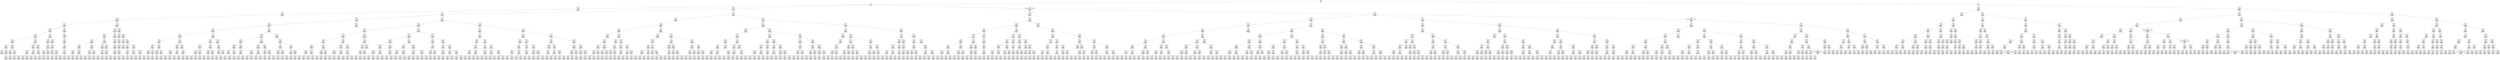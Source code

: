 digraph g {
node [shape = Mrecord];
nodo0[label="{EO: 0|cost: 0.0|A: null}"]
nodo1[label="{EO: 1|cost: 1.0|A: GoI6}"]
nodo3[label="{EO: 3|cost: 2.0|A: GoH6|Posicion:\nI6
Infectados:\n0
Escapados:\n3}"]
nodo8[label="{EO: 8|cost: 3.0|A: GoH5|Posicion:\nH6
Infectados:\n0
Escapados:\n3}"]
nodo17[label="{EO: 17|cost: 4.0|A: GoH4|Posicion:\nH5
Infectados:\n0
Escapados:\n3}"]
nodo33[label="{EO: 33|cost: 5.0|A: GoF3|Posicion:\nH4
Infectados:\n0
Escapados:\n3}"]
nodo62[label="{EO: 62|cost: 6.0|A: GoE3|Posicion:\nF3
Infectados:\n0
Escapados:\n3}"]
nodo115[label="{EO: 115|cost: 7.0|A: GoD3|Posicion:\nE3
Infectados:\n0
Escapados:\n3}"]
nodo204[label="{EO: 204|cost: 8.0|A: GoA3|Posicion:\nD3
Infectados:\n0
Escapados:\n3}"]
nodo357[label="{EO: 357|cost: 9.0|A: GoA2|Posicion:\nA3
Infectados:\n0
Escapados:\n3}"]
nodo604[label="{EO: 604|cost: 10.0|A: GoA1|Posicion:\nA2
Infectados:\n0
Escapados:\n3}"]

nodo357 -> nodo604;
nodo605[label="{EO: 605|cost: 10.0|A: GoD2|Posicion:\nA2
Infectados:\n0
Escapados:\n3}"]
nodo1024[label="{EO: 1024|cost: 11.0|A: GoE2|Posicion:\nD2
Infectados:\n0
Escapados:\n3}"]

nodo605 -> nodo1024;

nodo357 -> nodo605;

nodo204 -> nodo357;
nodo358[label="{EO: 358|cost: 9.0|A: GoA5|Posicion:\nA3
Infectados:\n0
Escapados:\n3}"]
nodo606[label="{EO: 606|cost: 10.0|A: GoA6|Posicion:\nA5
Infectados:\n0
Escapados:\n3}"]
nodo1025[label="{EO: 1025|cost: 11.0|A: GoA7|Posicion:\nA6
Infectados:\n0
Escapados:\n3}"]

nodo606 -> nodo1025;

nodo358 -> nodo606;
nodo607[label="{EO: 607|cost: 10.0|A: GoD5|Posicion:\nA5
Infectados:\n0
Escapados:\n3}"]
nodo1026[label="{EO: 1026|cost: 11.0|A: GoD6|Posicion:\nD5
Infectados:\n0
Escapados:\n3}"]

nodo607 -> nodo1026;
nodo1027[label="{EO: 1027|cost: 11.0|A: GoE5|Posicion:\nD5
Infectados:\n0
Escapados:\n3}"]

nodo607 -> nodo1027;

nodo358 -> nodo607;

nodo204 -> nodo358;

nodo115 -> nodo204;
nodo205[label="{EO: 205|cost: 8.0|A: GoD5|Posicion:\nD3
Infectados:\n0
Escapados:\n3}"]
nodo359[label="{EO: 359|cost: 9.0|A: GoD6|Posicion:\nD5
Infectados:\n0
Escapados:\n3}"]
nodo608[label="{EO: 608|cost: 10.0|A: GoA6|Posicion:\nD6
Infectados:\n0
Escapados:\n3}"]
nodo1028[label="{EO: 1028|cost: 11.0|A: GoA5|Posicion:\nA6
Infectados:\n0
Escapados:\n3}"]

nodo608 -> nodo1028;
nodo1029[label="{EO: 1029|cost: 11.0|A: GoA7|Posicion:\nA6
Infectados:\n0
Escapados:\n3}"]

nodo608 -> nodo1029;

nodo359 -> nodo608;
nodo609[label="{EO: 609|cost: 10.0|A: GoD7|Posicion:\nD6
Infectados:\n0
Escapados:\n3}"]
nodo1030[label="{EO: 1030|cost: 11.0|A: GoD8|Posicion:\nD7
Infectados:\n0
Escapados:\n3}"]

nodo609 -> nodo1030;
nodo1031[label="{EO: 1031|cost: 11.0|A: GoE7|Posicion:\nD7
Infectados:\n0
Escapados:\n3}"]

nodo609 -> nodo1031;

nodo359 -> nodo609;

nodo205 -> nodo359;
nodo360[label="{EO: 360|cost: 9.0|A: GoE5|Posicion:\nD5
Infectados:\n0
Escapados:\n3}"]
nodo610[label="{EO: 610|cost: 10.0|A: GoF5|Posicion:\nE5
Infectados:\n0
Escapados:\n3}"]
nodo1032[label="{EO: 1032|cost: 11.0|A: GoF6|Posicion:\nF5
Infectados:\n0
Escapados:\n3}"]

nodo610 -> nodo1032;

nodo360 -> nodo610;

nodo205 -> nodo360;

nodo115 -> nodo205;

nodo62 -> nodo115;
nodo116[label="{EO: 116|cost: 7.0|A: GoE2|Posicion:\nE3
Infectados:\n0
Escapados:\n3}"]
nodo206[label="{EO: 206|cost: 8.0|A: GoE1|Posicion:\nE2
Infectados:\n0
Escapados:\n3}"]
nodo361[label="{EO: 361|cost: 9.0|A: GoD1|Posicion:\nE1
Infectados:\n0
Escapados:\n3}"]
nodo611[label="{EO: 611|cost: 10.0|A: GoA1|Posicion:\nD1
Infectados:\n0
Escapados:\n3}"]
nodo1033[label="{EO: 1033|cost: 11.0|A: GoA2|Posicion:\nA1
Infectados:\n0
Escapados:\n3}"]

nodo611 -> nodo1033;

nodo361 -> nodo611;
nodo612[label="{EO: 612|cost: 10.0|A: GoD2|Posicion:\nD1
Infectados:\n0
Escapados:\n3}"]
nodo1034[label="{EO: 1034|cost: 11.0|A: GoD3|Posicion:\nD2
Infectados:\n0
Escapados:\n3}"]

nodo612 -> nodo1034;

nodo361 -> nodo612;

nodo206 -> nodo361;

nodo116 -> nodo206;
nodo207[label="{EO: 207|cost: 8.0|A: GoF2|Posicion:\nE2
Infectados:\n0
Escapados:\n3}"]
nodo362[label="{EO: 362|cost: 9.0|A: GoH2|Posicion:\nF2
Infectados:\n0
Escapados:\n3}"]
nodo613[label="{EO: 613|cost: 10.0|A: GoH1|Posicion:\nH2
Infectados:\n0
Escapados:\n3}"]
nodo1035[label="{EO: 1035|cost: 11.0|A: GoF1|Posicion:\nH1
Infectados:\n0
Escapados:\n3}"]

nodo613 -> nodo1035;

nodo362 -> nodo613;
nodo614[label="{EO: 614|cost: 10.0|A: GoI2|Posicion:\nH2
Infectados:\n0
Escapados:\n3}"]
nodo1036[label="{EO: 1036|cost: 11.0|A: GoI3|Posicion:\nI2
Infectados:\n0
Escapados:\n3}"]

nodo614 -> nodo1036;
nodo1037[label="{EO: 1037|cost: 11.0|A: GoJ2|Posicion:\nI2
Infectados:\n0
Escapados:\n3}"]

nodo614 -> nodo1037;

nodo362 -> nodo614;

nodo207 -> nodo362;

nodo116 -> nodo207;

nodo62 -> nodo116;

nodo33 -> nodo62;
nodo63[label="{EO: 63|cost: 6.0|A: GoF4|Posicion:\nF3
Infectados:\n0
Escapados:\n3}"]
nodo117[label="{EO: 117|cost: 7.0|A: GoF5|Posicion:\nF4
Infectados:\n0
Escapados:\n3}"]
nodo208[label="{EO: 208|cost: 8.0|A: GoF6|Posicion:\nF5
Infectados:\n0
Escapados:\n3}"]
nodo363[label="{EO: 363|cost: 9.0|A: GoG6|Posicion:\nF6
Infectados:\n0
Escapados:\n3}"]
nodo615[label="{EO: 615|cost: 10.0|A: GoG7|Posicion:\nG6
Infectados:\n0
Escapados:\n3}"]
nodo1038[label="{EO: 1038|cost: 11.0|A: GoH7|Posicion:\nG7
Infectados:\n0
Escapados:\n3}"]

nodo615 -> nodo1038;

nodo363 -> nodo615;

nodo208 -> nodo363;

nodo117 -> nodo208;

nodo63 -> nodo117;

nodo33 -> nodo63;

nodo17 -> nodo33;
nodo34[label="{EO: 34|cost: 5.0|A: GoH3|Posicion:\nH4
Infectados:\n0
Escapados:\n3}"]
nodo64[label="{EO: 64|cost: 6.0|A: GoF3|Posicion:\nH3
Infectados:\n0
Escapados:\n3}"]
nodo118[label="{EO: 118|cost: 7.0|A: GoE3|Posicion:\nF3
Infectados:\n0
Escapados:\n3}"]
nodo209[label="{EO: 209|cost: 8.0|A: GoD3|Posicion:\nE3
Infectados:\n0
Escapados:\n3}"]
nodo364[label="{EO: 364|cost: 9.0|A: GoA3|Posicion:\nD3
Infectados:\n0
Escapados:\n3}"]
nodo616[label="{EO: 616|cost: 10.0|A: GoA2|Posicion:\nA3
Infectados:\n0
Escapados:\n3}"]
nodo1039[label="{EO: 1039|cost: 11.0|A: GoA1|Posicion:\nA2
Infectados:\n0
Escapados:\n3}"]

nodo616 -> nodo1039;
nodo1040[label="{EO: 1040|cost: 11.0|A: GoD2|Posicion:\nA2
Infectados:\n0
Escapados:\n3}"]

nodo616 -> nodo1040;

nodo364 -> nodo616;
nodo617[label="{EO: 617|cost: 10.0|A: GoA5|Posicion:\nA3
Infectados:\n0
Escapados:\n3}"]
nodo1041[label="{EO: 1041|cost: 11.0|A: GoA6|Posicion:\nA5
Infectados:\n0
Escapados:\n3}"]

nodo617 -> nodo1041;
nodo1042[label="{EO: 1042|cost: 11.0|A: GoD5|Posicion:\nA5
Infectados:\n0
Escapados:\n3}"]

nodo617 -> nodo1042;

nodo364 -> nodo617;

nodo209 -> nodo364;
nodo365[label="{EO: 365|cost: 9.0|A: GoD5|Posicion:\nD3
Infectados:\n0
Escapados:\n3}"]
nodo618[label="{EO: 618|cost: 10.0|A: GoD6|Posicion:\nD5
Infectados:\n0
Escapados:\n3}"]
nodo1043[label="{EO: 1043|cost: 11.0|A: GoA6|Posicion:\nD6
Infectados:\n0
Escapados:\n3}"]

nodo618 -> nodo1043;
nodo1044[label="{EO: 1044|cost: 11.0|A: GoD7|Posicion:\nD6
Infectados:\n0
Escapados:\n3}"]

nodo618 -> nodo1044;

nodo365 -> nodo618;
nodo619[label="{EO: 619|cost: 10.0|A: GoE5|Posicion:\nD5
Infectados:\n0
Escapados:\n3}"]
nodo1045[label="{EO: 1045|cost: 11.0|A: GoF5|Posicion:\nE5
Infectados:\n0
Escapados:\n3}"]

nodo619 -> nodo1045;

nodo365 -> nodo619;

nodo209 -> nodo365;

nodo118 -> nodo209;
nodo210[label="{EO: 210|cost: 8.0|A: GoE2|Posicion:\nE3
Infectados:\n0
Escapados:\n3}"]
nodo366[label="{EO: 366|cost: 9.0|A: GoE1|Posicion:\nE2
Infectados:\n0
Escapados:\n3}"]
nodo620[label="{EO: 620|cost: 10.0|A: GoD1|Posicion:\nE1
Infectados:\n0
Escapados:\n3}"]
nodo1046[label="{EO: 1046|cost: 11.0|A: GoA1|Posicion:\nD1
Infectados:\n0
Escapados:\n3}"]

nodo620 -> nodo1046;
nodo1047[label="{EO: 1047|cost: 11.0|A: GoD2|Posicion:\nD1
Infectados:\n0
Escapados:\n3}"]

nodo620 -> nodo1047;

nodo366 -> nodo620;

nodo210 -> nodo366;
nodo367[label="{EO: 367|cost: 9.0|A: GoF2|Posicion:\nE2
Infectados:\n0
Escapados:\n3}"]
nodo621[label="{EO: 621|cost: 10.0|A: GoH2|Posicion:\nF2
Infectados:\n0
Escapados:\n3}"]
nodo1048[label="{EO: 1048|cost: 11.0|A: GoH1|Posicion:\nH2
Infectados:\n0
Escapados:\n3}"]

nodo621 -> nodo1048;
nodo1049[label="{EO: 1049|cost: 11.0|A: GoI2|Posicion:\nH2
Infectados:\n0
Escapados:\n3}"]

nodo621 -> nodo1049;

nodo367 -> nodo621;

nodo210 -> nodo367;

nodo118 -> nodo210;

nodo64 -> nodo118;
nodo119[label="{EO: 119|cost: 7.0|A: GoF4|Posicion:\nF3
Infectados:\n0
Escapados:\n3}"]
nodo211[label="{EO: 211|cost: 8.0|A: GoF5|Posicion:\nF4
Infectados:\n0
Escapados:\n3}"]
nodo368[label="{EO: 368|cost: 9.0|A: GoF6|Posicion:\nF5
Infectados:\n0
Escapados:\n3}"]
nodo622[label="{EO: 622|cost: 10.0|A: GoG6|Posicion:\nF6
Infectados:\n0
Escapados:\n3}"]
nodo1050[label="{EO: 1050|cost: 11.0|A: GoG7|Posicion:\nG6
Infectados:\n0
Escapados:\n3}"]

nodo622 -> nodo1050;

nodo368 -> nodo622;

nodo211 -> nodo368;

nodo119 -> nodo211;

nodo64 -> nodo119;

nodo34 -> nodo64;
nodo65[label="{EO: 65|cost: 6.0|A: GoH2|Posicion:\nH3
Infectados:\n0
Escapados:\n3}"]
nodo120[label="{EO: 120|cost: 7.0|A: GoH1|Posicion:\nH2
Infectados:\n0
Escapados:\n3}"]
nodo212[label="{EO: 212|cost: 8.0|A: GoF1|Posicion:\nH1
Infectados:\n0
Escapados:\n3}"]
nodo369[label="{EO: 369|cost: 9.0|A: GoE1|Posicion:\nF1
Infectados:\n0
Escapados:\n3}"]
nodo623[label="{EO: 623|cost: 10.0|A: GoD1|Posicion:\nE1
Infectados:\n0
Escapados:\n3}"]
nodo1051[label="{EO: 1051|cost: 11.0|A: GoA1|Posicion:\nD1
Infectados:\n0
Escapados:\n3}"]

nodo623 -> nodo1051;
nodo1052[label="{EO: 1052|cost: 11.0|A: GoD2|Posicion:\nD1
Infectados:\n0
Escapados:\n3}"]

nodo623 -> nodo1052;

nodo369 -> nodo623;

nodo212 -> nodo369;
nodo370[label="{EO: 370|cost: 9.0|A: GoF2|Posicion:\nF1
Infectados:\n0
Escapados:\n3}"]

nodo212 -> nodo370;

nodo120 -> nodo212;

nodo65 -> nodo120;
nodo121[label="{EO: 121|cost: 7.0|A: GoI2|Posicion:\nH2
Infectados:\n0
Escapados:\n3}"]
nodo213[label="{EO: 213|cost: 8.0|A: GoI3|Posicion:\nI2
Infectados:\n0
Escapados:\n3}"]

nodo121 -> nodo213;
nodo214[label="{EO: 214|cost: 8.0|A: GoJ2|Posicion:\nI2
Infectados:\n0
Escapados:\n3}"]
nodo371[label="{EO: 371|cost: 9.0|A: GoJ1|Posicion:\nJ2
Infectados:\n0
Escapados:\n3}"]
nodo624[label="{EO: 624|cost: 10.0|A: GoI1|Posicion:\nJ1
Infectados:\n0
Escapados:\n3}"]
nodo1053[label="{EO: 1053|cost: 11.0|A: GoH1|Posicion:\nI1
Infectados:\n0
Escapados:\n3}"]

nodo624 -> nodo1053;

nodo371 -> nodo624;

nodo214 -> nodo371;
nodo372[label="{EO: 372|cost: 9.0|A: GoK2|Posicion:\nJ2
Infectados:\n0
Escapados:\n3}"]
nodo625[label="{EO: 625|cost: 10.0|A: GoK3|Posicion:\nK2
Infectados:\n0
Escapados:\n3}"]
nodo1054[label="{EO: 1054|cost: 11.0|A: GoJ3|Posicion:\nK3
Infectados:\n0
Escapados:\n3}"]

nodo625 -> nodo1054;
nodo1055[label="{EO: 1055|cost: 11.0|A: GoK5|Posicion:\nK3
Infectados:\n0
Escapados:\n3}"]

nodo625 -> nodo1055;

nodo372 -> nodo625;
nodo626[label="{EO: 626|cost: 10.0|A: GoL2|Posicion:\nK2
Infectados:\n0
Escapados:\n3}"]
nodo1056[label="{EO: 1056|cost: 11.0|A: GoL1|Posicion:\nL2
Infectados:\n0
Escapados:\n3}"]

nodo626 -> nodo1056;
nodo1057[label="{EO: 1057|cost: 11.0|A: GoM2|Posicion:\nL2
Infectados:\n0
Escapados:\n3}"]

nodo626 -> nodo1057;

nodo372 -> nodo626;

nodo214 -> nodo372;

nodo121 -> nodo214;

nodo65 -> nodo121;

nodo34 -> nodo65;

nodo17 -> nodo34;

nodo8 -> nodo17;

nodo3 -> nodo8;

nodo1 -> nodo3;
nodo4[label="{EO: 4|cost: 2.0|A: GoI7|Posicion:\nI6
Infectados:\n0
Escapados:\n3}"]
nodo9[label="{EO: 9|cost: 3.0|A: GoI8|Posicion:\nI7
Infectados:\n0
Escapados:\n3}"]
nodo18[label="{EO: 18|cost: 4.0|A: GoH8|Posicion:\nI8
Infectados:\n0
Escapados:\n3}"]
nodo35[label="{EO: 35|cost: 5.0|A: GoF8|Posicion:\nH8
Infectados:\n0
Escapados:\n3}"]
nodo66[label="{EO: 66|cost: 6.0|A: GoE8|Posicion:\nF8
Infectados:\n0
Escapados:\n3}"]
nodo122[label="{EO: 122|cost: 7.0|A: GoD8|Posicion:\nE8
Infectados:\n0
Escapados:\n3}"]
nodo215[label="{EO: 215|cost: 8.0|A: GoA8|Posicion:\nD8
Infectados:\n0
Escapados:\n3}"]
nodo373[label="{EO: 373|cost: 9.0|A: GoA7|Posicion:\nA8
Infectados:\n0
Escapados:\n3}"]
nodo627[label="{EO: 627|cost: 10.0|A: GoA6|Posicion:\nA7
Infectados:\n0
Escapados:\n3}"]
nodo1058[label="{EO: 1058|cost: 11.0|A: GoA5|Posicion:\nA6
Infectados:\n0
Escapados:\n3}"]

nodo627 -> nodo1058;

nodo373 -> nodo627;
nodo628[label="{EO: 628|cost: 10.0|A: GoD7|Posicion:\nA7
Infectados:\n0
Escapados:\n3}"]
nodo1059[label="{EO: 1059|cost: 11.0|A: GoE7|Posicion:\nD7
Infectados:\n0
Escapados:\n3}"]

nodo628 -> nodo1059;

nodo373 -> nodo628;

nodo215 -> nodo373;
nodo374[label="{EO: 374|cost: 9.0|A: GoA9|Posicion:\nA8
Infectados:\n0
Escapados:\n3}"]
nodo629[label="{EO: 629|cost: 10.0|A: GoA10|Posicion:\nA9
Infectados:\n0
Escapados:\n3}"]
nodo1060[label="{EO: 1060|cost: 11.0|A: GoA11|Posicion:\nA10
Infectados:\n0
Escapados:\n3}"]

nodo629 -> nodo1060;

nodo374 -> nodo629;
nodo630[label="{EO: 630|cost: 10.0|A: GoD9|Posicion:\nA9
Infectados:\n0
Escapados:\n3}"]
nodo1061[label="{EO: 1061|cost: 11.0|A: GoD10|Posicion:\nD9
Infectados:\n0
Escapados:\n3}"]

nodo630 -> nodo1061;
nodo1062[label="{EO: 1062|cost: 11.0|A: GoE9|Posicion:\nD9
Infectados:\n0
Escapados:\n3}"]

nodo630 -> nodo1062;

nodo374 -> nodo630;

nodo215 -> nodo374;

nodo122 -> nodo215;
nodo216[label="{EO: 216|cost: 8.0|A: GoD9|Posicion:\nD8
Infectados:\n0
Escapados:\n3}"]
nodo375[label="{EO: 375|cost: 9.0|A: GoD10|Posicion:\nD9
Infectados:\n0
Escapados:\n3}"]
nodo631[label="{EO: 631|cost: 10.0|A: GoC10|Posicion:\nD10
Infectados:\n0
Escapados:\n3}"]
nodo1063[label="{EO: 1063|cost: 11.0|A: GoA10|Posicion:\nC10
Infectados:\n0
Escapados:\n3}"]

nodo631 -> nodo1063;

nodo375 -> nodo631;
nodo632[label="{EO: 632|cost: 10.0|A: GoD11|Posicion:\nD10
Infectados:\n0
Escapados:\n3}"]
nodo1064[label="{EO: 1064|cost: 11.0|A: GoD12|Posicion:\nD11
Infectados:\n0
Escapados:\n3}"]

nodo632 -> nodo1064;
nodo1065[label="{EO: 1065|cost: 11.0|A: GoE11|Posicion:\nD11
Infectados:\n0
Escapados:\n3}"]

nodo632 -> nodo1065;

nodo375 -> nodo632;

nodo216 -> nodo375;
nodo376[label="{EO: 376|cost: 9.0|A: GoE9|Posicion:\nD9
Infectados:\n0
Escapados:\n3}"]
nodo633[label="{EO: 633|cost: 10.0|A: GoF9|Posicion:\nE9
Infectados:\n0
Escapados:\n3}"]
nodo1066[label="{EO: 1066|cost: 11.0|A: GoF10|Posicion:\nF9
Infectados:\n0
Escapados:\n3}"]

nodo633 -> nodo1066;
nodo1067[label="{EO: 1067|cost: 11.0|A: GoH9|Posicion:\nF9
Infectados:\n0
Escapados:\n3}"]

nodo633 -> nodo1067;

nodo376 -> nodo633;

nodo216 -> nodo376;

nodo122 -> nodo216;

nodo66 -> nodo122;
nodo123[label="{EO: 123|cost: 7.0|A: GoE7|Posicion:\nE8
Infectados:\n0
Escapados:\n3}"]
nodo217[label="{EO: 217|cost: 8.0|A: GoE6|Posicion:\nE7
Infectados:\n0
Escapados:\n3}"]
nodo377[label="{EO: 377|cost: 9.0|A: GoD6|Posicion:\nE6
Infectados:\n0
Escapados:\n3}"]
nodo634[label="{EO: 634|cost: 10.0|A: GoA6|Posicion:\nD6
Infectados:\n0
Escapados:\n3}"]
nodo1068[label="{EO: 1068|cost: 11.0|A: GoA5|Posicion:\nA6
Infectados:\n0
Escapados:\n3}"]

nodo634 -> nodo1068;
nodo1069[label="{EO: 1069|cost: 11.0|A: GoA7|Posicion:\nA6
Infectados:\n0
Escapados:\n3}"]

nodo634 -> nodo1069;

nodo377 -> nodo634;
nodo635[label="{EO: 635|cost: 10.0|A: GoD7|Posicion:\nD6
Infectados:\n0
Escapados:\n3}"]
nodo1070[label="{EO: 1070|cost: 11.0|A: GoD8|Posicion:\nD7
Infectados:\n0
Escapados:\n3}"]

nodo635 -> nodo1070;

nodo377 -> nodo635;

nodo217 -> nodo377;
nodo378[label="{EO: 378|cost: 9.0|A: GoE5|Posicion:\nE6
Infectados:\n0
Escapados:\n3}"]
nodo636[label="{EO: 636|cost: 10.0|A: GoE3|Posicion:\nE5
Infectados:\n0
Escapados:\n3}"]
nodo1071[label="{EO: 1071|cost: 11.0|A: GoD3|Posicion:\nE3
Infectados:\n0
Escapados:\n3}"]

nodo636 -> nodo1071;
nodo1072[label="{EO: 1072|cost: 11.0|A: GoE2|Posicion:\nE3
Infectados:\n0
Escapados:\n3}"]

nodo636 -> nodo1072;

nodo378 -> nodo636;
nodo637[label="{EO: 637|cost: 10.0|A: GoF5|Posicion:\nE5
Infectados:\n0
Escapados:\n3}"]
nodo1073[label="{EO: 1073|cost: 11.0|A: GoF6|Posicion:\nF5
Infectados:\n0
Escapados:\n3}"]

nodo637 -> nodo1073;
nodo1074[label="{EO: 1074|cost: 11.0|A: GoH5|Posicion:\nF5
Infectados:\n0
Escapados:\n3}"]

nodo637 -> nodo1074;

nodo378 -> nodo637;

nodo217 -> nodo378;

nodo123 -> nodo217;
nodo218[label="{EO: 218|cost: 8.0|A: GoF7|Posicion:\nE7
Infectados:\n0
Escapados:\n3}"]
nodo379[label="{EO: 379|cost: 9.0|A: GoG7|Posicion:\nF7
Infectados:\n0
Escapados:\n3}"]
nodo638[label="{EO: 638|cost: 10.0|A: GoG6|Posicion:\nG7
Infectados:\n0
Escapados:\n3}"]
nodo1075[label="{EO: 1075|cost: 11.0|A: GoH6|Posicion:\nG6
Infectados:\n0
Escapados:\n3}"]

nodo638 -> nodo1075;

nodo379 -> nodo638;
nodo639[label="{EO: 639|cost: 10.0|A: GoH7|Posicion:\nG7
Infectados:\n0
Escapados:\n3}"]

nodo379 -> nodo639;

nodo218 -> nodo379;

nodo123 -> nodo218;

nodo66 -> nodo123;

nodo35 -> nodo66;
nodo67[label="{EO: 67|cost: 6.0|A: GoF9|Posicion:\nF8
Infectados:\n0
Escapados:\n3}"]
nodo124[label="{EO: 124|cost: 7.0|A: GoF10|Posicion:\nF9
Infectados:\n0
Escapados:\n3}"]
nodo219[label="{EO: 219|cost: 8.0|A: GoE10|Posicion:\nF10
Infectados:\n0
Escapados:\n3}"]
nodo380[label="{EO: 380|cost: 9.0|A: GoD10|Posicion:\nE10
Infectados:\n0
Escapados:\n3}"]
nodo640[label="{EO: 640|cost: 10.0|A: GoC10|Posicion:\nD10
Infectados:\n0
Escapados:\n3}"]
nodo1076[label="{EO: 1076|cost: 11.0|A: GoA10|Posicion:\nC10
Infectados:\n0
Escapados:\n3}"]

nodo640 -> nodo1076;

nodo380 -> nodo640;
nodo641[label="{EO: 641|cost: 10.0|A: GoD11|Posicion:\nD10
Infectados:\n0
Escapados:\n3}"]
nodo1077[label="{EO: 1077|cost: 11.0|A: GoD12|Posicion:\nD11
Infectados:\n0
Escapados:\n3}"]

nodo641 -> nodo1077;
nodo1078[label="{EO: 1078|cost: 11.0|A: GoE11|Posicion:\nD11
Infectados:\n0
Escapados:\n3}"]

nodo641 -> nodo1078;

nodo380 -> nodo641;

nodo219 -> nodo380;
nodo381[label="{EO: 381|cost: 9.0|A: GoE9|Posicion:\nE10
Infectados:\n0
Escapados:\n3}"]
nodo642[label="{EO: 642|cost: 10.0|A: GoE8|Posicion:\nE9
Infectados:\n0
Escapados:\n3}"]
nodo1079[label="{EO: 1079|cost: 11.0|A: GoD8|Posicion:\nE8
Infectados:\n0
Escapados:\n3}"]

nodo642 -> nodo1079;
nodo1080[label="{EO: 1080|cost: 11.0|A: GoE7|Posicion:\nE8
Infectados:\n0
Escapados:\n3}"]

nodo642 -> nodo1080;

nodo381 -> nodo642;

nodo219 -> nodo381;

nodo124 -> nodo219;
nodo220[label="{EO: 220|cost: 8.0|A: GoF11|Posicion:\nF10
Infectados:\n0
Escapados:\n3}"]
nodo382[label="{EO: 382|cost: 9.0|A: GoF12|Posicion:\nF11
Infectados:\n0
Escapados:\n3}"]
nodo643[label="{EO: 643|cost: 10.0|A: GoE12|Posicion:\nF12
Infectados:\n0
Escapados:\n3}"]
nodo1081[label="{EO: 1081|cost: 11.0|A: GoD12|Posicion:\nE12
Infectados:\n0
Escapados:\n3}"]

nodo643 -> nodo1081;
nodo1082[label="{EO: 1082|cost: 11.0|A: GoE11|Posicion:\nE12
Infectados:\n0
Escapados:\n3}"]

nodo643 -> nodo1082;

nodo382 -> nodo643;
nodo644[label="{EO: 644|cost: 10.0|A: GoF13|Posicion:\nF12
Infectados:\n0
Escapados:\n3}"]
nodo1083[label="{EO: 1083|cost: 11.0|A: GoF14|Posicion:\nF13
Infectados:\n0
Escapados:\n3}"]

nodo644 -> nodo1083;
nodo1084[label="{EO: 1084|cost: 11.0|A: GoH13|Posicion:\nF13
Infectados:\n0
Escapados:\n3}"]

nodo644 -> nodo1084;

nodo382 -> nodo644;

nodo220 -> nodo382;
nodo383[label="{EO: 383|cost: 9.0|A: GoH11|Posicion:\nF11
Infectados:\n0
Escapados:\n3}"]
nodo645[label="{EO: 645|cost: 10.0|A: GoH10|Posicion:\nH11
Infectados:\n0
Escapados:\n3}"]
nodo1085[label="{EO: 1085|cost: 11.0|A: GoH9|Posicion:\nH10
Infectados:\n0
Escapados:\n3}"]

nodo645 -> nodo1085;

nodo383 -> nodo645;
nodo646[label="{EO: 646|cost: 10.0|A: GoI11|Posicion:\nH11
Infectados:\n0
Escapados:\n3}"]
nodo1086[label="{EO: 1086|cost: 11.0|A: GoI12|Posicion:\nI11
Infectados:\n0
Escapados:\n3}"]

nodo646 -> nodo1086;
nodo1087[label="{EO: 1087|cost: 11.0|A: GoJ11|Posicion:\nI11
Infectados:\n0
Escapados:\n3}"]

nodo646 -> nodo1087;

nodo383 -> nodo646;

nodo220 -> nodo383;

nodo124 -> nodo220;

nodo67 -> nodo124;
nodo125[label="{EO: 125|cost: 7.0|A: GoH9|Posicion:\nF9
Infectados:\n0
Escapados:\n3}"]
nodo221[label="{EO: 221|cost: 8.0|A: GoI9|Posicion:\nH9
Infectados:\n0
Escapados:\n3}"]
nodo384[label="{EO: 384|cost: 9.0|A: GoI10|Posicion:\nI9
Infectados:\n0
Escapados:\n3}"]
nodo647[label="{EO: 647|cost: 10.0|A: GoH10|Posicion:\nI10
Infectados:\n0
Escapados:\n3}"]
nodo1088[label="{EO: 1088|cost: 11.0|A: GoF10|Posicion:\nH10
Infectados:\n0
Escapados:\n3}"]

nodo647 -> nodo1088;

nodo384 -> nodo647;
nodo648[label="{EO: 648|cost: 10.0|A: GoI11|Posicion:\nI10
Infectados:\n0
Escapados:\n3}"]
nodo1089[label="{EO: 1089|cost: 11.0|A: GoI12|Posicion:\nI11
Infectados:\n0
Escapados:\n3}"]

nodo648 -> nodo1089;
nodo1090[label="{EO: 1090|cost: 11.0|A: GoJ11|Posicion:\nI11
Infectados:\n0
Escapados:\n3}"]

nodo648 -> nodo1090;

nodo384 -> nodo648;

nodo221 -> nodo384;
nodo385[label="{EO: 385|cost: 9.0|A: GoJ9|Posicion:\nI9
Infectados:\n0
Escapados:\n3}"]
nodo649[label="{EO: 649|cost: 10.0|A: GoJ8|Posicion:\nJ9
Infectados:\n0
Escapados:\n3}"]
nodo1091[label="{EO: 1091|cost: 11.0|A: GoJ7|Posicion:\nJ8
Infectados:\n0
Escapados:\n3}"]

nodo649 -> nodo1091;

nodo385 -> nodo649;
nodo650[label="{EO: 650|cost: 10.0|A: GoK9|Posicion:\nJ9
Infectados:\n0
Escapados:\n3}"]
nodo1092[label="{EO: 1092|cost: 11.0|A: GoK10|Posicion:\nK9
Infectados:\n0
Escapados:\n3}"]

nodo650 -> nodo1092;
nodo1093[label="{EO: 1093|cost: 11.0|A: GoL9|Posicion:\nK9
Infectados:\n0
Escapados:\n3}"]

nodo650 -> nodo1093;

nodo385 -> nodo650;

nodo221 -> nodo385;

nodo125 -> nodo221;

nodo67 -> nodo125;

nodo35 -> nodo67;

nodo18 -> nodo35;
nodo36[label="{EO: 36|cost: 5.0|A: GoH7|Posicion:\nH8
Infectados:\n0
Escapados:\n3}"]

nodo18 -> nodo36;

nodo9 -> nodo18;
nodo19[label="{EO: 19|cost: 4.0|A: GoI9|Posicion:\nI8
Infectados:\n0
Escapados:\n3}"]
nodo37[label="{EO: 37|cost: 5.0|A: GoI10|Posicion:\nI9
Infectados:\n0
Escapados:\n3}"]
nodo68[label="{EO: 68|cost: 6.0|A: GoH10|Posicion:\nI10
Infectados:\n0
Escapados:\n3}"]
nodo126[label="{EO: 126|cost: 7.0|A: GoF10|Posicion:\nH10
Infectados:\n0
Escapados:\n3}"]
nodo222[label="{EO: 222|cost: 8.0|A: GoE10|Posicion:\nF10
Infectados:\n0
Escapados:\n3}"]
nodo386[label="{EO: 386|cost: 9.0|A: GoD10|Posicion:\nE10
Infectados:\n0
Escapados:\n3}"]
nodo651[label="{EO: 651|cost: 10.0|A: GoC10|Posicion:\nD10
Infectados:\n0
Escapados:\n3}"]
nodo1094[label="{EO: 1094|cost: 11.0|A: GoA10|Posicion:\nC10
Infectados:\n0
Escapados:\n3}"]

nodo651 -> nodo1094;

nodo386 -> nodo651;
nodo652[label="{EO: 652|cost: 10.0|A: GoD11|Posicion:\nD10
Infectados:\n0
Escapados:\n3}"]
nodo1095[label="{EO: 1095|cost: 11.0|A: GoD12|Posicion:\nD11
Infectados:\n0
Escapados:\n3}"]

nodo652 -> nodo1095;
nodo1096[label="{EO: 1096|cost: 11.0|A: GoE11|Posicion:\nD11
Infectados:\n0
Escapados:\n3}"]

nodo652 -> nodo1096;

nodo386 -> nodo652;

nodo222 -> nodo386;
nodo387[label="{EO: 387|cost: 9.0|A: GoE9|Posicion:\nE10
Infectados:\n0
Escapados:\n3}"]
nodo653[label="{EO: 653|cost: 10.0|A: GoE8|Posicion:\nE9
Infectados:\n0
Escapados:\n3}"]
nodo1097[label="{EO: 1097|cost: 11.0|A: GoD8|Posicion:\nE8
Infectados:\n0
Escapados:\n3}"]

nodo653 -> nodo1097;
nodo1098[label="{EO: 1098|cost: 11.0|A: GoE7|Posicion:\nE8
Infectados:\n0
Escapados:\n3}"]

nodo653 -> nodo1098;

nodo387 -> nodo653;
nodo654[label="{EO: 654|cost: 10.0|A: GoF9|Posicion:\nE9
Infectados:\n0
Escapados:\n3}"]
nodo1099[label="{EO: 1099|cost: 11.0|A: GoH9|Posicion:\nF9
Infectados:\n0
Escapados:\n3}"]

nodo654 -> nodo1099;

nodo387 -> nodo654;

nodo222 -> nodo387;

nodo126 -> nodo222;
nodo223[label="{EO: 223|cost: 8.0|A: GoF11|Posicion:\nF10
Infectados:\n0
Escapados:\n3}"]
nodo388[label="{EO: 388|cost: 9.0|A: GoF12|Posicion:\nF11
Infectados:\n0
Escapados:\n3}"]
nodo655[label="{EO: 655|cost: 10.0|A: GoE12|Posicion:\nF12
Infectados:\n0
Escapados:\n3}"]
nodo1100[label="{EO: 1100|cost: 11.0|A: GoD12|Posicion:\nE12
Infectados:\n0
Escapados:\n3}"]

nodo655 -> nodo1100;
nodo1101[label="{EO: 1101|cost: 11.0|A: GoE11|Posicion:\nE12
Infectados:\n0
Escapados:\n3}"]

nodo655 -> nodo1101;

nodo388 -> nodo655;
nodo656[label="{EO: 656|cost: 10.0|A: GoF13|Posicion:\nF12
Infectados:\n0
Escapados:\n3}"]
nodo1102[label="{EO: 1102|cost: 11.0|A: GoF14|Posicion:\nF13
Infectados:\n0
Escapados:\n3}"]

nodo656 -> nodo1102;
nodo1103[label="{EO: 1103|cost: 11.0|A: GoH13|Posicion:\nF13
Infectados:\n0
Escapados:\n3}"]

nodo656 -> nodo1103;

nodo388 -> nodo656;

nodo223 -> nodo388;
nodo389[label="{EO: 389|cost: 9.0|A: GoH11|Posicion:\nF11
Infectados:\n0
Escapados:\n3}"]
nodo657[label="{EO: 657|cost: 10.0|A: GoI11|Posicion:\nH11
Infectados:\n0
Escapados:\n3}"]
nodo1104[label="{EO: 1104|cost: 11.0|A: GoI12|Posicion:\nI11
Infectados:\n0
Escapados:\n3}"]

nodo657 -> nodo1104;
nodo1105[label="{EO: 1105|cost: 11.0|A: GoJ11|Posicion:\nI11
Infectados:\n0
Escapados:\n3}"]

nodo657 -> nodo1105;

nodo389 -> nodo657;

nodo223 -> nodo389;

nodo126 -> nodo223;

nodo68 -> nodo126;
nodo127[label="{EO: 127|cost: 7.0|A: GoH9|Posicion:\nH10
Infectados:\n0
Escapados:\n3}"]
nodo224[label="{EO: 224|cost: 8.0|A: GoH8|Posicion:\nH9
Infectados:\n0
Escapados:\n3}"]
nodo390[label="{EO: 390|cost: 9.0|A: GoF8|Posicion:\nH8
Infectados:\n0
Escapados:\n3}"]
nodo658[label="{EO: 658|cost: 10.0|A: GoE8|Posicion:\nF8
Infectados:\n0
Escapados:\n3}"]
nodo1106[label="{EO: 1106|cost: 11.0|A: GoD8|Posicion:\nE8
Infectados:\n0
Escapados:\n3}"]

nodo658 -> nodo1106;
nodo1107[label="{EO: 1107|cost: 11.0|A: GoE7|Posicion:\nE8
Infectados:\n0
Escapados:\n3}"]

nodo658 -> nodo1107;

nodo390 -> nodo658;
nodo659[label="{EO: 659|cost: 10.0|A: GoF9|Posicion:\nF8
Infectados:\n0
Escapados:\n3}"]
nodo1108[label="{EO: 1108|cost: 11.0|A: GoF10|Posicion:\nF9
Infectados:\n0
Escapados:\n3}"]

nodo659 -> nodo1108;

nodo390 -> nodo659;

nodo224 -> nodo390;
nodo391[label="{EO: 391|cost: 9.0|A: GoH7|Posicion:\nH8
Infectados:\n0
Escapados:\n3}"]

nodo224 -> nodo391;

nodo127 -> nodo224;

nodo68 -> nodo127;

nodo37 -> nodo68;
nodo69[label="{EO: 69|cost: 6.0|A: GoI11|Posicion:\nI10
Infectados:\n0
Escapados:\n3}"]
nodo128[label="{EO: 128|cost: 7.0|A: GoI12|Posicion:\nI11
Infectados:\n0
Escapados:\n3}"]
nodo225[label="{EO: 225|cost: 8.0|A: GoH12|Posicion:\nI12
Infectados:\n0
Escapados:\n3}"]
nodo392[label="{EO: 392|cost: 9.0|A: GoF12|Posicion:\nH12
Infectados:\n0
Escapados:\n3}"]
nodo660[label="{EO: 660|cost: 10.0|A: GoE12|Posicion:\nF12
Infectados:\n0
Escapados:\n3}"]
nodo1109[label="{EO: 1109|cost: 11.0|A: GoD12|Posicion:\nE12
Infectados:\n0
Escapados:\n3}"]

nodo660 -> nodo1109;
nodo1110[label="{EO: 1110|cost: 11.0|A: GoE11|Posicion:\nE12
Infectados:\n0
Escapados:\n3}"]

nodo660 -> nodo1110;

nodo392 -> nodo660;
nodo661[label="{EO: 661|cost: 10.0|A: GoF13|Posicion:\nF12
Infectados:\n0
Escapados:\n3}"]
nodo1111[label="{EO: 1111|cost: 11.0|A: GoF14|Posicion:\nF13
Infectados:\n0
Escapados:\n3}"]

nodo661 -> nodo1111;
nodo1112[label="{EO: 1112|cost: 11.0|A: GoH13|Posicion:\nF13
Infectados:\n0
Escapados:\n3}"]

nodo661 -> nodo1112;

nodo392 -> nodo661;

nodo225 -> nodo392;
nodo393[label="{EO: 393|cost: 9.0|A: GoH11|Posicion:\nH12
Infectados:\n0
Escapados:\n3}"]
nodo662[label="{EO: 662|cost: 10.0|A: GoH10|Posicion:\nH11
Infectados:\n0
Escapados:\n3}"]
nodo1113[label="{EO: 1113|cost: 11.0|A: GoF10|Posicion:\nH10
Infectados:\n0
Escapados:\n3}"]

nodo662 -> nodo1113;
nodo1114[label="{EO: 1114|cost: 11.0|A: GoH9|Posicion:\nH10
Infectados:\n0
Escapados:\n3}"]

nodo662 -> nodo1114;

nodo393 -> nodo662;

nodo225 -> nodo393;

nodo128 -> nodo225;
nodo226[label="{EO: 226|cost: 8.0|A: GoI13|Posicion:\nI12
Infectados:\n0
Escapados:\n3}"]
nodo394[label="{EO: 394|cost: 9.0|A: GoH13|Posicion:\nI13
Infectados:\n0
Escapados:\n3}"]
nodo663[label="{EO: 663|cost: 10.0|A: GoF13|Posicion:\nH13
Infectados:\n0
Escapados:\n3}"]
nodo1115[label="{EO: 1115|cost: 11.0|A: GoF14|Posicion:\nF13
Infectados:\n0
Escapados:\n3}"]

nodo663 -> nodo1115;

nodo394 -> nodo663;
nodo664[label="{EO: 664|cost: 10.0|A: GoH12|Posicion:\nH13
Infectados:\n0
Escapados:\n3}"]
nodo1116[label="{EO: 1116|cost: 11.0|A: GoF12|Posicion:\nH12
Infectados:\n0
Escapados:\n3}"]

nodo664 -> nodo1116;
nodo1117[label="{EO: 1117|cost: 11.0|A: GoH11|Posicion:\nH12
Infectados:\n0
Escapados:\n3}"]

nodo664 -> nodo1117;

nodo394 -> nodo664;

nodo226 -> nodo394;
nodo395[label="{EO: 395|cost: 9.0|A: GoI14|Posicion:\nI13
Infectados:\n0
Escapados:\n3}"]
nodo665[label="{EO: 665|cost: 10.0|A: GoI15|Posicion:\nI14
Infectados:\n0
Escapados:\n3}"]
nodo1118[label="{EO: 1118|cost: 11.0|A: GoH15|Posicion:\nI15
Infectados:\n0
Escapados:\n3}"]

nodo665 -> nodo1118;
nodo1119[label="{EO: 1119|cost: 11.0|A: GoI16|Posicion:\nI15
Infectados:\n0
Escapados:\n3}"]

nodo665 -> nodo1119;
nodo1120[label="{EO: 1120|cost: 11.0|A: GoJ15|Posicion:\nI15
Infectados:\n0
Escapados:\n3}"]

nodo665 -> nodo1120;

nodo395 -> nodo665;
nodo666[label="{EO: 666|cost: 10.0|A: GoJ14|Posicion:\nI14
Infectados:\n0
Escapados:\n3}"]
nodo1121[label="{EO: 1121|cost: 11.0|A: GoJ12|Posicion:\nJ14
Infectados:\n0
Escapados:\n3}"]

nodo666 -> nodo1121;
nodo1122[label="{EO: 1122|cost: 11.0|A: GoK14|Posicion:\nJ14
Infectados:\n0
Escapados:\n3}"]

nodo666 -> nodo1122;

nodo395 -> nodo666;

nodo226 -> nodo395;

nodo128 -> nodo226;

nodo69 -> nodo128;
nodo129[label="{EO: 129|cost: 7.0|A: GoJ11|Posicion:\nI11
Infectados:\n0
Escapados:\n3}"]
nodo227[label="{EO: 227|cost: 8.0|A: GoJ10|Posicion:\nJ11
Infectados:\n0
Escapados:\n3}"]
nodo396[label="{EO: 396|cost: 9.0|A: GoJ9|Posicion:\nJ10
Infectados:\n0
Escapados:\n3}"]
nodo667[label="{EO: 667|cost: 10.0|A: GoJ8|Posicion:\nJ9
Infectados:\n0
Escapados:\n3}"]
nodo1123[label="{EO: 1123|cost: 11.0|A: GoJ7|Posicion:\nJ8
Infectados:\n0
Escapados:\n3}"]

nodo667 -> nodo1123;

nodo396 -> nodo667;
nodo668[label="{EO: 668|cost: 10.0|A: GoK9|Posicion:\nJ9
Infectados:\n0
Escapados:\n3}"]
nodo1124[label="{EO: 1124|cost: 11.0|A: GoK10|Posicion:\nK9
Infectados:\n0
Escapados:\n3}"]

nodo668 -> nodo1124;
nodo1125[label="{EO: 1125|cost: 11.0|A: GoL9|Posicion:\nK9
Infectados:\n0
Escapados:\n3}"]

nodo668 -> nodo1125;

nodo396 -> nodo668;

nodo227 -> nodo396;

nodo129 -> nodo227;
nodo228[label="{EO: 228|cost: 8.0|A: GoK11|Posicion:\nJ11
Infectados:\n0
Escapados:\n3}"]
nodo397[label="{EO: 397|cost: 9.0|A: GoK12|Posicion:\nK11
Infectados:\n0
Escapados:\n3}"]
nodo669[label="{EO: 669|cost: 10.0|A: GoJ12|Posicion:\nK12
Infectados:\n0
Escapados:\n3}"]
nodo1126[label="{EO: 1126|cost: 11.0|A: GoI12|Posicion:\nJ12
Infectados:\n0
Escapados:\n3}"]

nodo669 -> nodo1126;

nodo397 -> nodo669;

nodo228 -> nodo397;
nodo398[label="{EO: 398|cost: 9.0|A: GoL11|Posicion:\nK11
Infectados:\n0
Escapados:\n3}"]
nodo670[label="{EO: 670|cost: 10.0|A: GoL10|Posicion:\nL11
Infectados:\n0
Escapados:\n3}"]
nodo1127[label="{EO: 1127|cost: 11.0|A: GoK10|Posicion:\nL10
Infectados:\n0
Escapados:\n3}"]

nodo670 -> nodo1127;
nodo1128[label="{EO: 1128|cost: 11.0|A: GoL9|Posicion:\nL10
Infectados:\n0
Escapados:\n3}"]

nodo670 -> nodo1128;

nodo398 -> nodo670;
nodo671[label="{EO: 671|cost: 10.0|A: GoM11|Posicion:\nL11
Infectados:\n0
Escapados:\n3}"]
nodo1129[label="{EO: 1129|cost: 11.0|A: GoM10|Posicion:\nM11
Infectados:\n0
Escapados:\n3}"]

nodo671 -> nodo1129;
nodo1130[label="{EO: 1130|cost: 11.0|A: GoM12|Posicion:\nM11
Infectados:\n0
Escapados:\n3}"]

nodo671 -> nodo1130;

nodo398 -> nodo671;

nodo228 -> nodo398;

nodo129 -> nodo228;

nodo69 -> nodo129;

nodo37 -> nodo69;

nodo19 -> nodo37;
nodo38[label="{EO: 38|cost: 5.0|A: GoJ9|Posicion:\nI9
Infectados:\n0
Escapados:\n3}"]
nodo70[label="{EO: 70|cost: 6.0|A: GoJ8|Posicion:\nJ9
Infectados:\n0
Escapados:\n3}"]
nodo130[label="{EO: 130|cost: 7.0|A: GoJ7|Posicion:\nJ8
Infectados:\n0
Escapados:\n3}"]
nodo229[label="{EO: 229|cost: 8.0|A: GoJ6|Posicion:\nJ7
Infectados:\n0
Escapados:\n3}"]
nodo399[label="{EO: 399|cost: 9.0|A: GoJ5|Posicion:\nJ6
Infectados:\n0
Escapados:\n3}"]
nodo672[label="{EO: 672|cost: 10.0|A: GoJ3|Posicion:\nJ5
Infectados:\n0
Escapados:\n3}"]
nodo1131[label="{EO: 1131|cost: 11.0|A: GoI3|Posicion:\nJ3
Infectados:\n0
Escapados:\n3}"]

nodo672 -> nodo1131;
nodo1132[label="{EO: 1132|cost: 11.0|A: GoJ2|Posicion:\nJ3
Infectados:\n0
Escapados:\n3}"]

nodo672 -> nodo1132;

nodo399 -> nodo672;
nodo673[label="{EO: 673|cost: 10.0|A: GoK5|Posicion:\nJ5
Infectados:\n0
Escapados:\n3}"]
nodo1133[label="{EO: 1133|cost: 11.0|A: GoK6|Posicion:\nK5
Infectados:\n0
Escapados:\n3}"]

nodo673 -> nodo1133;
nodo1134[label="{EO: 1134|cost: 11.0|A: GoL5|Posicion:\nK5
Infectados:\n0
Escapados:\n3}"]

nodo673 -> nodo1134;

nodo399 -> nodo673;

nodo229 -> nodo399;

nodo130 -> nodo229;
nodo230[label="{EO: 230|cost: 8.0|A: GoK7|Posicion:\nJ7
Infectados:\n0
Escapados:\n3}"]
nodo400[label="{EO: 400|cost: 9.0|A: GoK8|Posicion:\nK7
Infectados:\n0
Escapados:\n3}"]
nodo674[label="{EO: 674|cost: 10.0|A: GoK9|Posicion:\nK8
Infectados:\n0
Escapados:\n3}"]
nodo1135[label="{EO: 1135|cost: 11.0|A: GoK10|Posicion:\nK9
Infectados:\n0
Escapados:\n3}"]

nodo674 -> nodo1135;
nodo1136[label="{EO: 1136|cost: 11.0|A: GoL9|Posicion:\nK9
Infectados:\n0
Escapados:\n3}"]

nodo674 -> nodo1136;

nodo400 -> nodo674;

nodo230 -> nodo400;
nodo401[label="{EO: 401|cost: 9.0|A: GoL7|Posicion:\nK7
Infectados:\n0
Escapados:\n3}"]
nodo675[label="{EO: 675|cost: 10.0|A: GoL6|Posicion:\nL7
Infectados:\n0
Escapados:\n3}"]
nodo1137[label="{EO: 1137|cost: 11.0|A: GoK6|Posicion:\nL6
Infectados:\n0
Escapados:\n3}"]

nodo675 -> nodo1137;
nodo1138[label="{EO: 1138|cost: 11.0|A: GoL5|Posicion:\nL6
Infectados:\n0
Escapados:\n3}"]

nodo675 -> nodo1138;

nodo401 -> nodo675;
nodo676[label="{EO: 676|cost: 10.0|A: GoM7|Posicion:\nL7
Infectados:\n0
Escapados:\n3}"]
nodo1139[label="{EO: 1139|cost: 11.0|A: GoM5|Posicion:\nM7
Infectados:\n0
Escapados:\n3}"]

nodo676 -> nodo1139;
nodo1140[label="{EO: 1140|cost: 11.0|A: GoM8|Posicion:\nM7
Infectados:\n0
Escapados:\n3}"]

nodo676 -> nodo1140;

nodo401 -> nodo676;

nodo230 -> nodo401;

nodo130 -> nodo230;

nodo70 -> nodo130;

nodo38 -> nodo70;
nodo71[label="{EO: 71|cost: 6.0|A: GoK9|Posicion:\nJ9
Infectados:\n0
Escapados:\n3}"]
nodo131[label="{EO: 131|cost: 7.0|A: GoK10|Posicion:\nK9
Infectados:\n0
Escapados:\n3}"]
nodo231[label="{EO: 231|cost: 8.0|A: GoJ10|Posicion:\nK10
Infectados:\n0
Escapados:\n3}"]
nodo402[label="{EO: 402|cost: 9.0|A: GoI10|Posicion:\nJ10
Infectados:\n0
Escapados:\n3}"]
nodo677[label="{EO: 677|cost: 10.0|A: GoH10|Posicion:\nI10
Infectados:\n0
Escapados:\n3}"]
nodo1141[label="{EO: 1141|cost: 11.0|A: GoF10|Posicion:\nH10
Infectados:\n0
Escapados:\n3}"]

nodo677 -> nodo1141;
nodo1142[label="{EO: 1142|cost: 11.0|A: GoH9|Posicion:\nH10
Infectados:\n0
Escapados:\n3}"]

nodo677 -> nodo1142;

nodo402 -> nodo677;
nodo678[label="{EO: 678|cost: 10.0|A: GoI11|Posicion:\nI10
Infectados:\n0
Escapados:\n3}"]
nodo1143[label="{EO: 1143|cost: 11.0|A: GoI12|Posicion:\nI11
Infectados:\n0
Escapados:\n3}"]

nodo678 -> nodo1143;
nodo1144[label="{EO: 1144|cost: 11.0|A: GoJ11|Posicion:\nI11
Infectados:\n0
Escapados:\n3}"]

nodo678 -> nodo1144;

nodo402 -> nodo678;

nodo231 -> nodo402;

nodo131 -> nodo231;
nodo232[label="{EO: 232|cost: 8.0|A: GoK11|Posicion:\nK10
Infectados:\n0
Escapados:\n3}"]
nodo403[label="{EO: 403|cost: 9.0|A: GoK12|Posicion:\nK11
Infectados:\n0
Escapados:\n3}"]
nodo679[label="{EO: 679|cost: 10.0|A: GoJ12|Posicion:\nK12
Infectados:\n0
Escapados:\n3}"]
nodo1145[label="{EO: 1145|cost: 11.0|A: GoI12|Posicion:\nJ12
Infectados:\n0
Escapados:\n3}"]

nodo679 -> nodo1145;
nodo1146[label="{EO: 1146|cost: 11.0|A: GoJ11|Posicion:\nJ12
Infectados:\n0
Escapados:\n3}"]

nodo679 -> nodo1146;

nodo403 -> nodo679;

nodo232 -> nodo403;
nodo404[label="{EO: 404|cost: 9.0|A: GoL11|Posicion:\nK11
Infectados:\n0
Escapados:\n3}"]
nodo680[label="{EO: 680|cost: 10.0|A: GoL10|Posicion:\nL11
Infectados:\n0
Escapados:\n3}"]
nodo1147[label="{EO: 1147|cost: 11.0|A: GoL9|Posicion:\nL10
Infectados:\n0
Escapados:\n3}"]

nodo680 -> nodo1147;

nodo404 -> nodo680;
nodo681[label="{EO: 681|cost: 10.0|A: GoM11|Posicion:\nL11
Infectados:\n0
Escapados:\n3}"]
nodo1148[label="{EO: 1148|cost: 11.0|A: GoM10|Posicion:\nM11
Infectados:\n0
Escapados:\n3}"]

nodo681 -> nodo1148;
nodo1149[label="{EO: 1149|cost: 11.0|A: GoM12|Posicion:\nM11
Infectados:\n0
Escapados:\n3}"]

nodo681 -> nodo1149;

nodo404 -> nodo681;

nodo232 -> nodo404;

nodo131 -> nodo232;

nodo71 -> nodo131;
nodo132[label="{EO: 132|cost: 7.0|A: GoL9|Posicion:\nK9
Infectados:\n0
Escapados:\n3}"]
nodo233[label="{EO: 233|cost: 8.0|A: GoL8|Posicion:\nL9
Infectados:\n0
Escapados:\n3}"]
nodo405[label="{EO: 405|cost: 9.0|A: GoK8|Posicion:\nL8
Infectados:\n0
Escapados:\n3}"]
nodo682[label="{EO: 682|cost: 10.0|A: GoJ8|Posicion:\nK8
Infectados:\n0
Escapados:\n3}"]
nodo1150[label="{EO: 1150|cost: 11.0|A: GoJ7|Posicion:\nJ8
Infectados:\n0
Escapados:\n3}"]

nodo682 -> nodo1150;

nodo405 -> nodo682;

nodo233 -> nodo405;
nodo406[label="{EO: 406|cost: 9.0|A: GoL7|Posicion:\nL8
Infectados:\n0
Escapados:\n3}"]
nodo683[label="{EO: 683|cost: 10.0|A: GoL6|Posicion:\nL7
Infectados:\n0
Escapados:\n3}"]
nodo1151[label="{EO: 1151|cost: 11.0|A: GoK6|Posicion:\nL6
Infectados:\n0
Escapados:\n3}"]

nodo683 -> nodo1151;
nodo1152[label="{EO: 1152|cost: 11.0|A: GoL5|Posicion:\nL6
Infectados:\n0
Escapados:\n3}"]

nodo683 -> nodo1152;

nodo406 -> nodo683;
nodo684[label="{EO: 684|cost: 10.0|A: GoM7|Posicion:\nL7
Infectados:\n0
Escapados:\n3}"]
nodo1153[label="{EO: 1153|cost: 11.0|A: GoM5|Posicion:\nM7
Infectados:\n0
Escapados:\n3}"]

nodo684 -> nodo1153;
nodo1154[label="{EO: 1154|cost: 11.0|A: GoM8|Posicion:\nM7
Infectados:\n0
Escapados:\n3}"]

nodo684 -> nodo1154;

nodo406 -> nodo684;

nodo233 -> nodo406;

nodo132 -> nodo233;
nodo234[label="{EO: 234|cost: 8.0|A: GoM9|Posicion:\nL9
Infectados:\n0
Escapados:\n3}"]
nodo407[label="{EO: 407|cost: 9.0|A: GoM8|Posicion:\nM9
Infectados:\n0
Escapados:\n3}"]
nodo685[label="{EO: 685|cost: 10.0|A: GoL8|Posicion:\nM8
Infectados:\n0
Escapados:\n3}"]
nodo1155[label="{EO: 1155|cost: 11.0|A: GoK8|Posicion:\nL8
Infectados:\n0
Escapados:\n3}"]

nodo685 -> nodo1155;
nodo1156[label="{EO: 1156|cost: 11.0|A: GoL7|Posicion:\nL8
Infectados:\n0
Escapados:\n3}"]

nodo685 -> nodo1156;

nodo407 -> nodo685;
nodo686[label="{EO: 686|cost: 10.0|A: GoM7|Posicion:\nM8
Infectados:\n0
Escapados:\n3}"]
nodo1157[label="{EO: 1157|cost: 11.0|A: GoM5|Posicion:\nM7
Infectados:\n0
Escapados:\n3}"]

nodo686 -> nodo1157;

nodo407 -> nodo686;

nodo234 -> nodo407;
nodo408[label="{EO: 408|cost: 9.0|A: GoM10|Posicion:\nM9
Infectados:\n0
Escapados:\n3}"]
nodo687[label="{EO: 687|cost: 10.0|A: GoL10|Posicion:\nM10
Infectados:\n0
Escapados:\n3}"]
nodo1158[label="{EO: 1158|cost: 11.0|A: GoK10|Posicion:\nL10
Infectados:\n0
Escapados:\n3}"]

nodo687 -> nodo1158;

nodo408 -> nodo687;
nodo688[label="{EO: 688|cost: 10.0|A: GoM11|Posicion:\nM10
Infectados:\n0
Escapados:\n3}"]
nodo1159[label="{EO: 1159|cost: 11.0|A: GoM12|Posicion:\nM11
Infectados:\n0
Escapados:\n3}"]

nodo688 -> nodo1159;

nodo408 -> nodo688;

nodo234 -> nodo408;

nodo132 -> nodo234;

nodo71 -> nodo132;

nodo38 -> nodo71;

nodo19 -> nodo38;

nodo9 -> nodo19;

nodo4 -> nodo9;
nodo10[label="{EO: 10|cost: 3.0|A: GoJ7|Posicion:\nI7
Infectados:\n0
Escapados:\n3}"]
nodo20[label="{EO: 20|cost: 4.0|A: GoJ6|Posicion:\nJ7
Infectados:\n0
Escapados:\n3}"]
nodo39[label="{EO: 39|cost: 5.0|A: GoJ5|Posicion:\nJ6
Infectados:\n0
Escapados:\n3}"]
nodo72[label="{EO: 72|cost: 6.0|A: GoJ3|Posicion:\nJ5
Infectados:\n0
Escapados:\n3}"]
nodo133[label="{EO: 133|cost: 7.0|A: GoI3|Posicion:\nJ3
Infectados:\n0
Escapados:\n3}"]
nodo235[label="{EO: 235|cost: 8.0|A: GoH3|Posicion:\nI3
Infectados:\n0
Escapados:\n3}"]
nodo409[label="{EO: 409|cost: 9.0|A: GoF3|Posicion:\nH3
Infectados:\n0
Escapados:\n3}"]
nodo689[label="{EO: 689|cost: 10.0|A: GoE3|Posicion:\nF3
Infectados:\n0
Escapados:\n3}"]
nodo1160[label="{EO: 1160|cost: 11.0|A: GoD3|Posicion:\nE3
Infectados:\n0
Escapados:\n3}"]

nodo689 -> nodo1160;
nodo1161[label="{EO: 1161|cost: 11.0|A: GoE2|Posicion:\nE3
Infectados:\n0
Escapados:\n3}"]

nodo689 -> nodo1161;

nodo409 -> nodo689;
nodo690[label="{EO: 690|cost: 10.0|A: GoF4|Posicion:\nF3
Infectados:\n0
Escapados:\n3}"]
nodo1162[label="{EO: 1162|cost: 11.0|A: GoF5|Posicion:\nF4
Infectados:\n0
Escapados:\n3}"]

nodo690 -> nodo1162;

nodo409 -> nodo690;

nodo235 -> nodo409;
nodo410[label="{EO: 410|cost: 9.0|A: GoH2|Posicion:\nH3
Infectados:\n0
Escapados:\n3}"]
nodo691[label="{EO: 691|cost: 10.0|A: GoH1|Posicion:\nH2
Infectados:\n0
Escapados:\n3}"]
nodo1163[label="{EO: 1163|cost: 11.0|A: GoF1|Posicion:\nH1
Infectados:\n0
Escapados:\n3}"]

nodo691 -> nodo1163;

nodo410 -> nodo691;
nodo692[label="{EO: 692|cost: 10.0|A: GoI2|Posicion:\nH2
Infectados:\n0
Escapados:\n3}"]
nodo1164[label="{EO: 1164|cost: 11.0|A: GoJ2|Posicion:\nI2
Infectados:\n0
Escapados:\n3}"]

nodo692 -> nodo1164;

nodo410 -> nodo692;

nodo235 -> nodo410;

nodo133 -> nodo235;

nodo72 -> nodo133;
nodo134[label="{EO: 134|cost: 7.0|A: GoJ2|Posicion:\nJ3
Infectados:\n0
Escapados:\n3}"]
nodo236[label="{EO: 236|cost: 8.0|A: GoJ1|Posicion:\nJ2
Infectados:\n0
Escapados:\n3}"]
nodo411[label="{EO: 411|cost: 9.0|A: GoI1|Posicion:\nJ1
Infectados:\n0
Escapados:\n3}"]
nodo693[label="{EO: 693|cost: 10.0|A: GoH1|Posicion:\nI1
Infectados:\n0
Escapados:\n3}"]
nodo1165[label="{EO: 1165|cost: 11.0|A: GoF1|Posicion:\nH1
Infectados:\n0
Escapados:\n3}"]

nodo693 -> nodo1165;

nodo411 -> nodo693;
nodo694[label="{EO: 694|cost: 10.0|A: GoI2|Posicion:\nI1
Infectados:\n0
Escapados:\n3}"]
nodo1166[label="{EO: 1166|cost: 11.0|A: GoI3|Posicion:\nI2
Infectados:\n0
Escapados:\n3}"]

nodo694 -> nodo1166;

nodo411 -> nodo694;

nodo236 -> nodo411;

nodo134 -> nodo236;
nodo237[label="{EO: 237|cost: 8.0|A: GoK2|Posicion:\nJ2
Infectados:\n0
Escapados:\n3}"]
nodo412[label="{EO: 412|cost: 9.0|A: GoK3|Posicion:\nK2
Infectados:\n0
Escapados:\n3}"]
nodo695[label="{EO: 695|cost: 10.0|A: GoK5|Posicion:\nK3
Infectados:\n0
Escapados:\n3}"]
nodo1167[label="{EO: 1167|cost: 11.0|A: GoK6|Posicion:\nK5
Infectados:\n0
Escapados:\n3}"]

nodo695 -> nodo1167;
nodo1168[label="{EO: 1168|cost: 11.0|A: GoL5|Posicion:\nK5
Infectados:\n0
Escapados:\n3}"]

nodo695 -> nodo1168;

nodo412 -> nodo695;

nodo237 -> nodo412;
nodo413[label="{EO: 413|cost: 9.0|A: GoL2|Posicion:\nK2
Infectados:\n0
Escapados:\n3}"]
nodo696[label="{EO: 696|cost: 10.0|A: GoL1|Posicion:\nL2
Infectados:\n0
Escapados:\n3}"]
nodo1169[label="{EO: 1169|cost: 11.0|A: GoK1|Posicion:\nL1
Infectados:\n0
Escapados:\n3}"]

nodo696 -> nodo1169;

nodo413 -> nodo696;
nodo697[label="{EO: 697|cost: 10.0|A: GoM2|Posicion:\nL2
Infectados:\n0
Escapados:\n3}"]
nodo1170[label="{EO: 1170|cost: 11.0|A: GoM1|Posicion:\nM2
Infectados:\n0
Escapados:\n3}"]

nodo697 -> nodo1170;
nodo1171[label="{EO: 1171|cost: 11.0|A: GoM3|Posicion:\nM2
Infectados:\n0
Escapados:\n3}"]

nodo697 -> nodo1171;

nodo413 -> nodo697;

nodo237 -> nodo413;

nodo134 -> nodo237;

nodo72 -> nodo134;

nodo39 -> nodo72;
nodo73[label="{EO: 73|cost: 6.0|A: GoK5|Posicion:\nJ5
Infectados:\n0
Escapados:\n3}"]
nodo135[label="{EO: 135|cost: 7.0|A: GoK6|Posicion:\nK5
Infectados:\n0
Escapados:\n3}"]
nodo238[label="{EO: 238|cost: 8.0|A: GoK7|Posicion:\nK6
Infectados:\n0
Escapados:\n3}"]
nodo414[label="{EO: 414|cost: 9.0|A: GoK8|Posicion:\nK7
Infectados:\n0
Escapados:\n3}"]
nodo698[label="{EO: 698|cost: 10.0|A: GoJ8|Posicion:\nK8
Infectados:\n0
Escapados:\n3}"]
nodo1172[label="{EO: 1172|cost: 11.0|A: GoI8|Posicion:\nJ8
Infectados:\n0
Escapados:\n3}"]

nodo698 -> nodo1172;

nodo414 -> nodo698;
nodo699[label="{EO: 699|cost: 10.0|A: GoK9|Posicion:\nK8
Infectados:\n0
Escapados:\n3}"]
nodo1173[label="{EO: 1173|cost: 11.0|A: GoK10|Posicion:\nK9
Infectados:\n0
Escapados:\n3}"]

nodo699 -> nodo1173;
nodo1174[label="{EO: 1174|cost: 11.0|A: GoL9|Posicion:\nK9
Infectados:\n0
Escapados:\n3}"]

nodo699 -> nodo1174;

nodo414 -> nodo699;

nodo238 -> nodo414;
nodo415[label="{EO: 415|cost: 9.0|A: GoL7|Posicion:\nK7
Infectados:\n0
Escapados:\n3}"]
nodo700[label="{EO: 700|cost: 10.0|A: GoL6|Posicion:\nL7
Infectados:\n0
Escapados:\n3}"]
nodo1175[label="{EO: 1175|cost: 11.0|A: GoL5|Posicion:\nL6
Infectados:\n0
Escapados:\n3}"]

nodo700 -> nodo1175;

nodo415 -> nodo700;
nodo701[label="{EO: 701|cost: 10.0|A: GoM7|Posicion:\nL7
Infectados:\n0
Escapados:\n3}"]
nodo1176[label="{EO: 1176|cost: 11.0|A: GoM5|Posicion:\nM7
Infectados:\n0
Escapados:\n3}"]

nodo701 -> nodo1176;
nodo1177[label="{EO: 1177|cost: 11.0|A: GoM8|Posicion:\nM7
Infectados:\n0
Escapados:\n3}"]

nodo701 -> nodo1177;

nodo415 -> nodo701;

nodo238 -> nodo415;

nodo135 -> nodo238;

nodo73 -> nodo135;
nodo136[label="{EO: 136|cost: 7.0|A: GoL5|Posicion:\nK5
Infectados:\n0
Escapados:\n3}"]
nodo239[label="{EO: 239|cost: 8.0|A: GoL3|Posicion:\nL5
Infectados:\n0
Escapados:\n3}"]
nodo416[label="{EO: 416|cost: 9.0|A: GoK3|Posicion:\nL3
Infectados:\n0
Escapados:\n3}"]
nodo702[label="{EO: 702|cost: 10.0|A: GoJ3|Posicion:\nK3
Infectados:\n0
Escapados:\n3}"]
nodo1178[label="{EO: 1178|cost: 11.0|A: GoI3|Posicion:\nJ3
Infectados:\n0
Escapados:\n3}"]

nodo702 -> nodo1178;
nodo1179[label="{EO: 1179|cost: 11.0|A: GoJ2|Posicion:\nJ3
Infectados:\n0
Escapados:\n3}"]

nodo702 -> nodo1179;

nodo416 -> nodo702;

nodo239 -> nodo416;
nodo417[label="{EO: 417|cost: 9.0|A: GoL2|Posicion:\nL3
Infectados:\n0
Escapados:\n3}"]
nodo703[label="{EO: 703|cost: 10.0|A: GoL1|Posicion:\nL2
Infectados:\n0
Escapados:\n3}"]
nodo1180[label="{EO: 1180|cost: 11.0|A: GoK1|Posicion:\nL1
Infectados:\n0
Escapados:\n3}"]

nodo703 -> nodo1180;

nodo417 -> nodo703;
nodo704[label="{EO: 704|cost: 10.0|A: GoM2|Posicion:\nL2
Infectados:\n0
Escapados:\n3}"]
nodo1181[label="{EO: 1181|cost: 11.0|A: GoM1|Posicion:\nM2
Infectados:\n0
Escapados:\n3}"]

nodo704 -> nodo1181;
nodo1182[label="{EO: 1182|cost: 11.0|A: GoM3|Posicion:\nM2
Infectados:\n0
Escapados:\n3}"]

nodo704 -> nodo1182;

nodo417 -> nodo704;

nodo239 -> nodo417;

nodo136 -> nodo239;
nodo240[label="{EO: 240|cost: 8.0|A: GoM5|Posicion:\nL5
Infectados:\n0
Escapados:\n3}"]
nodo418[label="{EO: 418|cost: 9.0|A: GoM3|Posicion:\nM5
Infectados:\n0
Escapados:\n3}"]
nodo705[label="{EO: 705|cost: 10.0|A: GoL3|Posicion:\nM3
Infectados:\n0
Escapados:\n3}"]
nodo1183[label="{EO: 1183|cost: 11.0|A: GoK3|Posicion:\nL3
Infectados:\n0
Escapados:\n3}"]

nodo705 -> nodo1183;
nodo1184[label="{EO: 1184|cost: 11.0|A: GoL2|Posicion:\nL3
Infectados:\n0
Escapados:\n3}"]

nodo705 -> nodo1184;

nodo418 -> nodo705;
nodo706[label="{EO: 706|cost: 10.0|A: GoM2|Posicion:\nM3
Infectados:\n0
Escapados:\n3}"]
nodo1185[label="{EO: 1185|cost: 11.0|A: GoM1|Posicion:\nM2
Infectados:\n0
Escapados:\n3}"]

nodo706 -> nodo1185;

nodo418 -> nodo706;

nodo240 -> nodo418;
nodo419[label="{EO: 419|cost: 9.0|A: GoM6|Posicion:\nM5
Infectados:\n0
Escapados:\n3}"]
nodo707[label="{EO: 707|cost: 10.0|A: GoL6|Posicion:\nM6
Infectados:\n0
Escapados:\n3}"]
nodo1186[label="{EO: 1186|cost: 11.0|A: GoK6|Posicion:\nL6
Infectados:\n0
Escapados:\n3}"]

nodo707 -> nodo1186;

nodo419 -> nodo707;
nodo708[label="{EO: 708|cost: 10.0|A: GoM7|Posicion:\nM6
Infectados:\n0
Escapados:\n3}"]
nodo1187[label="{EO: 1187|cost: 11.0|A: GoM8|Posicion:\nM7
Infectados:\n0
Escapados:\n3}"]

nodo708 -> nodo1187;

nodo419 -> nodo708;

nodo240 -> nodo419;

nodo136 -> nodo240;

nodo73 -> nodo136;

nodo39 -> nodo73;

nodo20 -> nodo39;

nodo10 -> nodo20;
nodo21[label="{EO: 21|cost: 4.0|A: GoK7|Posicion:\nJ7
Infectados:\n0
Escapados:\n3}"]
nodo40[label="{EO: 40|cost: 5.0|A: GoK8|Posicion:\nK7
Infectados:\n0
Escapados:\n3}"]
nodo74[label="{EO: 74|cost: 6.0|A: GoJ8|Posicion:\nK8
Infectados:\n0
Escapados:\n3}"]
nodo137[label="{EO: 137|cost: 7.0|A: GoI8|Posicion:\nJ8
Infectados:\n0
Escapados:\n3}"]
nodo241[label="{EO: 241|cost: 8.0|A: GoH8|Posicion:\nI8
Infectados:\n0
Escapados:\n3}"]
nodo420[label="{EO: 420|cost: 9.0|A: GoF8|Posicion:\nH8
Infectados:\n0
Escapados:\n3}"]
nodo709[label="{EO: 709|cost: 10.0|A: GoE8|Posicion:\nF8
Infectados:\n0
Escapados:\n3}"]
nodo1188[label="{EO: 1188|cost: 11.0|A: GoD8|Posicion:\nE8
Infectados:\n0
Escapados:\n3}"]

nodo709 -> nodo1188;
nodo1189[label="{EO: 1189|cost: 11.0|A: GoE7|Posicion:\nE8
Infectados:\n0
Escapados:\n3}"]

nodo709 -> nodo1189;

nodo420 -> nodo709;
nodo710[label="{EO: 710|cost: 10.0|A: GoF9|Posicion:\nF8
Infectados:\n0
Escapados:\n3}"]
nodo1190[label="{EO: 1190|cost: 11.0|A: GoF10|Posicion:\nF9
Infectados:\n0
Escapados:\n3}"]

nodo710 -> nodo1190;
nodo1191[label="{EO: 1191|cost: 11.0|A: GoH9|Posicion:\nF9
Infectados:\n0
Escapados:\n3}"]

nodo710 -> nodo1191;

nodo420 -> nodo710;

nodo241 -> nodo420;
nodo421[label="{EO: 421|cost: 9.0|A: GoH7|Posicion:\nH8
Infectados:\n0
Escapados:\n3}"]

nodo241 -> nodo421;

nodo137 -> nodo241;
nodo242[label="{EO: 242|cost: 8.0|A: GoI9|Posicion:\nI8
Infectados:\n0
Escapados:\n3}"]
nodo422[label="{EO: 422|cost: 9.0|A: GoI10|Posicion:\nI9
Infectados:\n0
Escapados:\n3}"]
nodo711[label="{EO: 711|cost: 10.0|A: GoH10|Posicion:\nI10
Infectados:\n0
Escapados:\n3}"]
nodo1192[label="{EO: 1192|cost: 11.0|A: GoF10|Posicion:\nH10
Infectados:\n0
Escapados:\n3}"]

nodo711 -> nodo1192;
nodo1193[label="{EO: 1193|cost: 11.0|A: GoH9|Posicion:\nH10
Infectados:\n0
Escapados:\n3}"]

nodo711 -> nodo1193;

nodo422 -> nodo711;
nodo712[label="{EO: 712|cost: 10.0|A: GoI11|Posicion:\nI10
Infectados:\n0
Escapados:\n3}"]
nodo1194[label="{EO: 1194|cost: 11.0|A: GoI12|Posicion:\nI11
Infectados:\n0
Escapados:\n3}"]

nodo712 -> nodo1194;
nodo1195[label="{EO: 1195|cost: 11.0|A: GoJ11|Posicion:\nI11
Infectados:\n0
Escapados:\n3}"]

nodo712 -> nodo1195;

nodo422 -> nodo712;

nodo242 -> nodo422;
nodo423[label="{EO: 423|cost: 9.0|A: GoJ9|Posicion:\nI9
Infectados:\n0
Escapados:\n3}"]
nodo713[label="{EO: 713|cost: 10.0|A: GoK9|Posicion:\nJ9
Infectados:\n0
Escapados:\n3}"]
nodo1196[label="{EO: 1196|cost: 11.0|A: GoK10|Posicion:\nK9
Infectados:\n0
Escapados:\n3}"]

nodo713 -> nodo1196;
nodo1197[label="{EO: 1197|cost: 11.0|A: GoL9|Posicion:\nK9
Infectados:\n0
Escapados:\n3}"]

nodo713 -> nodo1197;

nodo423 -> nodo713;

nodo242 -> nodo423;

nodo137 -> nodo242;

nodo74 -> nodo137;

nodo40 -> nodo74;
nodo75[label="{EO: 75|cost: 6.0|A: GoK9|Posicion:\nK8
Infectados:\n0
Escapados:\n3}"]
nodo138[label="{EO: 138|cost: 7.0|A: GoK10|Posicion:\nK9
Infectados:\n0
Escapados:\n3}"]
nodo243[label="{EO: 243|cost: 8.0|A: GoJ10|Posicion:\nK10
Infectados:\n0
Escapados:\n3}"]
nodo424[label="{EO: 424|cost: 9.0|A: GoI10|Posicion:\nJ10
Infectados:\n0
Escapados:\n3}"]
nodo714[label="{EO: 714|cost: 10.0|A: GoH10|Posicion:\nI10
Infectados:\n0
Escapados:\n3}"]
nodo1198[label="{EO: 1198|cost: 11.0|A: GoF10|Posicion:\nH10
Infectados:\n0
Escapados:\n3}"]

nodo714 -> nodo1198;
nodo1199[label="{EO: 1199|cost: 11.0|A: GoH9|Posicion:\nH10
Infectados:\n0
Escapados:\n3}"]

nodo714 -> nodo1199;

nodo424 -> nodo714;
nodo715[label="{EO: 715|cost: 10.0|A: GoI11|Posicion:\nI10
Infectados:\n0
Escapados:\n3}"]
nodo1200[label="{EO: 1200|cost: 11.0|A: GoI12|Posicion:\nI11
Infectados:\n0
Escapados:\n3}"]

nodo715 -> nodo1200;
nodo1201[label="{EO: 1201|cost: 11.0|A: GoJ11|Posicion:\nI11
Infectados:\n0
Escapados:\n3}"]

nodo715 -> nodo1201;

nodo424 -> nodo715;

nodo243 -> nodo424;
nodo425[label="{EO: 425|cost: 9.0|A: GoJ9|Posicion:\nJ10
Infectados:\n0
Escapados:\n3}"]
nodo716[label="{EO: 716|cost: 10.0|A: GoJ8|Posicion:\nJ9
Infectados:\n0
Escapados:\n3}"]
nodo1202[label="{EO: 1202|cost: 11.0|A: GoI8|Posicion:\nJ8
Infectados:\n0
Escapados:\n3}"]

nodo716 -> nodo1202;

nodo425 -> nodo716;

nodo243 -> nodo425;

nodo138 -> nodo243;
nodo244[label="{EO: 244|cost: 8.0|A: GoK11|Posicion:\nK10
Infectados:\n0
Escapados:\n3}"]
nodo426[label="{EO: 426|cost: 9.0|A: GoK12|Posicion:\nK11
Infectados:\n0
Escapados:\n3}"]
nodo717[label="{EO: 717|cost: 10.0|A: GoJ12|Posicion:\nK12
Infectados:\n0
Escapados:\n3}"]
nodo1203[label="{EO: 1203|cost: 11.0|A: GoI12|Posicion:\nJ12
Infectados:\n0
Escapados:\n3}"]

nodo717 -> nodo1203;
nodo1204[label="{EO: 1204|cost: 11.0|A: GoJ11|Posicion:\nJ12
Infectados:\n0
Escapados:\n3}"]

nodo717 -> nodo1204;

nodo426 -> nodo717;

nodo244 -> nodo426;
nodo427[label="{EO: 427|cost: 9.0|A: GoL11|Posicion:\nK11
Infectados:\n0
Escapados:\n3}"]
nodo718[label="{EO: 718|cost: 10.0|A: GoL10|Posicion:\nL11
Infectados:\n0
Escapados:\n3}"]
nodo1205[label="{EO: 1205|cost: 11.0|A: GoL9|Posicion:\nL10
Infectados:\n0
Escapados:\n3}"]

nodo718 -> nodo1205;

nodo427 -> nodo718;
nodo719[label="{EO: 719|cost: 10.0|A: GoM11|Posicion:\nL11
Infectados:\n0
Escapados:\n3}"]
nodo1206[label="{EO: 1206|cost: 11.0|A: GoM10|Posicion:\nM11
Infectados:\n0
Escapados:\n3}"]

nodo719 -> nodo1206;
nodo1207[label="{EO: 1207|cost: 11.0|A: GoM12|Posicion:\nM11
Infectados:\n0
Escapados:\n3}"]

nodo719 -> nodo1207;

nodo427 -> nodo719;

nodo244 -> nodo427;

nodo138 -> nodo244;

nodo75 -> nodo138;
nodo139[label="{EO: 139|cost: 7.0|A: GoL9|Posicion:\nK9
Infectados:\n0
Escapados:\n3}"]
nodo245[label="{EO: 245|cost: 8.0|A: GoL8|Posicion:\nL9
Infectados:\n0
Escapados:\n3}"]
nodo428[label="{EO: 428|cost: 9.0|A: GoL7|Posicion:\nL8
Infectados:\n0
Escapados:\n3}"]
nodo720[label="{EO: 720|cost: 10.0|A: GoL6|Posicion:\nL7
Infectados:\n0
Escapados:\n3}"]
nodo1208[label="{EO: 1208|cost: 11.0|A: GoK6|Posicion:\nL6
Infectados:\n0
Escapados:\n3}"]

nodo720 -> nodo1208;
nodo1209[label="{EO: 1209|cost: 11.0|A: GoL5|Posicion:\nL6
Infectados:\n0
Escapados:\n3}"]

nodo720 -> nodo1209;

nodo428 -> nodo720;
nodo721[label="{EO: 721|cost: 10.0|A: GoM7|Posicion:\nL7
Infectados:\n0
Escapados:\n3}"]
nodo1210[label="{EO: 1210|cost: 11.0|A: GoM5|Posicion:\nM7
Infectados:\n0
Escapados:\n3}"]

nodo721 -> nodo1210;
nodo1211[label="{EO: 1211|cost: 11.0|A: GoM8|Posicion:\nM7
Infectados:\n0
Escapados:\n3}"]

nodo721 -> nodo1211;

nodo428 -> nodo721;

nodo245 -> nodo428;

nodo139 -> nodo245;
nodo246[label="{EO: 246|cost: 8.0|A: GoM9|Posicion:\nL9
Infectados:\n0
Escapados:\n3}"]
nodo429[label="{EO: 429|cost: 9.0|A: GoM8|Posicion:\nM9
Infectados:\n0
Escapados:\n3}"]
nodo722[label="{EO: 722|cost: 10.0|A: GoL8|Posicion:\nM8
Infectados:\n0
Escapados:\n3}"]
nodo1212[label="{EO: 1212|cost: 11.0|A: GoL7|Posicion:\nL8
Infectados:\n0
Escapados:\n3}"]

nodo722 -> nodo1212;

nodo429 -> nodo722;
nodo723[label="{EO: 723|cost: 10.0|A: GoM7|Posicion:\nM8
Infectados:\n0
Escapados:\n3}"]
nodo1213[label="{EO: 1213|cost: 11.0|A: GoM5|Posicion:\nM7
Infectados:\n0
Escapados:\n3}"]

nodo723 -> nodo1213;

nodo429 -> nodo723;

nodo246 -> nodo429;
nodo430[label="{EO: 430|cost: 9.0|A: GoM10|Posicion:\nM9
Infectados:\n0
Escapados:\n3}"]
nodo724[label="{EO: 724|cost: 10.0|A: GoL10|Posicion:\nM10
Infectados:\n0
Escapados:\n3}"]
nodo1214[label="{EO: 1214|cost: 11.0|A: GoK10|Posicion:\nL10
Infectados:\n0
Escapados:\n3}"]

nodo724 -> nodo1214;

nodo430 -> nodo724;
nodo725[label="{EO: 725|cost: 10.0|A: GoM11|Posicion:\nM10
Infectados:\n0
Escapados:\n3}"]
nodo1215[label="{EO: 1215|cost: 11.0|A: GoM12|Posicion:\nM11
Infectados:\n0
Escapados:\n3}"]

nodo725 -> nodo1215;

nodo430 -> nodo725;

nodo246 -> nodo430;

nodo139 -> nodo246;

nodo75 -> nodo139;

nodo40 -> nodo75;

nodo21 -> nodo40;
nodo41[label="{EO: 41|cost: 5.0|A: GoL7|Posicion:\nK7
Infectados:\n0
Escapados:\n3}"]
nodo76[label="{EO: 76|cost: 6.0|A: GoL6|Posicion:\nL7
Infectados:\n0
Escapados:\n3}"]
nodo140[label="{EO: 140|cost: 7.0|A: GoK6|Posicion:\nL6
Infectados:\n0
Escapados:\n3}"]
nodo247[label="{EO: 247|cost: 8.0|A: GoJ6|Posicion:\nK6
Infectados:\n0
Escapados:\n3}"]
nodo431[label="{EO: 431|cost: 9.0|A: GoJ5|Posicion:\nJ6
Infectados:\n0
Escapados:\n3}"]
nodo726[label="{EO: 726|cost: 10.0|A: GoJ3|Posicion:\nJ5
Infectados:\n0
Escapados:\n3}"]
nodo1216[label="{EO: 1216|cost: 11.0|A: GoI3|Posicion:\nJ3
Infectados:\n0
Escapados:\n3}"]

nodo726 -> nodo1216;
nodo1217[label="{EO: 1217|cost: 11.0|A: GoJ2|Posicion:\nJ3
Infectados:\n0
Escapados:\n3}"]

nodo726 -> nodo1217;

nodo431 -> nodo726;
nodo727[label="{EO: 727|cost: 10.0|A: GoK5|Posicion:\nJ5
Infectados:\n0
Escapados:\n3}"]
nodo1218[label="{EO: 1218|cost: 11.0|A: GoL5|Posicion:\nK5
Infectados:\n0
Escapados:\n3}"]

nodo727 -> nodo1218;

nodo431 -> nodo727;

nodo247 -> nodo431;

nodo140 -> nodo247;

nodo76 -> nodo140;
nodo141[label="{EO: 141|cost: 7.0|A: GoL5|Posicion:\nL6
Infectados:\n0
Escapados:\n3}"]
nodo248[label="{EO: 248|cost: 8.0|A: GoL3|Posicion:\nL5
Infectados:\n0
Escapados:\n3}"]
nodo432[label="{EO: 432|cost: 9.0|A: GoK3|Posicion:\nL3
Infectados:\n0
Escapados:\n3}"]
nodo728[label="{EO: 728|cost: 10.0|A: GoJ3|Posicion:\nK3
Infectados:\n0
Escapados:\n3}"]
nodo1219[label="{EO: 1219|cost: 11.0|A: GoI3|Posicion:\nJ3
Infectados:\n0
Escapados:\n3}"]

nodo728 -> nodo1219;
nodo1220[label="{EO: 1220|cost: 11.0|A: GoJ2|Posicion:\nJ3
Infectados:\n0
Escapados:\n3}"]

nodo728 -> nodo1220;

nodo432 -> nodo728;
nodo729[label="{EO: 729|cost: 10.0|A: GoK5|Posicion:\nK3
Infectados:\n0
Escapados:\n3}"]
nodo1221[label="{EO: 1221|cost: 11.0|A: GoK6|Posicion:\nK5
Infectados:\n0
Escapados:\n3}"]

nodo729 -> nodo1221;

nodo432 -> nodo729;

nodo248 -> nodo432;
nodo433[label="{EO: 433|cost: 9.0|A: GoL2|Posicion:\nL3
Infectados:\n0
Escapados:\n3}"]
nodo730[label="{EO: 730|cost: 10.0|A: GoL1|Posicion:\nL2
Infectados:\n0
Escapados:\n3}"]
nodo1222[label="{EO: 1222|cost: 11.0|A: GoK1|Posicion:\nL1
Infectados:\n0
Escapados:\n3}"]

nodo730 -> nodo1222;

nodo433 -> nodo730;
nodo731[label="{EO: 731|cost: 10.0|A: GoM2|Posicion:\nL2
Infectados:\n0
Escapados:\n3}"]
nodo1223[label="{EO: 1223|cost: 11.0|A: GoM1|Posicion:\nM2
Infectados:\n0
Escapados:\n3}"]

nodo731 -> nodo1223;
nodo1224[label="{EO: 1224|cost: 11.0|A: GoM3|Posicion:\nM2
Infectados:\n0
Escapados:\n3}"]

nodo731 -> nodo1224;

nodo433 -> nodo731;

nodo248 -> nodo433;

nodo141 -> nodo248;
nodo249[label="{EO: 249|cost: 8.0|A: GoM5|Posicion:\nL5
Infectados:\n0
Escapados:\n3}"]
nodo434[label="{EO: 434|cost: 9.0|A: GoM3|Posicion:\nM5
Infectados:\n0
Escapados:\n3}"]
nodo732[label="{EO: 732|cost: 10.0|A: GoL3|Posicion:\nM3
Infectados:\n0
Escapados:\n3}"]
nodo1225[label="{EO: 1225|cost: 11.0|A: GoK3|Posicion:\nL3
Infectados:\n0
Escapados:\n3}"]

nodo732 -> nodo1225;
nodo1226[label="{EO: 1226|cost: 11.0|A: GoL2|Posicion:\nL3
Infectados:\n0
Escapados:\n3}"]

nodo732 -> nodo1226;

nodo434 -> nodo732;
nodo733[label="{EO: 733|cost: 10.0|A: GoM2|Posicion:\nM3
Infectados:\n0
Escapados:\n3}"]
nodo1227[label="{EO: 1227|cost: 11.0|A: GoM1|Posicion:\nM2
Infectados:\n0
Escapados:\n3}"]

nodo733 -> nodo1227;

nodo434 -> nodo733;

nodo249 -> nodo434;
nodo435[label="{EO: 435|cost: 9.0|A: GoM6|Posicion:\nM5
Infectados:\n0
Escapados:\n3}"]
nodo734[label="{EO: 734|cost: 10.0|A: GoM7|Posicion:\nM6
Infectados:\n0
Escapados:\n3}"]
nodo1228[label="{EO: 1228|cost: 11.0|A: GoM8|Posicion:\nM7
Infectados:\n0
Escapados:\n3}"]

nodo734 -> nodo1228;

nodo435 -> nodo734;

nodo249 -> nodo435;

nodo141 -> nodo249;

nodo76 -> nodo141;

nodo41 -> nodo76;
nodo77[label="{EO: 77|cost: 6.0|A: GoM7|Posicion:\nL7
Infectados:\n0
Escapados:\n3}"]
nodo142[label="{EO: 142|cost: 7.0|A: GoM5|Posicion:\nM7
Infectados:\n0
Escapados:\n3}"]
nodo250[label="{EO: 250|cost: 8.0|A: GoM3|Posicion:\nM5
Infectados:\n0
Escapados:\n3}"]
nodo436[label="{EO: 436|cost: 9.0|A: GoL3|Posicion:\nM3
Infectados:\n0
Escapados:\n3}"]
nodo735[label="{EO: 735|cost: 10.0|A: GoK3|Posicion:\nL3
Infectados:\n0
Escapados:\n3}"]
nodo1229[label="{EO: 1229|cost: 11.0|A: GoJ3|Posicion:\nK3
Infectados:\n0
Escapados:\n3}"]

nodo735 -> nodo1229;
nodo1230[label="{EO: 1230|cost: 11.0|A: GoK5|Posicion:\nK3
Infectados:\n0
Escapados:\n3}"]

nodo735 -> nodo1230;

nodo436 -> nodo735;
nodo736[label="{EO: 736|cost: 10.0|A: GoL2|Posicion:\nL3
Infectados:\n0
Escapados:\n3}"]
nodo1231[label="{EO: 1231|cost: 11.0|A: GoL1|Posicion:\nL2
Infectados:\n0
Escapados:\n3}"]

nodo736 -> nodo1231;
nodo1232[label="{EO: 1232|cost: 11.0|A: GoM2|Posicion:\nL2
Infectados:\n0
Escapados:\n3}"]

nodo736 -> nodo1232;

nodo436 -> nodo736;

nodo250 -> nodo436;
nodo437[label="{EO: 437|cost: 9.0|A: GoM2|Posicion:\nM3
Infectados:\n0
Escapados:\n3}"]
nodo737[label="{EO: 737|cost: 10.0|A: GoM1|Posicion:\nM2
Infectados:\n0
Escapados:\n3}"]
nodo1233[label="{EO: 1233|cost: 11.0|A: GoL1|Posicion:\nM1
Infectados:\n0
Escapados:\n3}"]

nodo737 -> nodo1233;

nodo437 -> nodo737;

nodo250 -> nodo437;

nodo142 -> nodo250;
nodo251[label="{EO: 251|cost: 8.0|A: GoM6|Posicion:\nM5
Infectados:\n0
Escapados:\n3}"]
nodo438[label="{EO: 438|cost: 9.0|A: GoL6|Posicion:\nM6
Infectados:\n0
Escapados:\n3}"]
nodo738[label="{EO: 738|cost: 10.0|A: GoK6|Posicion:\nL6
Infectados:\n0
Escapados:\n3}"]
nodo1234[label="{EO: 1234|cost: 11.0|A: GoJ6|Posicion:\nK6
Infectados:\n0
Escapados:\n3}"]

nodo738 -> nodo1234;

nodo438 -> nodo738;
nodo739[label="{EO: 739|cost: 10.0|A: GoL5|Posicion:\nL6
Infectados:\n0
Escapados:\n3}"]
nodo1235[label="{EO: 1235|cost: 11.0|A: GoL3|Posicion:\nL5
Infectados:\n0
Escapados:\n3}"]

nodo739 -> nodo1235;

nodo438 -> nodo739;

nodo251 -> nodo438;

nodo142 -> nodo251;

nodo77 -> nodo142;
nodo143[label="{EO: 143|cost: 7.0|A: GoM8|Posicion:\nM7
Infectados:\n0
Escapados:\n3}"]
nodo252[label="{EO: 252|cost: 8.0|A: GoL8|Posicion:\nM8
Infectados:\n0
Escapados:\n3}"]
nodo439[label="{EO: 439|cost: 9.0|A: GoK8|Posicion:\nL8
Infectados:\n0
Escapados:\n3}"]
nodo740[label="{EO: 740|cost: 10.0|A: GoJ8|Posicion:\nK8
Infectados:\n0
Escapados:\n3}"]
nodo1236[label="{EO: 1236|cost: 11.0|A: GoI8|Posicion:\nJ8
Infectados:\n0
Escapados:\n3}"]

nodo740 -> nodo1236;

nodo439 -> nodo740;
nodo741[label="{EO: 741|cost: 10.0|A: GoK9|Posicion:\nK8
Infectados:\n0
Escapados:\n3}"]
nodo1237[label="{EO: 1237|cost: 11.0|A: GoK10|Posicion:\nK9
Infectados:\n0
Escapados:\n3}"]

nodo741 -> nodo1237;
nodo1238[label="{EO: 1238|cost: 11.0|A: GoL9|Posicion:\nK9
Infectados:\n0
Escapados:\n3}"]

nodo741 -> nodo1238;

nodo439 -> nodo741;

nodo252 -> nodo439;

nodo143 -> nodo252;
nodo253[label="{EO: 253|cost: 8.0|A: GoM9|Posicion:\nM8
Infectados:\n0
Escapados:\n3}"]
nodo440[label="{EO: 440|cost: 9.0|A: GoM10|Posicion:\nM9
Infectados:\n0
Escapados:\n3}"]
nodo742[label="{EO: 742|cost: 10.0|A: GoL10|Posicion:\nM10
Infectados:\n0
Escapados:\n3}"]
nodo1239[label="{EO: 1239|cost: 11.0|A: GoK10|Posicion:\nL10
Infectados:\n0
Escapados:\n3}"]

nodo742 -> nodo1239;
nodo1240[label="{EO: 1240|cost: 11.0|A: GoL9|Posicion:\nL10
Infectados:\n0
Escapados:\n3}"]

nodo742 -> nodo1240;

nodo440 -> nodo742;
nodo743[label="{EO: 743|cost: 10.0|A: GoM11|Posicion:\nM10
Infectados:\n0
Escapados:\n3}"]
nodo1241[label="{EO: 1241|cost: 11.0|A: GoM12|Posicion:\nM11
Infectados:\n0
Escapados:\n3}"]

nodo743 -> nodo1241;

nodo440 -> nodo743;

nodo253 -> nodo440;

nodo143 -> nodo253;

nodo77 -> nodo143;

nodo41 -> nodo77;

nodo21 -> nodo41;

nodo10 -> nodo21;

nodo4 -> nodo10;

nodo1 -> nodo4;
nodo5[label="{EO: 5|cost: 2.0|A: Hacer la ley, multar y mandar a casa.|Posicion:\nI6
Infectados:\n0
Escapados:\n3}"]
nodo11[label="{EO: 11|cost: 3.0|A: GoH6|Posicion:\nI6
Infectados:\n0
Escapados:\n2}"]
nodo22[label="{EO: 22|cost: 4.0|A: GoH5|Posicion:\nH6
Infectados:\n0
Escapados:\n2}"]
nodo42[label="{EO: 42|cost: 5.0|A: GoH4|Posicion:\nH5
Infectados:\n0
Escapados:\n2}"]
nodo78[label="{EO: 78|cost: 6.0|A: GoF3|Posicion:\nH4
Infectados:\n0
Escapados:\n2}"]
nodo144[label="{EO: 144|cost: 7.0|A: GoE3|Posicion:\nF3
Infectados:\n0
Escapados:\n2}"]
nodo254[label="{EO: 254|cost: 8.0|A: GoD3|Posicion:\nE3
Infectados:\n0
Escapados:\n2}"]
nodo441[label="{EO: 441|cost: 9.0|A: GoA3|Posicion:\nD3
Infectados:\n0
Escapados:\n2}"]
nodo744[label="{EO: 744|cost: 10.0|A: GoA2|Posicion:\nA3
Infectados:\n0
Escapados:\n2}"]
nodo1242[label="{EO: 1242|cost: 11.0|A: GoA1|Posicion:\nA2
Infectados:\n0
Escapados:\n2}"]

nodo744 -> nodo1242;
nodo1243[label="{EO: 1243|cost: 11.0|A: GoD2|Posicion:\nA2
Infectados:\n0
Escapados:\n2}"]

nodo744 -> nodo1243;

nodo441 -> nodo744;
nodo745[label="{EO: 745|cost: 10.0|A: GoA5|Posicion:\nA3
Infectados:\n0
Escapados:\n2}"]
nodo1244[label="{EO: 1244|cost: 11.0|A: GoA6|Posicion:\nA5
Infectados:\n0
Escapados:\n2}"]

nodo745 -> nodo1244;
nodo1245[label="{EO: 1245|cost: 11.0|A: GoD5|Posicion:\nA5
Infectados:\n0
Escapados:\n2}"]

nodo745 -> nodo1245;

nodo441 -> nodo745;

nodo254 -> nodo441;
nodo442[label="{EO: 442|cost: 9.0|A: GoD5|Posicion:\nD3
Infectados:\n0
Escapados:\n2}"]
nodo746[label="{EO: 746|cost: 10.0|A: GoD6|Posicion:\nD5
Infectados:\n0
Escapados:\n2}"]
nodo1246[label="{EO: 1246|cost: 11.0|A: GoA6|Posicion:\nD6
Infectados:\n0
Escapados:\n2}"]

nodo746 -> nodo1246;
nodo1247[label="{EO: 1247|cost: 11.0|A: GoD7|Posicion:\nD6
Infectados:\n0
Escapados:\n2}"]

nodo746 -> nodo1247;

nodo442 -> nodo746;
nodo747[label="{EO: 747|cost: 10.0|A: GoE5|Posicion:\nD5
Infectados:\n0
Escapados:\n2}"]
nodo1248[label="{EO: 1248|cost: 11.0|A: GoF5|Posicion:\nE5
Infectados:\n0
Escapados:\n2}"]

nodo747 -> nodo1248;

nodo442 -> nodo747;

nodo254 -> nodo442;

nodo144 -> nodo254;
nodo255[label="{EO: 255|cost: 8.0|A: GoE2|Posicion:\nE3
Infectados:\n0
Escapados:\n2}"]
nodo443[label="{EO: 443|cost: 9.0|A: GoE1|Posicion:\nE2
Infectados:\n0
Escapados:\n2}"]
nodo748[label="{EO: 748|cost: 10.0|A: GoD1|Posicion:\nE1
Infectados:\n0
Escapados:\n2}"]
nodo1249[label="{EO: 1249|cost: 11.0|A: GoA1|Posicion:\nD1
Infectados:\n0
Escapados:\n2}"]

nodo748 -> nodo1249;
nodo1250[label="{EO: 1250|cost: 11.0|A: GoD2|Posicion:\nD1
Infectados:\n0
Escapados:\n2}"]

nodo748 -> nodo1250;

nodo443 -> nodo748;

nodo255 -> nodo443;
nodo444[label="{EO: 444|cost: 9.0|A: GoF2|Posicion:\nE2
Infectados:\n0
Escapados:\n2}"]
nodo749[label="{EO: 749|cost: 10.0|A: GoH2|Posicion:\nF2
Infectados:\n0
Escapados:\n2}"]
nodo1251[label="{EO: 1251|cost: 11.0|A: GoH1|Posicion:\nH2
Infectados:\n0
Escapados:\n2}"]

nodo749 -> nodo1251;
nodo1252[label="{EO: 1252|cost: 11.0|A: GoI2|Posicion:\nH2
Infectados:\n0
Escapados:\n2}"]

nodo749 -> nodo1252;

nodo444 -> nodo749;

nodo255 -> nodo444;

nodo144 -> nodo255;

nodo78 -> nodo144;
nodo145[label="{EO: 145|cost: 7.0|A: GoF4|Posicion:\nF3
Infectados:\n0
Escapados:\n2}"]
nodo256[label="{EO: 256|cost: 8.0|A: GoF5|Posicion:\nF4
Infectados:\n0
Escapados:\n2}"]
nodo445[label="{EO: 445|cost: 9.0|A: GoF6|Posicion:\nF5
Infectados:\n0
Escapados:\n2}"]
nodo750[label="{EO: 750|cost: 10.0|A: GoG6|Posicion:\nF6
Infectados:\n0
Escapados:\n2}"]
nodo1253[label="{EO: 1253|cost: 11.0|A: GoG7|Posicion:\nG6
Infectados:\n0
Escapados:\n2}"]

nodo750 -> nodo1253;

nodo445 -> nodo750;

nodo256 -> nodo445;

nodo145 -> nodo256;

nodo78 -> nodo145;

nodo42 -> nodo78;
nodo79[label="{EO: 79|cost: 6.0|A: GoH3|Posicion:\nH4
Infectados:\n0
Escapados:\n2}"]
nodo146[label="{EO: 146|cost: 7.0|A: GoF3|Posicion:\nH3
Infectados:\n0
Escapados:\n2}"]
nodo257[label="{EO: 257|cost: 8.0|A: GoE3|Posicion:\nF3
Infectados:\n0
Escapados:\n2}"]
nodo446[label="{EO: 446|cost: 9.0|A: GoD3|Posicion:\nE3
Infectados:\n0
Escapados:\n2}"]
nodo751[label="{EO: 751|cost: 10.0|A: GoA3|Posicion:\nD3
Infectados:\n0
Escapados:\n2}"]
nodo1254[label="{EO: 1254|cost: 11.0|A: GoA2|Posicion:\nA3
Infectados:\n0
Escapados:\n2}"]

nodo751 -> nodo1254;
nodo1255[label="{EO: 1255|cost: 11.0|A: GoA5|Posicion:\nA3
Infectados:\n0
Escapados:\n2}"]

nodo751 -> nodo1255;

nodo446 -> nodo751;
nodo752[label="{EO: 752|cost: 10.0|A: GoD5|Posicion:\nD3
Infectados:\n0
Escapados:\n2}"]
nodo1256[label="{EO: 1256|cost: 11.0|A: GoD6|Posicion:\nD5
Infectados:\n0
Escapados:\n2}"]

nodo752 -> nodo1256;
nodo1257[label="{EO: 1257|cost: 11.0|A: GoE5|Posicion:\nD5
Infectados:\n0
Escapados:\n2}"]

nodo752 -> nodo1257;

nodo446 -> nodo752;

nodo257 -> nodo446;
nodo447[label="{EO: 447|cost: 9.0|A: GoE2|Posicion:\nE3
Infectados:\n0
Escapados:\n2}"]
nodo753[label="{EO: 753|cost: 10.0|A: GoE1|Posicion:\nE2
Infectados:\n0
Escapados:\n2}"]
nodo1258[label="{EO: 1258|cost: 11.0|A: GoD1|Posicion:\nE1
Infectados:\n0
Escapados:\n2}"]

nodo753 -> nodo1258;

nodo447 -> nodo753;
nodo754[label="{EO: 754|cost: 10.0|A: GoF2|Posicion:\nE2
Infectados:\n0
Escapados:\n2}"]
nodo1259[label="{EO: 1259|cost: 11.0|A: GoH2|Posicion:\nF2
Infectados:\n0
Escapados:\n2}"]

nodo754 -> nodo1259;

nodo447 -> nodo754;

nodo257 -> nodo447;

nodo146 -> nodo257;
nodo258[label="{EO: 258|cost: 8.0|A: GoF4|Posicion:\nF3
Infectados:\n0
Escapados:\n2}"]
nodo448[label="{EO: 448|cost: 9.0|A: GoF5|Posicion:\nF4
Infectados:\n0
Escapados:\n2}"]
nodo755[label="{EO: 755|cost: 10.0|A: GoF6|Posicion:\nF5
Infectados:\n0
Escapados:\n2}"]
nodo1260[label="{EO: 1260|cost: 11.0|A: GoG6|Posicion:\nF6
Infectados:\n0
Escapados:\n2}"]

nodo755 -> nodo1260;

nodo448 -> nodo755;

nodo258 -> nodo448;

nodo146 -> nodo258;

nodo79 -> nodo146;
nodo147[label="{EO: 147|cost: 7.0|A: GoH2|Posicion:\nH3
Infectados:\n0
Escapados:\n2}"]
nodo259[label="{EO: 259|cost: 8.0|A: GoH1|Posicion:\nH2
Infectados:\n0
Escapados:\n2}"]
nodo449[label="{EO: 449|cost: 9.0|A: GoF1|Posicion:\nH1
Infectados:\n0
Escapados:\n2}"]
nodo756[label="{EO: 756|cost: 10.0|A: GoE1|Posicion:\nF1
Infectados:\n0
Escapados:\n2}"]
nodo1261[label="{EO: 1261|cost: 11.0|A: GoD1|Posicion:\nE1
Infectados:\n0
Escapados:\n2}"]

nodo756 -> nodo1261;

nodo449 -> nodo756;
nodo757[label="{EO: 757|cost: 10.0|A: GoF2|Posicion:\nF1
Infectados:\n0
Escapados:\n2}"]

nodo449 -> nodo757;

nodo259 -> nodo449;

nodo147 -> nodo259;
nodo260[label="{EO: 260|cost: 8.0|A: GoI2|Posicion:\nH2
Infectados:\n0
Escapados:\n2}"]
nodo450[label="{EO: 450|cost: 9.0|A: GoI3|Posicion:\nI2
Infectados:\n0
Escapados:\n2}"]
nodo758[label="{EO: 758|cost: 10.0|A: GoI5|Posicion:\nI3
Infectados:\n0
Escapados:\n2}"]
nodo1262[label="{EO: 1262|cost: 11.0|A: GoJ5|Posicion:\nI5
Infectados:\n0
Escapados:\n2}"]

nodo758 -> nodo1262;

nodo450 -> nodo758;

nodo260 -> nodo450;
nodo451[label="{EO: 451|cost: 9.0|A: GoJ2|Posicion:\nI2
Infectados:\n0
Escapados:\n2}"]
nodo759[label="{EO: 759|cost: 10.0|A: GoJ1|Posicion:\nJ2
Infectados:\n0
Escapados:\n2}"]
nodo1263[label="{EO: 1263|cost: 11.0|A: GoI1|Posicion:\nJ1
Infectados:\n0
Escapados:\n2}"]

nodo759 -> nodo1263;

nodo451 -> nodo759;
nodo760[label="{EO: 760|cost: 10.0|A: GoK2|Posicion:\nJ2
Infectados:\n0
Escapados:\n2}"]
nodo1264[label="{EO: 1264|cost: 11.0|A: GoK3|Posicion:\nK2
Infectados:\n0
Escapados:\n2}"]

nodo760 -> nodo1264;
nodo1265[label="{EO: 1265|cost: 11.0|A: GoL2|Posicion:\nK2
Infectados:\n0
Escapados:\n2}"]

nodo760 -> nodo1265;

nodo451 -> nodo760;

nodo260 -> nodo451;

nodo147 -> nodo260;

nodo79 -> nodo147;

nodo42 -> nodo79;

nodo22 -> nodo42;
nodo43[label="{EO: 43|cost: 5.0|A: GoI5|Posicion:\nH5
Infectados:\n0
Escapados:\n2}"]
nodo80[label="{EO: 80|cost: 6.0|A: GoJ5|Posicion:\nI5
Infectados:\n0
Escapados:\n2}"]
nodo148[label="{EO: 148|cost: 7.0|A: GoJ3|Posicion:\nJ5
Infectados:\n0
Escapados:\n2}"]
nodo261[label="{EO: 261|cost: 8.0|A: GoI3|Posicion:\nJ3
Infectados:\n0
Escapados:\n2}"]
nodo452[label="{EO: 452|cost: 9.0|A: GoH3|Posicion:\nI3
Infectados:\n0
Escapados:\n2}"]
nodo761[label="{EO: 761|cost: 10.0|A: GoF3|Posicion:\nH3
Infectados:\n0
Escapados:\n2}"]
nodo1266[label="{EO: 1266|cost: 11.0|A: GoE3|Posicion:\nF3
Infectados:\n0
Escapados:\n2}"]

nodo761 -> nodo1266;
nodo1267[label="{EO: 1267|cost: 11.0|A: GoF4|Posicion:\nF3
Infectados:\n0
Escapados:\n2}"]

nodo761 -> nodo1267;

nodo452 -> nodo761;
nodo762[label="{EO: 762|cost: 10.0|A: GoH2|Posicion:\nH3
Infectados:\n0
Escapados:\n2}"]
nodo1268[label="{EO: 1268|cost: 11.0|A: GoH1|Posicion:\nH2
Infectados:\n0
Escapados:\n2}"]

nodo762 -> nodo1268;
nodo1269[label="{EO: 1269|cost: 11.0|A: GoI2|Posicion:\nH2
Infectados:\n0
Escapados:\n2}"]

nodo762 -> nodo1269;

nodo452 -> nodo762;

nodo261 -> nodo452;

nodo148 -> nodo261;
nodo262[label="{EO: 262|cost: 8.0|A: GoJ2|Posicion:\nJ3
Infectados:\n0
Escapados:\n2}"]
nodo453[label="{EO: 453|cost: 9.0|A: GoJ1|Posicion:\nJ2
Infectados:\n0
Escapados:\n2}"]
nodo763[label="{EO: 763|cost: 10.0|A: GoI1|Posicion:\nJ1
Infectados:\n0
Escapados:\n2}"]
nodo1270[label="{EO: 1270|cost: 11.0|A: GoH1|Posicion:\nI1
Infectados:\n0
Escapados:\n2}"]

nodo763 -> nodo1270;
nodo1271[label="{EO: 1271|cost: 11.0|A: GoI2|Posicion:\nI1
Infectados:\n0
Escapados:\n2}"]

nodo763 -> nodo1271;

nodo453 -> nodo763;

nodo262 -> nodo453;
nodo454[label="{EO: 454|cost: 9.0|A: GoK2|Posicion:\nJ2
Infectados:\n0
Escapados:\n2}"]
nodo764[label="{EO: 764|cost: 10.0|A: GoK3|Posicion:\nK2
Infectados:\n0
Escapados:\n2}"]
nodo1272[label="{EO: 1272|cost: 11.0|A: GoK5|Posicion:\nK3
Infectados:\n0
Escapados:\n2}"]

nodo764 -> nodo1272;

nodo454 -> nodo764;
nodo765[label="{EO: 765|cost: 10.0|A: GoL2|Posicion:\nK2
Infectados:\n0
Escapados:\n2}"]
nodo1273[label="{EO: 1273|cost: 11.0|A: GoL1|Posicion:\nL2
Infectados:\n0
Escapados:\n2}"]

nodo765 -> nodo1273;
nodo1274[label="{EO: 1274|cost: 11.0|A: GoM2|Posicion:\nL2
Infectados:\n0
Escapados:\n2}"]

nodo765 -> nodo1274;

nodo454 -> nodo765;

nodo262 -> nodo454;

nodo148 -> nodo262;

nodo80 -> nodo148;
nodo149[label="{EO: 149|cost: 7.0|A: GoK5|Posicion:\nJ5
Infectados:\n0
Escapados:\n2}"]
nodo263[label="{EO: 263|cost: 8.0|A: GoK6|Posicion:\nK5
Infectados:\n0
Escapados:\n2}"]
nodo455[label="{EO: 455|cost: 9.0|A: GoJ6|Posicion:\nK6
Infectados:\n0
Escapados:\n2}"]

nodo263 -> nodo455;
nodo456[label="{EO: 456|cost: 9.0|A: GoK7|Posicion:\nK6
Infectados:\n0
Escapados:\n2}"]
nodo766[label="{EO: 766|cost: 10.0|A: GoK8|Posicion:\nK7
Infectados:\n0
Escapados:\n2}"]
nodo1275[label="{EO: 1275|cost: 11.0|A: GoJ8|Posicion:\nK8
Infectados:\n0
Escapados:\n2}"]

nodo766 -> nodo1275;
nodo1276[label="{EO: 1276|cost: 11.0|A: GoK9|Posicion:\nK8
Infectados:\n0
Escapados:\n2}"]

nodo766 -> nodo1276;

nodo456 -> nodo766;
nodo767[label="{EO: 767|cost: 10.0|A: GoL7|Posicion:\nK7
Infectados:\n0
Escapados:\n2}"]
nodo1277[label="{EO: 1277|cost: 11.0|A: GoL6|Posicion:\nL7
Infectados:\n0
Escapados:\n2}"]

nodo767 -> nodo1277;
nodo1278[label="{EO: 1278|cost: 11.0|A: GoM7|Posicion:\nL7
Infectados:\n0
Escapados:\n2}"]

nodo767 -> nodo1278;

nodo456 -> nodo767;

nodo263 -> nodo456;

nodo149 -> nodo263;
nodo264[label="{EO: 264|cost: 8.0|A: GoL5|Posicion:\nK5
Infectados:\n0
Escapados:\n2}"]
nodo457[label="{EO: 457|cost: 9.0|A: GoL3|Posicion:\nL5
Infectados:\n0
Escapados:\n2}"]
nodo768[label="{EO: 768|cost: 10.0|A: GoK3|Posicion:\nL3
Infectados:\n0
Escapados:\n2}"]
nodo1279[label="{EO: 1279|cost: 11.0|A: GoJ3|Posicion:\nK3
Infectados:\n0
Escapados:\n2}"]

nodo768 -> nodo1279;

nodo457 -> nodo768;
nodo769[label="{EO: 769|cost: 10.0|A: GoL2|Posicion:\nL3
Infectados:\n0
Escapados:\n2}"]
nodo1280[label="{EO: 1280|cost: 11.0|A: GoL1|Posicion:\nL2
Infectados:\n0
Escapados:\n2}"]

nodo769 -> nodo1280;
nodo1281[label="{EO: 1281|cost: 11.0|A: GoM2|Posicion:\nL2
Infectados:\n0
Escapados:\n2}"]

nodo769 -> nodo1281;

nodo457 -> nodo769;

nodo264 -> nodo457;
nodo458[label="{EO: 458|cost: 9.0|A: GoM5|Posicion:\nL5
Infectados:\n0
Escapados:\n2}"]
nodo770[label="{EO: 770|cost: 10.0|A: GoM3|Posicion:\nM5
Infectados:\n0
Escapados:\n2}"]
nodo1282[label="{EO: 1282|cost: 11.0|A: GoL3|Posicion:\nM3
Infectados:\n0
Escapados:\n2}"]

nodo770 -> nodo1282;
nodo1283[label="{EO: 1283|cost: 11.0|A: GoM2|Posicion:\nM3
Infectados:\n0
Escapados:\n2}"]

nodo770 -> nodo1283;

nodo458 -> nodo770;
nodo771[label="{EO: 771|cost: 10.0|A: GoM6|Posicion:\nM5
Infectados:\n0
Escapados:\n2}"]
nodo1284[label="{EO: 1284|cost: 11.0|A: GoL6|Posicion:\nM6
Infectados:\n0
Escapados:\n2}"]

nodo771 -> nodo1284;
nodo1285[label="{EO: 1285|cost: 11.0|A: GoM7|Posicion:\nM6
Infectados:\n0
Escapados:\n2}"]

nodo771 -> nodo1285;

nodo458 -> nodo771;

nodo264 -> nodo458;

nodo149 -> nodo264;

nodo80 -> nodo149;

nodo43 -> nodo80;

nodo22 -> nodo43;

nodo11 -> nodo22;

nodo5 -> nodo11;
nodo12[label="{EO: 12|cost: 3.0|A: GoI7|Posicion:\nI6
Infectados:\n0
Escapados:\n2}"]
nodo23[label="{EO: 23|cost: 4.0|A: GoI8|Posicion:\nI7
Infectados:\n0
Escapados:\n2}"]
nodo44[label="{EO: 44|cost: 5.0|A: GoH8|Posicion:\nI8
Infectados:\n0
Escapados:\n2}"]
nodo81[label="{EO: 81|cost: 6.0|A: GoF8|Posicion:\nH8
Infectados:\n0
Escapados:\n2}"]
nodo150[label="{EO: 150|cost: 7.0|A: GoE8|Posicion:\nF8
Infectados:\n0
Escapados:\n2}"]
nodo265[label="{EO: 265|cost: 8.0|A: GoD8|Posicion:\nE8
Infectados:\n0
Escapados:\n2}"]
nodo459[label="{EO: 459|cost: 9.0|A: GoA8|Posicion:\nD8
Infectados:\n0
Escapados:\n2}"]
nodo772[label="{EO: 772|cost: 10.0|A: GoA7|Posicion:\nA8
Infectados:\n0
Escapados:\n2}"]
nodo1286[label="{EO: 1286|cost: 11.0|A: GoA6|Posicion:\nA7
Infectados:\n0
Escapados:\n2}"]

nodo772 -> nodo1286;
nodo1287[label="{EO: 1287|cost: 11.0|A: GoD7|Posicion:\nA7
Infectados:\n0
Escapados:\n2}"]

nodo772 -> nodo1287;

nodo459 -> nodo772;
nodo773[label="{EO: 773|cost: 10.0|A: GoA9|Posicion:\nA8
Infectados:\n0
Escapados:\n2}"]
nodo1288[label="{EO: 1288|cost: 11.0|A: GoA10|Posicion:\nA9
Infectados:\n0
Escapados:\n2}"]

nodo773 -> nodo1288;
nodo1289[label="{EO: 1289|cost: 11.0|A: GoD9|Posicion:\nA9
Infectados:\n0
Escapados:\n2}"]

nodo773 -> nodo1289;

nodo459 -> nodo773;

nodo265 -> nodo459;
nodo460[label="{EO: 460|cost: 9.0|A: GoD9|Posicion:\nD8
Infectados:\n0
Escapados:\n2}"]
nodo774[label="{EO: 774|cost: 10.0|A: GoD10|Posicion:\nD9
Infectados:\n0
Escapados:\n2}"]
nodo1290[label="{EO: 1290|cost: 11.0|A: GoC10|Posicion:\nD10
Infectados:\n0
Escapados:\n2}"]

nodo774 -> nodo1290;
nodo1291[label="{EO: 1291|cost: 11.0|A: GoD11|Posicion:\nD10
Infectados:\n0
Escapados:\n2}"]

nodo774 -> nodo1291;

nodo460 -> nodo774;
nodo775[label="{EO: 775|cost: 10.0|A: GoE9|Posicion:\nD9
Infectados:\n0
Escapados:\n2}"]
nodo1292[label="{EO: 1292|cost: 11.0|A: GoF9|Posicion:\nE9
Infectados:\n0
Escapados:\n2}"]

nodo775 -> nodo1292;

nodo460 -> nodo775;

nodo265 -> nodo460;

nodo150 -> nodo265;
nodo266[label="{EO: 266|cost: 8.0|A: GoE7|Posicion:\nE8
Infectados:\n0
Escapados:\n2}"]
nodo461[label="{EO: 461|cost: 9.0|A: GoE6|Posicion:\nE7
Infectados:\n0
Escapados:\n2}"]
nodo776[label="{EO: 776|cost: 10.0|A: GoD6|Posicion:\nE6
Infectados:\n0
Escapados:\n2}"]
nodo1293[label="{EO: 1293|cost: 11.0|A: GoA6|Posicion:\nD6
Infectados:\n0
Escapados:\n2}"]

nodo776 -> nodo1293;
nodo1294[label="{EO: 1294|cost: 11.0|A: GoD7|Posicion:\nD6
Infectados:\n0
Escapados:\n2}"]

nodo776 -> nodo1294;

nodo461 -> nodo776;
nodo777[label="{EO: 777|cost: 10.0|A: GoE5|Posicion:\nE6
Infectados:\n0
Escapados:\n2}"]
nodo1295[label="{EO: 1295|cost: 11.0|A: GoE3|Posicion:\nE5
Infectados:\n0
Escapados:\n2}"]

nodo777 -> nodo1295;
nodo1296[label="{EO: 1296|cost: 11.0|A: GoF5|Posicion:\nE5
Infectados:\n0
Escapados:\n2}"]

nodo777 -> nodo1296;

nodo461 -> nodo777;

nodo266 -> nodo461;
nodo462[label="{EO: 462|cost: 9.0|A: GoF7|Posicion:\nE7
Infectados:\n0
Escapados:\n2}"]
nodo778[label="{EO: 778|cost: 10.0|A: GoG7|Posicion:\nF7
Infectados:\n0
Escapados:\n2}"]
nodo1297[label="{EO: 1297|cost: 11.0|A: GoG6|Posicion:\nG7
Infectados:\n0
Escapados:\n2}"]

nodo778 -> nodo1297;
nodo1298[label="{EO: 1298|cost: 11.0|A: GoH7|Posicion:\nG7
Infectados:\n0
Escapados:\n2}"]

nodo778 -> nodo1298;

nodo462 -> nodo778;

nodo266 -> nodo462;

nodo150 -> nodo266;

nodo81 -> nodo150;
nodo151[label="{EO: 151|cost: 7.0|A: GoF9|Posicion:\nF8
Infectados:\n0
Escapados:\n2}"]
nodo267[label="{EO: 267|cost: 8.0|A: GoF10|Posicion:\nF9
Infectados:\n0
Escapados:\n2}"]
nodo463[label="{EO: 463|cost: 9.0|A: GoE10|Posicion:\nF10
Infectados:\n0
Escapados:\n2}"]
nodo779[label="{EO: 779|cost: 10.0|A: GoD10|Posicion:\nE10
Infectados:\n0
Escapados:\n2}"]
nodo1299[label="{EO: 1299|cost: 11.0|A: GoC10|Posicion:\nD10
Infectados:\n0
Escapados:\n2}"]

nodo779 -> nodo1299;
nodo1300[label="{EO: 1300|cost: 11.0|A: GoD11|Posicion:\nD10
Infectados:\n0
Escapados:\n2}"]

nodo779 -> nodo1300;

nodo463 -> nodo779;
nodo780[label="{EO: 780|cost: 10.0|A: GoE9|Posicion:\nE10
Infectados:\n0
Escapados:\n2}"]
nodo1301[label="{EO: 1301|cost: 11.0|A: GoE8|Posicion:\nE9
Infectados:\n0
Escapados:\n2}"]

nodo780 -> nodo1301;

nodo463 -> nodo780;

nodo267 -> nodo463;
nodo464[label="{EO: 464|cost: 9.0|A: GoF11|Posicion:\nF10
Infectados:\n0
Escapados:\n2}"]
nodo781[label="{EO: 781|cost: 10.0|A: GoF12|Posicion:\nF11
Infectados:\n0
Escapados:\n2}"]
nodo1302[label="{EO: 1302|cost: 11.0|A: GoE12|Posicion:\nF12
Infectados:\n0
Escapados:\n2}"]

nodo781 -> nodo1302;
nodo1303[label="{EO: 1303|cost: 11.0|A: GoF13|Posicion:\nF12
Infectados:\n0
Escapados:\n2}"]

nodo781 -> nodo1303;

nodo464 -> nodo781;
nodo782[label="{EO: 782|cost: 10.0|A: GoH11|Posicion:\nF11
Infectados:\n0
Escapados:\n2}"]
nodo1304[label="{EO: 1304|cost: 11.0|A: GoH10|Posicion:\nH11
Infectados:\n0
Escapados:\n2}"]

nodo782 -> nodo1304;
nodo1305[label="{EO: 1305|cost: 11.0|A: GoI11|Posicion:\nH11
Infectados:\n0
Escapados:\n2}"]

nodo782 -> nodo1305;

nodo464 -> nodo782;

nodo267 -> nodo464;

nodo151 -> nodo267;
nodo268[label="{EO: 268|cost: 8.0|A: GoH9|Posicion:\nF9
Infectados:\n0
Escapados:\n2}"]
nodo465[label="{EO: 465|cost: 9.0|A: GoI9|Posicion:\nH9
Infectados:\n0
Escapados:\n2}"]
nodo783[label="{EO: 783|cost: 10.0|A: GoI10|Posicion:\nI9
Infectados:\n0
Escapados:\n2}"]
nodo1306[label="{EO: 1306|cost: 11.0|A: GoH10|Posicion:\nI10
Infectados:\n0
Escapados:\n2}"]

nodo783 -> nodo1306;
nodo1307[label="{EO: 1307|cost: 11.0|A: GoI11|Posicion:\nI10
Infectados:\n0
Escapados:\n2}"]

nodo783 -> nodo1307;

nodo465 -> nodo783;
nodo784[label="{EO: 784|cost: 10.0|A: GoJ9|Posicion:\nI9
Infectados:\n0
Escapados:\n2}"]
nodo1308[label="{EO: 1308|cost: 11.0|A: GoJ8|Posicion:\nJ9
Infectados:\n0
Escapados:\n2}"]

nodo784 -> nodo1308;
nodo1309[label="{EO: 1309|cost: 11.0|A: GoK9|Posicion:\nJ9
Infectados:\n0
Escapados:\n2}"]

nodo784 -> nodo1309;

nodo465 -> nodo784;

nodo268 -> nodo465;

nodo151 -> nodo268;

nodo81 -> nodo151;

nodo44 -> nodo81;
nodo82[label="{EO: 82|cost: 6.0|A: GoH7|Posicion:\nH8
Infectados:\n0
Escapados:\n2}"]

nodo44 -> nodo82;

nodo23 -> nodo44;
nodo45[label="{EO: 45|cost: 5.0|A: GoI9|Posicion:\nI8
Infectados:\n0
Escapados:\n2}"]
nodo83[label="{EO: 83|cost: 6.0|A: GoI10|Posicion:\nI9
Infectados:\n0
Escapados:\n2}"]
nodo152[label="{EO: 152|cost: 7.0|A: GoH10|Posicion:\nI10
Infectados:\n0
Escapados:\n2}"]
nodo269[label="{EO: 269|cost: 8.0|A: GoF10|Posicion:\nH10
Infectados:\n0
Escapados:\n2}"]
nodo466[label="{EO: 466|cost: 9.0|A: GoE10|Posicion:\nF10
Infectados:\n0
Escapados:\n2}"]
nodo785[label="{EO: 785|cost: 10.0|A: GoD10|Posicion:\nE10
Infectados:\n0
Escapados:\n2}"]
nodo1310[label="{EO: 1310|cost: 11.0|A: GoC10|Posicion:\nD10
Infectados:\n0
Escapados:\n2}"]

nodo785 -> nodo1310;
nodo1311[label="{EO: 1311|cost: 11.0|A: GoD11|Posicion:\nD10
Infectados:\n0
Escapados:\n2}"]

nodo785 -> nodo1311;

nodo466 -> nodo785;
nodo786[label="{EO: 786|cost: 10.0|A: GoE9|Posicion:\nE10
Infectados:\n0
Escapados:\n2}"]
nodo1312[label="{EO: 1312|cost: 11.0|A: GoE8|Posicion:\nE9
Infectados:\n0
Escapados:\n2}"]

nodo786 -> nodo1312;
nodo1313[label="{EO: 1313|cost: 11.0|A: GoF9|Posicion:\nE9
Infectados:\n0
Escapados:\n2}"]

nodo786 -> nodo1313;

nodo466 -> nodo786;

nodo269 -> nodo466;
nodo467[label="{EO: 467|cost: 9.0|A: GoF11|Posicion:\nF10
Infectados:\n0
Escapados:\n2}"]
nodo787[label="{EO: 787|cost: 10.0|A: GoF12|Posicion:\nF11
Infectados:\n0
Escapados:\n2}"]
nodo1314[label="{EO: 1314|cost: 11.0|A: GoE12|Posicion:\nF12
Infectados:\n0
Escapados:\n2}"]

nodo787 -> nodo1314;
nodo1315[label="{EO: 1315|cost: 11.0|A: GoF13|Posicion:\nF12
Infectados:\n0
Escapados:\n2}"]

nodo787 -> nodo1315;

nodo467 -> nodo787;
nodo788[label="{EO: 788|cost: 10.0|A: GoH11|Posicion:\nF11
Infectados:\n0
Escapados:\n2}"]
nodo1316[label="{EO: 1316|cost: 11.0|A: GoI11|Posicion:\nH11
Infectados:\n0
Escapados:\n2}"]

nodo788 -> nodo1316;

nodo467 -> nodo788;

nodo269 -> nodo467;

nodo152 -> nodo269;
nodo270[label="{EO: 270|cost: 8.0|A: GoH9|Posicion:\nH10
Infectados:\n0
Escapados:\n2}"]
nodo468[label="{EO: 468|cost: 9.0|A: GoH8|Posicion:\nH9
Infectados:\n0
Escapados:\n2}"]
nodo789[label="{EO: 789|cost: 10.0|A: GoF8|Posicion:\nH8
Infectados:\n0
Escapados:\n2}"]
nodo1317[label="{EO: 1317|cost: 11.0|A: GoE8|Posicion:\nF8
Infectados:\n0
Escapados:\n2}"]

nodo789 -> nodo1317;
nodo1318[label="{EO: 1318|cost: 11.0|A: GoF9|Posicion:\nF8
Infectados:\n0
Escapados:\n2}"]

nodo789 -> nodo1318;

nodo468 -> nodo789;
nodo790[label="{EO: 790|cost: 10.0|A: GoH7|Posicion:\nH8
Infectados:\n0
Escapados:\n2}"]

nodo468 -> nodo790;

nodo270 -> nodo468;

nodo152 -> nodo270;

nodo83 -> nodo152;
nodo153[label="{EO: 153|cost: 7.0|A: GoI11|Posicion:\nI10
Infectados:\n0
Escapados:\n2}"]
nodo271[label="{EO: 271|cost: 8.0|A: GoI12|Posicion:\nI11
Infectados:\n0
Escapados:\n2}"]
nodo469[label="{EO: 469|cost: 9.0|A: GoH12|Posicion:\nI12
Infectados:\n0
Escapados:\n2}"]
nodo791[label="{EO: 791|cost: 10.0|A: GoF12|Posicion:\nH12
Infectados:\n0
Escapados:\n2}"]
nodo1319[label="{EO: 1319|cost: 11.0|A: GoE12|Posicion:\nF12
Infectados:\n0
Escapados:\n2}"]

nodo791 -> nodo1319;
nodo1320[label="{EO: 1320|cost: 11.0|A: GoF13|Posicion:\nF12
Infectados:\n0
Escapados:\n2}"]

nodo791 -> nodo1320;

nodo469 -> nodo791;
nodo792[label="{EO: 792|cost: 10.0|A: GoH11|Posicion:\nH12
Infectados:\n0
Escapados:\n2}"]
nodo1321[label="{EO: 1321|cost: 11.0|A: GoH10|Posicion:\nH11
Infectados:\n0
Escapados:\n2}"]

nodo792 -> nodo1321;

nodo469 -> nodo792;

nodo271 -> nodo469;
nodo470[label="{EO: 470|cost: 9.0|A: GoI13|Posicion:\nI12
Infectados:\n0
Escapados:\n2}"]
nodo793[label="{EO: 793|cost: 10.0|A: GoH13|Posicion:\nI13
Infectados:\n0
Escapados:\n2}"]
nodo1322[label="{EO: 1322|cost: 11.0|A: GoF13|Posicion:\nH13
Infectados:\n0
Escapados:\n2}"]

nodo793 -> nodo1322;
nodo1323[label="{EO: 1323|cost: 11.0|A: GoH12|Posicion:\nH13
Infectados:\n0
Escapados:\n2}"]

nodo793 -> nodo1323;

nodo470 -> nodo793;
nodo794[label="{EO: 794|cost: 10.0|A: GoI14|Posicion:\nI13
Infectados:\n0
Escapados:\n2}"]
nodo1324[label="{EO: 1324|cost: 11.0|A: GoI15|Posicion:\nI14
Infectados:\n0
Escapados:\n2}"]

nodo794 -> nodo1324;
nodo1325[label="{EO: 1325|cost: 11.0|A: GoJ14|Posicion:\nI14
Infectados:\n0
Escapados:\n2}"]

nodo794 -> nodo1325;

nodo470 -> nodo794;

nodo271 -> nodo470;

nodo153 -> nodo271;
nodo272[label="{EO: 272|cost: 8.0|A: GoJ11|Posicion:\nI11
Infectados:\n0
Escapados:\n2}"]
nodo471[label="{EO: 471|cost: 9.0|A: GoJ10|Posicion:\nJ11
Infectados:\n0
Escapados:\n2}"]
nodo795[label="{EO: 795|cost: 10.0|A: GoJ9|Posicion:\nJ10
Infectados:\n0
Escapados:\n2}"]
nodo1326[label="{EO: 1326|cost: 11.0|A: GoJ8|Posicion:\nJ9
Infectados:\n0
Escapados:\n2}"]

nodo795 -> nodo1326;
nodo1327[label="{EO: 1327|cost: 11.0|A: GoK9|Posicion:\nJ9
Infectados:\n0
Escapados:\n2}"]

nodo795 -> nodo1327;

nodo471 -> nodo795;

nodo272 -> nodo471;
nodo472[label="{EO: 472|cost: 9.0|A: GoK11|Posicion:\nJ11
Infectados:\n0
Escapados:\n2}"]
nodo796[label="{EO: 796|cost: 10.0|A: GoK12|Posicion:\nK11
Infectados:\n0
Escapados:\n2}"]
nodo1328[label="{EO: 1328|cost: 11.0|A: GoJ12|Posicion:\nK12
Infectados:\n0
Escapados:\n2}"]

nodo796 -> nodo1328;

nodo472 -> nodo796;
nodo797[label="{EO: 797|cost: 10.0|A: GoL11|Posicion:\nK11
Infectados:\n0
Escapados:\n2}"]
nodo1329[label="{EO: 1329|cost: 11.0|A: GoL10|Posicion:\nL11
Infectados:\n0
Escapados:\n2}"]

nodo797 -> nodo1329;
nodo1330[label="{EO: 1330|cost: 11.0|A: GoM11|Posicion:\nL11
Infectados:\n0
Escapados:\n2}"]

nodo797 -> nodo1330;

nodo472 -> nodo797;

nodo272 -> nodo472;

nodo153 -> nodo272;

nodo83 -> nodo153;

nodo45 -> nodo83;
nodo84[label="{EO: 84|cost: 6.0|A: GoJ9|Posicion:\nI9
Infectados:\n0
Escapados:\n2}"]
nodo154[label="{EO: 154|cost: 7.0|A: GoJ8|Posicion:\nJ9
Infectados:\n0
Escapados:\n2}"]
nodo273[label="{EO: 273|cost: 8.0|A: GoJ7|Posicion:\nJ8
Infectados:\n0
Escapados:\n2}"]
nodo473[label="{EO: 473|cost: 9.0|A: GoJ6|Posicion:\nJ7
Infectados:\n0
Escapados:\n2}"]
nodo798[label="{EO: 798|cost: 10.0|A: GoJ5|Posicion:\nJ6
Infectados:\n0
Escapados:\n2}"]
nodo1331[label="{EO: 1331|cost: 11.0|A: GoJ3|Posicion:\nJ5
Infectados:\n0
Escapados:\n2}"]

nodo798 -> nodo1331;
nodo1332[label="{EO: 1332|cost: 11.0|A: GoK5|Posicion:\nJ5
Infectados:\n0
Escapados:\n2}"]

nodo798 -> nodo1332;

nodo473 -> nodo798;

nodo273 -> nodo473;
nodo474[label="{EO: 474|cost: 9.0|A: GoK7|Posicion:\nJ7
Infectados:\n0
Escapados:\n2}"]
nodo799[label="{EO: 799|cost: 10.0|A: GoK8|Posicion:\nK7
Infectados:\n0
Escapados:\n2}"]
nodo1333[label="{EO: 1333|cost: 11.0|A: GoK9|Posicion:\nK8
Infectados:\n0
Escapados:\n2}"]

nodo799 -> nodo1333;

nodo474 -> nodo799;
nodo800[label="{EO: 800|cost: 10.0|A: GoL7|Posicion:\nK7
Infectados:\n0
Escapados:\n2}"]
nodo1334[label="{EO: 1334|cost: 11.0|A: GoL6|Posicion:\nL7
Infectados:\n0
Escapados:\n2}"]

nodo800 -> nodo1334;
nodo1335[label="{EO: 1335|cost: 11.0|A: GoM7|Posicion:\nL7
Infectados:\n0
Escapados:\n2}"]

nodo800 -> nodo1335;

nodo474 -> nodo800;

nodo273 -> nodo474;

nodo154 -> nodo273;

nodo84 -> nodo154;
nodo155[label="{EO: 155|cost: 7.0|A: GoK9|Posicion:\nJ9
Infectados:\n0
Escapados:\n2}"]
nodo274[label="{EO: 274|cost: 8.0|A: GoK10|Posicion:\nK9
Infectados:\n0
Escapados:\n2}"]
nodo475[label="{EO: 475|cost: 9.0|A: GoJ10|Posicion:\nK10
Infectados:\n0
Escapados:\n2}"]
nodo801[label="{EO: 801|cost: 10.0|A: GoI10|Posicion:\nJ10
Infectados:\n0
Escapados:\n2}"]
nodo1336[label="{EO: 1336|cost: 11.0|A: GoH10|Posicion:\nI10
Infectados:\n0
Escapados:\n2}"]

nodo801 -> nodo1336;
nodo1337[label="{EO: 1337|cost: 11.0|A: GoI11|Posicion:\nI10
Infectados:\n0
Escapados:\n2}"]

nodo801 -> nodo1337;

nodo475 -> nodo801;

nodo274 -> nodo475;
nodo476[label="{EO: 476|cost: 9.0|A: GoK11|Posicion:\nK10
Infectados:\n0
Escapados:\n2}"]
nodo802[label="{EO: 802|cost: 10.0|A: GoK12|Posicion:\nK11
Infectados:\n0
Escapados:\n2}"]
nodo1338[label="{EO: 1338|cost: 11.0|A: GoJ12|Posicion:\nK12
Infectados:\n0
Escapados:\n2}"]

nodo802 -> nodo1338;

nodo476 -> nodo802;
nodo803[label="{EO: 803|cost: 10.0|A: GoL11|Posicion:\nK11
Infectados:\n0
Escapados:\n2}"]
nodo1339[label="{EO: 1339|cost: 11.0|A: GoL10|Posicion:\nL11
Infectados:\n0
Escapados:\n2}"]

nodo803 -> nodo1339;
nodo1340[label="{EO: 1340|cost: 11.0|A: GoM11|Posicion:\nL11
Infectados:\n0
Escapados:\n2}"]

nodo803 -> nodo1340;

nodo476 -> nodo803;

nodo274 -> nodo476;

nodo155 -> nodo274;
nodo275[label="{EO: 275|cost: 8.0|A: GoL9|Posicion:\nK9
Infectados:\n0
Escapados:\n2}"]
nodo477[label="{EO: 477|cost: 9.0|A: GoL8|Posicion:\nL9
Infectados:\n0
Escapados:\n2}"]
nodo804[label="{EO: 804|cost: 10.0|A: GoK8|Posicion:\nL8
Infectados:\n0
Escapados:\n2}"]
nodo1341[label="{EO: 1341|cost: 11.0|A: GoJ8|Posicion:\nK8
Infectados:\n0
Escapados:\n2}"]

nodo804 -> nodo1341;

nodo477 -> nodo804;
nodo805[label="{EO: 805|cost: 10.0|A: GoL7|Posicion:\nL8
Infectados:\n0
Escapados:\n2}"]
nodo1342[label="{EO: 1342|cost: 11.0|A: GoL6|Posicion:\nL7
Infectados:\n0
Escapados:\n2}"]

nodo805 -> nodo1342;
nodo1343[label="{EO: 1343|cost: 11.0|A: GoM7|Posicion:\nL7
Infectados:\n0
Escapados:\n2}"]

nodo805 -> nodo1343;

nodo477 -> nodo805;

nodo275 -> nodo477;
nodo478[label="{EO: 478|cost: 9.0|A: GoM9|Posicion:\nL9
Infectados:\n0
Escapados:\n2}"]
nodo806[label="{EO: 806|cost: 10.0|A: GoM8|Posicion:\nM9
Infectados:\n0
Escapados:\n2}"]
nodo1344[label="{EO: 1344|cost: 11.0|A: GoL8|Posicion:\nM8
Infectados:\n0
Escapados:\n2}"]

nodo806 -> nodo1344;
nodo1345[label="{EO: 1345|cost: 11.0|A: GoM7|Posicion:\nM8
Infectados:\n0
Escapados:\n2}"]

nodo806 -> nodo1345;

nodo478 -> nodo806;
nodo807[label="{EO: 807|cost: 10.0|A: GoM10|Posicion:\nM9
Infectados:\n0
Escapados:\n2}"]
nodo1346[label="{EO: 1346|cost: 11.0|A: GoL10|Posicion:\nM10
Infectados:\n0
Escapados:\n2}"]

nodo807 -> nodo1346;
nodo1347[label="{EO: 1347|cost: 11.0|A: GoM11|Posicion:\nM10
Infectados:\n0
Escapados:\n2}"]

nodo807 -> nodo1347;

nodo478 -> nodo807;

nodo275 -> nodo478;

nodo155 -> nodo275;

nodo84 -> nodo155;

nodo45 -> nodo84;

nodo23 -> nodo45;

nodo12 -> nodo23;
nodo24[label="{EO: 24|cost: 4.0|A: GoJ7|Posicion:\nI7
Infectados:\n0
Escapados:\n2}"]
nodo46[label="{EO: 46|cost: 5.0|A: GoJ6|Posicion:\nJ7
Infectados:\n0
Escapados:\n2}"]
nodo85[label="{EO: 85|cost: 6.0|A: GoJ5|Posicion:\nJ6
Infectados:\n0
Escapados:\n2}"]
nodo156[label="{EO: 156|cost: 7.0|A: GoJ3|Posicion:\nJ5
Infectados:\n0
Escapados:\n2}"]
nodo276[label="{EO: 276|cost: 8.0|A: GoI3|Posicion:\nJ3
Infectados:\n0
Escapados:\n2}"]
nodo479[label="{EO: 479|cost: 9.0|A: GoH3|Posicion:\nI3
Infectados:\n0
Escapados:\n2}"]
nodo808[label="{EO: 808|cost: 10.0|A: GoF3|Posicion:\nH3
Infectados:\n0
Escapados:\n2}"]
nodo1348[label="{EO: 1348|cost: 11.0|A: GoE3|Posicion:\nF3
Infectados:\n0
Escapados:\n2}"]

nodo808 -> nodo1348;
nodo1349[label="{EO: 1349|cost: 11.0|A: GoF4|Posicion:\nF3
Infectados:\n0
Escapados:\n2}"]

nodo808 -> nodo1349;

nodo479 -> nodo808;
nodo809[label="{EO: 809|cost: 10.0|A: GoH2|Posicion:\nH3
Infectados:\n0
Escapados:\n2}"]
nodo1350[label="{EO: 1350|cost: 11.0|A: GoH1|Posicion:\nH2
Infectados:\n0
Escapados:\n2}"]

nodo809 -> nodo1350;
nodo1351[label="{EO: 1351|cost: 11.0|A: GoI2|Posicion:\nH2
Infectados:\n0
Escapados:\n2}"]

nodo809 -> nodo1351;

nodo479 -> nodo809;

nodo276 -> nodo479;
nodo480[label="{EO: 480|cost: 9.0|A: GoI5|Posicion:\nI3
Infectados:\n0
Escapados:\n2}"]

nodo276 -> nodo480;

nodo156 -> nodo276;
nodo277[label="{EO: 277|cost: 8.0|A: GoJ2|Posicion:\nJ3
Infectados:\n0
Escapados:\n2}"]
nodo481[label="{EO: 481|cost: 9.0|A: GoJ1|Posicion:\nJ2
Infectados:\n0
Escapados:\n2}"]
nodo810[label="{EO: 810|cost: 10.0|A: GoI1|Posicion:\nJ1
Infectados:\n0
Escapados:\n2}"]
nodo1352[label="{EO: 1352|cost: 11.0|A: GoH1|Posicion:\nI1
Infectados:\n0
Escapados:\n2}"]

nodo810 -> nodo1352;
nodo1353[label="{EO: 1353|cost: 11.0|A: GoI2|Posicion:\nI1
Infectados:\n0
Escapados:\n2}"]

nodo810 -> nodo1353;

nodo481 -> nodo810;

nodo277 -> nodo481;
nodo482[label="{EO: 482|cost: 9.0|A: GoK2|Posicion:\nJ2
Infectados:\n0
Escapados:\n2}"]
nodo811[label="{EO: 811|cost: 10.0|A: GoK3|Posicion:\nK2
Infectados:\n0
Escapados:\n2}"]
nodo1354[label="{EO: 1354|cost: 11.0|A: GoK5|Posicion:\nK3
Infectados:\n0
Escapados:\n2}"]

nodo811 -> nodo1354;

nodo482 -> nodo811;
nodo812[label="{EO: 812|cost: 10.0|A: GoL2|Posicion:\nK2
Infectados:\n0
Escapados:\n2}"]
nodo1355[label="{EO: 1355|cost: 11.0|A: GoL1|Posicion:\nL2
Infectados:\n0
Escapados:\n2}"]

nodo812 -> nodo1355;
nodo1356[label="{EO: 1356|cost: 11.0|A: GoM2|Posicion:\nL2
Infectados:\n0
Escapados:\n2}"]

nodo812 -> nodo1356;

nodo482 -> nodo812;

nodo277 -> nodo482;

nodo156 -> nodo277;

nodo85 -> nodo156;
nodo157[label="{EO: 157|cost: 7.0|A: GoK5|Posicion:\nJ5
Infectados:\n0
Escapados:\n2}"]
nodo278[label="{EO: 278|cost: 8.0|A: GoK6|Posicion:\nK5
Infectados:\n0
Escapados:\n2}"]
nodo483[label="{EO: 483|cost: 9.0|A: GoK7|Posicion:\nK6
Infectados:\n0
Escapados:\n2}"]
nodo813[label="{EO: 813|cost: 10.0|A: GoK8|Posicion:\nK7
Infectados:\n0
Escapados:\n2}"]
nodo1357[label="{EO: 1357|cost: 11.0|A: GoJ8|Posicion:\nK8
Infectados:\n0
Escapados:\n2}"]

nodo813 -> nodo1357;
nodo1358[label="{EO: 1358|cost: 11.0|A: GoK9|Posicion:\nK8
Infectados:\n0
Escapados:\n2}"]

nodo813 -> nodo1358;

nodo483 -> nodo813;
nodo814[label="{EO: 814|cost: 10.0|A: GoL7|Posicion:\nK7
Infectados:\n0
Escapados:\n2}"]
nodo1359[label="{EO: 1359|cost: 11.0|A: GoL6|Posicion:\nL7
Infectados:\n0
Escapados:\n2}"]

nodo814 -> nodo1359;
nodo1360[label="{EO: 1360|cost: 11.0|A: GoM7|Posicion:\nL7
Infectados:\n0
Escapados:\n2}"]

nodo814 -> nodo1360;

nodo483 -> nodo814;

nodo278 -> nodo483;

nodo157 -> nodo278;
nodo279[label="{EO: 279|cost: 8.0|A: GoL5|Posicion:\nK5
Infectados:\n0
Escapados:\n2}"]
nodo484[label="{EO: 484|cost: 9.0|A: GoL3|Posicion:\nL5
Infectados:\n0
Escapados:\n2}"]
nodo815[label="{EO: 815|cost: 10.0|A: GoK3|Posicion:\nL3
Infectados:\n0
Escapados:\n2}"]
nodo1361[label="{EO: 1361|cost: 11.0|A: GoJ3|Posicion:\nK3
Infectados:\n0
Escapados:\n2}"]

nodo815 -> nodo1361;

nodo484 -> nodo815;
nodo816[label="{EO: 816|cost: 10.0|A: GoL2|Posicion:\nL3
Infectados:\n0
Escapados:\n2}"]
nodo1362[label="{EO: 1362|cost: 11.0|A: GoL1|Posicion:\nL2
Infectados:\n0
Escapados:\n2}"]

nodo816 -> nodo1362;
nodo1363[label="{EO: 1363|cost: 11.0|A: GoM2|Posicion:\nL2
Infectados:\n0
Escapados:\n2}"]

nodo816 -> nodo1363;

nodo484 -> nodo816;

nodo279 -> nodo484;
nodo485[label="{EO: 485|cost: 9.0|A: GoM5|Posicion:\nL5
Infectados:\n0
Escapados:\n2}"]
nodo817[label="{EO: 817|cost: 10.0|A: GoM3|Posicion:\nM5
Infectados:\n0
Escapados:\n2}"]
nodo1364[label="{EO: 1364|cost: 11.0|A: GoL3|Posicion:\nM3
Infectados:\n0
Escapados:\n2}"]

nodo817 -> nodo1364;
nodo1365[label="{EO: 1365|cost: 11.0|A: GoM2|Posicion:\nM3
Infectados:\n0
Escapados:\n2}"]

nodo817 -> nodo1365;

nodo485 -> nodo817;
nodo818[label="{EO: 818|cost: 10.0|A: GoM6|Posicion:\nM5
Infectados:\n0
Escapados:\n2}"]
nodo1366[label="{EO: 1366|cost: 11.0|A: GoL6|Posicion:\nM6
Infectados:\n0
Escapados:\n2}"]

nodo818 -> nodo1366;
nodo1367[label="{EO: 1367|cost: 11.0|A: GoM7|Posicion:\nM6
Infectados:\n0
Escapados:\n2}"]

nodo818 -> nodo1367;

nodo485 -> nodo818;

nodo279 -> nodo485;

nodo157 -> nodo279;

nodo85 -> nodo157;

nodo46 -> nodo85;

nodo24 -> nodo46;
nodo47[label="{EO: 47|cost: 5.0|A: GoK7|Posicion:\nJ7
Infectados:\n0
Escapados:\n2}"]
nodo86[label="{EO: 86|cost: 6.0|A: GoK8|Posicion:\nK7
Infectados:\n0
Escapados:\n2}"]
nodo158[label="{EO: 158|cost: 7.0|A: GoJ8|Posicion:\nK8
Infectados:\n0
Escapados:\n2}"]
nodo280[label="{EO: 280|cost: 8.0|A: GoI8|Posicion:\nJ8
Infectados:\n0
Escapados:\n2}"]
nodo486[label="{EO: 486|cost: 9.0|A: GoH8|Posicion:\nI8
Infectados:\n0
Escapados:\n2}"]
nodo819[label="{EO: 819|cost: 10.0|A: GoF8|Posicion:\nH8
Infectados:\n0
Escapados:\n2}"]
nodo1368[label="{EO: 1368|cost: 11.0|A: GoE8|Posicion:\nF8
Infectados:\n0
Escapados:\n2}"]

nodo819 -> nodo1368;
nodo1369[label="{EO: 1369|cost: 11.0|A: GoF9|Posicion:\nF8
Infectados:\n0
Escapados:\n2}"]

nodo819 -> nodo1369;

nodo486 -> nodo819;
nodo820[label="{EO: 820|cost: 10.0|A: GoH7|Posicion:\nH8
Infectados:\n0
Escapados:\n2}"]

nodo486 -> nodo820;

nodo280 -> nodo486;
nodo487[label="{EO: 487|cost: 9.0|A: GoI9|Posicion:\nI8
Infectados:\n0
Escapados:\n2}"]
nodo821[label="{EO: 821|cost: 10.0|A: GoI10|Posicion:\nI9
Infectados:\n0
Escapados:\n2}"]
nodo1370[label="{EO: 1370|cost: 11.0|A: GoH10|Posicion:\nI10
Infectados:\n0
Escapados:\n2}"]

nodo821 -> nodo1370;
nodo1371[label="{EO: 1371|cost: 11.0|A: GoI11|Posicion:\nI10
Infectados:\n0
Escapados:\n2}"]

nodo821 -> nodo1371;

nodo487 -> nodo821;
nodo822[label="{EO: 822|cost: 10.0|A: GoJ9|Posicion:\nI9
Infectados:\n0
Escapados:\n2}"]
nodo1372[label="{EO: 1372|cost: 11.0|A: GoK9|Posicion:\nJ9
Infectados:\n0
Escapados:\n2}"]

nodo822 -> nodo1372;

nodo487 -> nodo822;

nodo280 -> nodo487;

nodo158 -> nodo280;

nodo86 -> nodo158;
nodo159[label="{EO: 159|cost: 7.0|A: GoK9|Posicion:\nK8
Infectados:\n0
Escapados:\n2}"]
nodo281[label="{EO: 281|cost: 8.0|A: GoK10|Posicion:\nK9
Infectados:\n0
Escapados:\n2}"]
nodo488[label="{EO: 488|cost: 9.0|A: GoJ10|Posicion:\nK10
Infectados:\n0
Escapados:\n2}"]
nodo823[label="{EO: 823|cost: 10.0|A: GoI10|Posicion:\nJ10
Infectados:\n0
Escapados:\n2}"]
nodo1373[label="{EO: 1373|cost: 11.0|A: GoH10|Posicion:\nI10
Infectados:\n0
Escapados:\n2}"]

nodo823 -> nodo1373;
nodo1374[label="{EO: 1374|cost: 11.0|A: GoI11|Posicion:\nI10
Infectados:\n0
Escapados:\n2}"]

nodo823 -> nodo1374;

nodo488 -> nodo823;
nodo824[label="{EO: 824|cost: 10.0|A: GoJ9|Posicion:\nJ10
Infectados:\n0
Escapados:\n2}"]
nodo1375[label="{EO: 1375|cost: 11.0|A: GoJ8|Posicion:\nJ9
Infectados:\n0
Escapados:\n2}"]

nodo824 -> nodo1375;

nodo488 -> nodo824;

nodo281 -> nodo488;
nodo489[label="{EO: 489|cost: 9.0|A: GoK11|Posicion:\nK10
Infectados:\n0
Escapados:\n2}"]
nodo825[label="{EO: 825|cost: 10.0|A: GoK12|Posicion:\nK11
Infectados:\n0
Escapados:\n2}"]
nodo1376[label="{EO: 1376|cost: 11.0|A: GoJ12|Posicion:\nK12
Infectados:\n0
Escapados:\n2}"]

nodo825 -> nodo1376;

nodo489 -> nodo825;
nodo826[label="{EO: 826|cost: 10.0|A: GoL11|Posicion:\nK11
Infectados:\n0
Escapados:\n2}"]
nodo1377[label="{EO: 1377|cost: 11.0|A: GoL10|Posicion:\nL11
Infectados:\n0
Escapados:\n2}"]

nodo826 -> nodo1377;
nodo1378[label="{EO: 1378|cost: 11.0|A: GoM11|Posicion:\nL11
Infectados:\n0
Escapados:\n2}"]

nodo826 -> nodo1378;

nodo489 -> nodo826;

nodo281 -> nodo489;

nodo159 -> nodo281;
nodo282[label="{EO: 282|cost: 8.0|A: GoL9|Posicion:\nK9
Infectados:\n0
Escapados:\n2}"]
nodo490[label="{EO: 490|cost: 9.0|A: GoL8|Posicion:\nL9
Infectados:\n0
Escapados:\n2}"]
nodo827[label="{EO: 827|cost: 10.0|A: GoL7|Posicion:\nL8
Infectados:\n0
Escapados:\n2}"]
nodo1379[label="{EO: 1379|cost: 11.0|A: GoL6|Posicion:\nL7
Infectados:\n0
Escapados:\n2}"]

nodo827 -> nodo1379;
nodo1380[label="{EO: 1380|cost: 11.0|A: GoM7|Posicion:\nL7
Infectados:\n0
Escapados:\n2}"]

nodo827 -> nodo1380;

nodo490 -> nodo827;

nodo282 -> nodo490;
nodo491[label="{EO: 491|cost: 9.0|A: GoM9|Posicion:\nL9
Infectados:\n0
Escapados:\n2}"]
nodo828[label="{EO: 828|cost: 10.0|A: GoM8|Posicion:\nM9
Infectados:\n0
Escapados:\n2}"]
nodo1381[label="{EO: 1381|cost: 11.0|A: GoL8|Posicion:\nM8
Infectados:\n0
Escapados:\n2}"]

nodo828 -> nodo1381;
nodo1382[label="{EO: 1382|cost: 11.0|A: GoM7|Posicion:\nM8
Infectados:\n0
Escapados:\n2}"]

nodo828 -> nodo1382;

nodo491 -> nodo828;
nodo829[label="{EO: 829|cost: 10.0|A: GoM10|Posicion:\nM9
Infectados:\n0
Escapados:\n2}"]
nodo1383[label="{EO: 1383|cost: 11.0|A: GoL10|Posicion:\nM10
Infectados:\n0
Escapados:\n2}"]

nodo829 -> nodo1383;
nodo1384[label="{EO: 1384|cost: 11.0|A: GoM11|Posicion:\nM10
Infectados:\n0
Escapados:\n2}"]

nodo829 -> nodo1384;

nodo491 -> nodo829;

nodo282 -> nodo491;

nodo159 -> nodo282;

nodo86 -> nodo159;

nodo47 -> nodo86;
nodo87[label="{EO: 87|cost: 6.0|A: GoL7|Posicion:\nK7
Infectados:\n0
Escapados:\n2}"]
nodo160[label="{EO: 160|cost: 7.0|A: GoL6|Posicion:\nL7
Infectados:\n0
Escapados:\n2}"]
nodo283[label="{EO: 283|cost: 8.0|A: GoK6|Posicion:\nL6
Infectados:\n0
Escapados:\n2}"]
nodo492[label="{EO: 492|cost: 9.0|A: GoJ6|Posicion:\nK6
Infectados:\n0
Escapados:\n2}"]
nodo830[label="{EO: 830|cost: 10.0|A: GoJ5|Posicion:\nJ6
Infectados:\n0
Escapados:\n2}"]
nodo1385[label="{EO: 1385|cost: 11.0|A: GoJ3|Posicion:\nJ5
Infectados:\n0
Escapados:\n2}"]

nodo830 -> nodo1385;
nodo1386[label="{EO: 1386|cost: 11.0|A: GoK5|Posicion:\nJ5
Infectados:\n0
Escapados:\n2}"]

nodo830 -> nodo1386;

nodo492 -> nodo830;

nodo283 -> nodo492;

nodo160 -> nodo283;
nodo284[label="{EO: 284|cost: 8.0|A: GoL5|Posicion:\nL6
Infectados:\n0
Escapados:\n2}"]
nodo493[label="{EO: 493|cost: 9.0|A: GoL3|Posicion:\nL5
Infectados:\n0
Escapados:\n2}"]
nodo831[label="{EO: 831|cost: 10.0|A: GoK3|Posicion:\nL3
Infectados:\n0
Escapados:\n2}"]
nodo1387[label="{EO: 1387|cost: 11.0|A: GoJ3|Posicion:\nK3
Infectados:\n0
Escapados:\n2}"]

nodo831 -> nodo1387;
nodo1388[label="{EO: 1388|cost: 11.0|A: GoK5|Posicion:\nK3
Infectados:\n0
Escapados:\n2}"]

nodo831 -> nodo1388;

nodo493 -> nodo831;
nodo832[label="{EO: 832|cost: 10.0|A: GoL2|Posicion:\nL3
Infectados:\n0
Escapados:\n2}"]
nodo1389[label="{EO: 1389|cost: 11.0|A: GoL1|Posicion:\nL2
Infectados:\n0
Escapados:\n2}"]

nodo832 -> nodo1389;
nodo1390[label="{EO: 1390|cost: 11.0|A: GoM2|Posicion:\nL2
Infectados:\n0
Escapados:\n2}"]

nodo832 -> nodo1390;

nodo493 -> nodo832;

nodo284 -> nodo493;
nodo494[label="{EO: 494|cost: 9.0|A: GoM5|Posicion:\nL5
Infectados:\n0
Escapados:\n2}"]
nodo833[label="{EO: 833|cost: 10.0|A: GoM3|Posicion:\nM5
Infectados:\n0
Escapados:\n2}"]
nodo1391[label="{EO: 1391|cost: 11.0|A: GoL3|Posicion:\nM3
Infectados:\n0
Escapados:\n2}"]

nodo833 -> nodo1391;
nodo1392[label="{EO: 1392|cost: 11.0|A: GoM2|Posicion:\nM3
Infectados:\n0
Escapados:\n2}"]

nodo833 -> nodo1392;

nodo494 -> nodo833;
nodo834[label="{EO: 834|cost: 10.0|A: GoM6|Posicion:\nM5
Infectados:\n0
Escapados:\n2}"]
nodo1393[label="{EO: 1393|cost: 11.0|A: GoM7|Posicion:\nM6
Infectados:\n0
Escapados:\n2}"]

nodo834 -> nodo1393;

nodo494 -> nodo834;

nodo284 -> nodo494;

nodo160 -> nodo284;

nodo87 -> nodo160;
nodo161[label="{EO: 161|cost: 7.0|A: GoM7|Posicion:\nL7
Infectados:\n0
Escapados:\n2}"]
nodo285[label="{EO: 285|cost: 8.0|A: GoM5|Posicion:\nM7
Infectados:\n0
Escapados:\n2}"]
nodo495[label="{EO: 495|cost: 9.0|A: GoM3|Posicion:\nM5
Infectados:\n0
Escapados:\n2}"]
nodo835[label="{EO: 835|cost: 10.0|A: GoL3|Posicion:\nM3
Infectados:\n0
Escapados:\n2}"]
nodo1394[label="{EO: 1394|cost: 11.0|A: GoK3|Posicion:\nL3
Infectados:\n0
Escapados:\n2}"]

nodo835 -> nodo1394;
nodo1395[label="{EO: 1395|cost: 11.0|A: GoL2|Posicion:\nL3
Infectados:\n0
Escapados:\n2}"]

nodo835 -> nodo1395;

nodo495 -> nodo835;
nodo836[label="{EO: 836|cost: 10.0|A: GoM2|Posicion:\nM3
Infectados:\n0
Escapados:\n2}"]
nodo1396[label="{EO: 1396|cost: 11.0|A: GoM1|Posicion:\nM2
Infectados:\n0
Escapados:\n2}"]

nodo836 -> nodo1396;

nodo495 -> nodo836;

nodo285 -> nodo495;
nodo496[label="{EO: 496|cost: 9.0|A: GoM6|Posicion:\nM5
Infectados:\n0
Escapados:\n2}"]
nodo837[label="{EO: 837|cost: 10.0|A: GoL6|Posicion:\nM6
Infectados:\n0
Escapados:\n2}"]
nodo1397[label="{EO: 1397|cost: 11.0|A: GoK6|Posicion:\nL6
Infectados:\n0
Escapados:\n2}"]

nodo837 -> nodo1397;
nodo1398[label="{EO: 1398|cost: 11.0|A: GoL5|Posicion:\nL6
Infectados:\n0
Escapados:\n2}"]

nodo837 -> nodo1398;

nodo496 -> nodo837;

nodo285 -> nodo496;

nodo161 -> nodo285;
nodo286[label="{EO: 286|cost: 8.0|A: GoM8|Posicion:\nM7
Infectados:\n0
Escapados:\n2}"]
nodo497[label="{EO: 497|cost: 9.0|A: GoL8|Posicion:\nM8
Infectados:\n0
Escapados:\n2}"]
nodo838[label="{EO: 838|cost: 10.0|A: GoK8|Posicion:\nL8
Infectados:\n0
Escapados:\n2}"]
nodo1399[label="{EO: 1399|cost: 11.0|A: GoJ8|Posicion:\nK8
Infectados:\n0
Escapados:\n2}"]

nodo838 -> nodo1399;
nodo1400[label="{EO: 1400|cost: 11.0|A: GoK9|Posicion:\nK8
Infectados:\n0
Escapados:\n2}"]

nodo838 -> nodo1400;

nodo497 -> nodo838;

nodo286 -> nodo497;
nodo498[label="{EO: 498|cost: 9.0|A: GoM9|Posicion:\nM8
Infectados:\n0
Escapados:\n2}"]
nodo839[label="{EO: 839|cost: 10.0|A: GoM10|Posicion:\nM9
Infectados:\n0
Escapados:\n2}"]
nodo1401[label="{EO: 1401|cost: 11.0|A: GoL10|Posicion:\nM10
Infectados:\n0
Escapados:\n2}"]

nodo839 -> nodo1401;
nodo1402[label="{EO: 1402|cost: 11.0|A: GoM11|Posicion:\nM10
Infectados:\n0
Escapados:\n2}"]

nodo839 -> nodo1402;

nodo498 -> nodo839;

nodo286 -> nodo498;

nodo161 -> nodo286;

nodo87 -> nodo161;

nodo47 -> nodo87;

nodo24 -> nodo47;

nodo12 -> nodo24;
nodo25[label="{EO: 25|cost: 4.0|A: Hacer la ley, multar y mandar a casa.|Posicion:\nI7
Infectados:\n0
Escapados:\n2}"]
nodo48[label="{EO: 48|cost: 5.0|A: GoI8|Posicion:\nI7
Infectados:\n1
Escapados:\n1}"]
nodo88[label="{EO: 88|cost: 6.0|A: GoH8|Posicion:\nI8
Infectados:\n1
Escapados:\n1}"]
nodo162[label="{EO: 162|cost: 7.0|A: GoF8|Posicion:\nH8
Infectados:\n1
Escapados:\n1}"]
nodo287[label="{EO: 287|cost: 8.0|A: GoE8|Posicion:\nF8
Infectados:\n1
Escapados:\n1}"]
nodo499[label="{EO: 499|cost: 9.0|A: GoD8|Posicion:\nE8
Infectados:\n1
Escapados:\n1}"]
nodo840[label="{EO: 840|cost: 10.0|A: GoA8|Posicion:\nD8
Infectados:\n1
Escapados:\n1}"]
nodo1403[label="{EO: 1403|cost: 11.0|A: GoA7|Posicion:\nA8
Infectados:\n1
Escapados:\n1}"]

nodo840 -> nodo1403;
nodo1404[label="{EO: 1404|cost: 11.0|A: GoA9|Posicion:\nA8
Infectados:\n1
Escapados:\n1}"]

nodo840 -> nodo1404;

nodo499 -> nodo840;
nodo841[label="{EO: 841|cost: 10.0|A: GoD9|Posicion:\nD8
Infectados:\n1
Escapados:\n1}"]
nodo1405[label="{EO: 1405|cost: 11.0|A: GoD10|Posicion:\nD9
Infectados:\n1
Escapados:\n1}"]

nodo841 -> nodo1405;
nodo1406[label="{EO: 1406|cost: 11.0|A: GoE9|Posicion:\nD9
Infectados:\n1
Escapados:\n1}"]

nodo841 -> nodo1406;

nodo499 -> nodo841;

nodo287 -> nodo499;
nodo500[label="{EO: 500|cost: 9.0|A: GoE7|Posicion:\nE8
Infectados:\n1
Escapados:\n1}"]
nodo842[label="{EO: 842|cost: 10.0|A: GoE6|Posicion:\nE7
Infectados:\n1
Escapados:\n1}"]
nodo1407[label="{EO: 1407|cost: 11.0|A: GoD6|Posicion:\nE6
Infectados:\n1
Escapados:\n1}"]

nodo842 -> nodo1407;
nodo1408[label="{EO: 1408|cost: 11.0|A: GoE5|Posicion:\nE6
Infectados:\n1
Escapados:\n1}"]

nodo842 -> nodo1408;

nodo500 -> nodo842;
nodo843[label="{EO: 843|cost: 10.0|A: GoF7|Posicion:\nE7
Infectados:\n1
Escapados:\n1}"]
nodo1409[label="{EO: 1409|cost: 11.0|A: GoG7|Posicion:\nF7
Infectados:\n1
Escapados:\n1}"]

nodo843 -> nodo1409;

nodo500 -> nodo843;

nodo287 -> nodo500;

nodo162 -> nodo287;
nodo288[label="{EO: 288|cost: 8.0|A: GoF9|Posicion:\nF8
Infectados:\n1
Escapados:\n1}"]
nodo501[label="{EO: 501|cost: 9.0|A: GoF10|Posicion:\nF9
Infectados:\n1
Escapados:\n1}"]
nodo844[label="{EO: 844|cost: 10.0|A: GoE10|Posicion:\nF10
Infectados:\n1
Escapados:\n1}"]
nodo1410[label="{EO: 1410|cost: 11.0|A: GoD10|Posicion:\nE10
Infectados:\n1
Escapados:\n1}"]

nodo844 -> nodo1410;
nodo1411[label="{EO: 1411|cost: 11.0|A: GoE9|Posicion:\nE10
Infectados:\n1
Escapados:\n1}"]

nodo844 -> nodo1411;

nodo501 -> nodo844;
nodo845[label="{EO: 845|cost: 10.0|A: GoF11|Posicion:\nF10
Infectados:\n1
Escapados:\n1}"]
nodo1412[label="{EO: 1412|cost: 11.0|A: GoF12|Posicion:\nF11
Infectados:\n1
Escapados:\n1}"]

nodo845 -> nodo1412;
nodo1413[label="{EO: 1413|cost: 11.0|A: GoH11|Posicion:\nF11
Infectados:\n1
Escapados:\n1}"]

nodo845 -> nodo1413;

nodo501 -> nodo845;

nodo288 -> nodo501;
nodo502[label="{EO: 502|cost: 9.0|A: GoH9|Posicion:\nF9
Infectados:\n1
Escapados:\n1}"]
nodo846[label="{EO: 846|cost: 10.0|A: GoI9|Posicion:\nH9
Infectados:\n1
Escapados:\n1}"]
nodo1414[label="{EO: 1414|cost: 11.0|A: GoI10|Posicion:\nI9
Infectados:\n1
Escapados:\n1}"]

nodo846 -> nodo1414;
nodo1415[label="{EO: 1415|cost: 11.0|A: GoJ9|Posicion:\nI9
Infectados:\n1
Escapados:\n1}"]

nodo846 -> nodo1415;

nodo502 -> nodo846;

nodo288 -> nodo502;

nodo162 -> nodo288;

nodo88 -> nodo162;
nodo163[label="{EO: 163|cost: 7.0|A: GoH7|Posicion:\nH8
Infectados:\n1
Escapados:\n1}"]

nodo88 -> nodo163;

nodo48 -> nodo88;
nodo89[label="{EO: 89|cost: 6.0|A: GoI9|Posicion:\nI8
Infectados:\n1
Escapados:\n1}"]
nodo164[label="{EO: 164|cost: 7.0|A: GoI10|Posicion:\nI9
Infectados:\n1
Escapados:\n1}"]
nodo289[label="{EO: 289|cost: 8.0|A: GoH10|Posicion:\nI10
Infectados:\n1
Escapados:\n1}"]
nodo503[label="{EO: 503|cost: 9.0|A: GoF10|Posicion:\nH10
Infectados:\n1
Escapados:\n1}"]
nodo847[label="{EO: 847|cost: 10.0|A: GoE10|Posicion:\nF10
Infectados:\n1
Escapados:\n1}"]
nodo1416[label="{EO: 1416|cost: 11.0|A: GoD10|Posicion:\nE10
Infectados:\n1
Escapados:\n1}"]

nodo847 -> nodo1416;
nodo1417[label="{EO: 1417|cost: 11.0|A: GoE9|Posicion:\nE10
Infectados:\n1
Escapados:\n1}"]

nodo847 -> nodo1417;

nodo503 -> nodo847;
nodo848[label="{EO: 848|cost: 10.0|A: GoF11|Posicion:\nF10
Infectados:\n1
Escapados:\n1}"]
nodo1418[label="{EO: 1418|cost: 11.0|A: GoF12|Posicion:\nF11
Infectados:\n1
Escapados:\n1}"]

nodo848 -> nodo1418;
nodo1419[label="{EO: 1419|cost: 11.0|A: GoH11|Posicion:\nF11
Infectados:\n1
Escapados:\n1}"]

nodo848 -> nodo1419;

nodo503 -> nodo848;

nodo289 -> nodo503;
nodo504[label="{EO: 504|cost: 9.0|A: GoH9|Posicion:\nH10
Infectados:\n1
Escapados:\n1}"]
nodo849[label="{EO: 849|cost: 10.0|A: GoH8|Posicion:\nH9
Infectados:\n1
Escapados:\n1}"]
nodo1420[label="{EO: 1420|cost: 11.0|A: GoF8|Posicion:\nH8
Infectados:\n1
Escapados:\n1}"]

nodo849 -> nodo1420;
nodo1421[label="{EO: 1421|cost: 11.0|A: GoH7|Posicion:\nH8
Infectados:\n1
Escapados:\n1}"]

nodo849 -> nodo1421;

nodo504 -> nodo849;

nodo289 -> nodo504;

nodo164 -> nodo289;
nodo290[label="{EO: 290|cost: 8.0|A: GoI11|Posicion:\nI10
Infectados:\n1
Escapados:\n1}"]
nodo505[label="{EO: 505|cost: 9.0|A: GoI12|Posicion:\nI11
Infectados:\n1
Escapados:\n1}"]
nodo850[label="{EO: 850|cost: 10.0|A: GoH12|Posicion:\nI12
Infectados:\n1
Escapados:\n1}"]
nodo1422[label="{EO: 1422|cost: 11.0|A: GoF12|Posicion:\nH12
Infectados:\n1
Escapados:\n1}"]

nodo850 -> nodo1422;
nodo1423[label="{EO: 1423|cost: 11.0|A: GoH11|Posicion:\nH12
Infectados:\n1
Escapados:\n1}"]

nodo850 -> nodo1423;

nodo505 -> nodo850;
nodo851[label="{EO: 851|cost: 10.0|A: GoI13|Posicion:\nI12
Infectados:\n1
Escapados:\n1}"]
nodo1424[label="{EO: 1424|cost: 11.0|A: GoH13|Posicion:\nI13
Infectados:\n1
Escapados:\n1}"]

nodo851 -> nodo1424;
nodo1425[label="{EO: 1425|cost: 11.0|A: GoI14|Posicion:\nI13
Infectados:\n1
Escapados:\n1}"]

nodo851 -> nodo1425;

nodo505 -> nodo851;

nodo290 -> nodo505;
nodo506[label="{EO: 506|cost: 9.0|A: GoJ11|Posicion:\nI11
Infectados:\n1
Escapados:\n1}"]
nodo852[label="{EO: 852|cost: 10.0|A: GoJ10|Posicion:\nJ11
Infectados:\n1
Escapados:\n1}"]
nodo1426[label="{EO: 1426|cost: 11.0|A: GoJ9|Posicion:\nJ10
Infectados:\n1
Escapados:\n1}"]

nodo852 -> nodo1426;

nodo506 -> nodo852;
nodo853[label="{EO: 853|cost: 10.0|A: GoK11|Posicion:\nJ11
Infectados:\n1
Escapados:\n1}"]
nodo1427[label="{EO: 1427|cost: 11.0|A: GoK12|Posicion:\nK11
Infectados:\n1
Escapados:\n1}"]

nodo853 -> nodo1427;
nodo1428[label="{EO: 1428|cost: 11.0|A: GoL11|Posicion:\nK11
Infectados:\n1
Escapados:\n1}"]

nodo853 -> nodo1428;

nodo506 -> nodo853;

nodo290 -> nodo506;

nodo164 -> nodo290;

nodo89 -> nodo164;
nodo165[label="{EO: 165|cost: 7.0|A: GoJ9|Posicion:\nI9
Infectados:\n1
Escapados:\n1}"]
nodo291[label="{EO: 291|cost: 8.0|A: GoJ8|Posicion:\nJ9
Infectados:\n1
Escapados:\n1}"]
nodo507[label="{EO: 507|cost: 9.0|A: GoJ7|Posicion:\nJ8
Infectados:\n1
Escapados:\n1}"]
nodo854[label="{EO: 854|cost: 10.0|A: GoJ6|Posicion:\nJ7
Infectados:\n1
Escapados:\n1}"]
nodo1429[label="{EO: 1429|cost: 11.0|A: GoI6|Posicion:\nJ6
Infectados:\n1
Escapados:\n1}"]

nodo854 -> nodo1429;
nodo1430[label="{EO: 1430|cost: 11.0|A: GoJ5|Posicion:\nJ6
Infectados:\n1
Escapados:\n1}"]

nodo854 -> nodo1430;

nodo507 -> nodo854;
nodo855[label="{EO: 855|cost: 10.0|A: GoK7|Posicion:\nJ7
Infectados:\n1
Escapados:\n1}"]
nodo1431[label="{EO: 1431|cost: 11.0|A: GoK8|Posicion:\nK7
Infectados:\n1
Escapados:\n1}"]

nodo855 -> nodo1431;
nodo1432[label="{EO: 1432|cost: 11.0|A: GoL7|Posicion:\nK7
Infectados:\n1
Escapados:\n1}"]

nodo855 -> nodo1432;

nodo507 -> nodo855;

nodo291 -> nodo507;

nodo165 -> nodo291;
nodo292[label="{EO: 292|cost: 8.0|A: GoK9|Posicion:\nJ9
Infectados:\n1
Escapados:\n1}"]
nodo508[label="{EO: 508|cost: 9.0|A: GoK10|Posicion:\nK9
Infectados:\n1
Escapados:\n1}"]
nodo856[label="{EO: 856|cost: 10.0|A: GoJ10|Posicion:\nK10
Infectados:\n1
Escapados:\n1}"]
nodo1433[label="{EO: 1433|cost: 11.0|A: GoI10|Posicion:\nJ10
Infectados:\n1
Escapados:\n1}"]

nodo856 -> nodo1433;

nodo508 -> nodo856;
nodo857[label="{EO: 857|cost: 10.0|A: GoK11|Posicion:\nK10
Infectados:\n1
Escapados:\n1}"]
nodo1434[label="{EO: 1434|cost: 11.0|A: GoK12|Posicion:\nK11
Infectados:\n1
Escapados:\n1}"]

nodo857 -> nodo1434;
nodo1435[label="{EO: 1435|cost: 11.0|A: GoL11|Posicion:\nK11
Infectados:\n1
Escapados:\n1}"]

nodo857 -> nodo1435;

nodo508 -> nodo857;

nodo292 -> nodo508;
nodo509[label="{EO: 509|cost: 9.0|A: GoL9|Posicion:\nK9
Infectados:\n1
Escapados:\n1}"]
nodo858[label="{EO: 858|cost: 10.0|A: GoL8|Posicion:\nL9
Infectados:\n1
Escapados:\n1}"]
nodo1436[label="{EO: 1436|cost: 11.0|A: GoK8|Posicion:\nL8
Infectados:\n1
Escapados:\n1}"]

nodo858 -> nodo1436;
nodo1437[label="{EO: 1437|cost: 11.0|A: GoL7|Posicion:\nL8
Infectados:\n1
Escapados:\n1}"]

nodo858 -> nodo1437;

nodo509 -> nodo858;
nodo859[label="{EO: 859|cost: 10.0|A: GoM9|Posicion:\nL9
Infectados:\n1
Escapados:\n1}"]
nodo1438[label="{EO: 1438|cost: 11.0|A: GoM8|Posicion:\nM9
Infectados:\n1
Escapados:\n1}"]

nodo859 -> nodo1438;
nodo1439[label="{EO: 1439|cost: 11.0|A: GoM10|Posicion:\nM9
Infectados:\n1
Escapados:\n1}"]

nodo859 -> nodo1439;

nodo509 -> nodo859;

nodo292 -> nodo509;

nodo165 -> nodo292;

nodo89 -> nodo165;

nodo48 -> nodo89;

nodo25 -> nodo48;
nodo49[label="{EO: 49|cost: 5.0|A: GoJ7|Posicion:\nI7
Infectados:\n1
Escapados:\n1}"]
nodo90[label="{EO: 90|cost: 6.0|A: GoJ6|Posicion:\nJ7
Infectados:\n1
Escapados:\n1}"]
nodo166[label="{EO: 166|cost: 7.0|A: GoI6|Posicion:\nJ6
Infectados:\n1
Escapados:\n1}"]
nodo293[label="{EO: 293|cost: 8.0|A: GoH6|Posicion:\nI6
Infectados:\n1
Escapados:\n1}"]
nodo510[label="{EO: 510|cost: 9.0|A: GoH5|Posicion:\nH6
Infectados:\n1
Escapados:\n1}"]
nodo860[label="{EO: 860|cost: 10.0|A: GoH4|Posicion:\nH5
Infectados:\n1
Escapados:\n1}"]
nodo1440[label="{EO: 1440|cost: 11.0|A: GoF3|Posicion:\nH4
Infectados:\n1
Escapados:\n1}"]

nodo860 -> nodo1440;
nodo1441[label="{EO: 1441|cost: 11.0|A: GoH3|Posicion:\nH4
Infectados:\n1
Escapados:\n1}"]

nodo860 -> nodo1441;

nodo510 -> nodo860;
nodo861[label="{EO: 861|cost: 10.0|A: GoI5|Posicion:\nH5
Infectados:\n1
Escapados:\n1}"]
nodo1442[label="{EO: 1442|cost: 11.0|A: GoJ5|Posicion:\nI5
Infectados:\n1
Escapados:\n1}"]

nodo861 -> nodo1442;

nodo510 -> nodo861;

nodo293 -> nodo510;

nodo166 -> nodo293;

nodo90 -> nodo166;
nodo167[label="{EO: 167|cost: 7.0|A: GoJ5|Posicion:\nJ6
Infectados:\n1
Escapados:\n1}"]
nodo294[label="{EO: 294|cost: 8.0|A: GoJ3|Posicion:\nJ5
Infectados:\n1
Escapados:\n1}"]
nodo511[label="{EO: 511|cost: 9.0|A: GoI3|Posicion:\nJ3
Infectados:\n1
Escapados:\n1}"]
nodo862[label="{EO: 862|cost: 10.0|A: GoH3|Posicion:\nI3
Infectados:\n1
Escapados:\n1}"]
nodo1443[label="{EO: 1443|cost: 11.0|A: GoF3|Posicion:\nH3
Infectados:\n1
Escapados:\n1}"]

nodo862 -> nodo1443;
nodo1444[label="{EO: 1444|cost: 11.0|A: GoH2|Posicion:\nH3
Infectados:\n1
Escapados:\n1}"]

nodo862 -> nodo1444;

nodo511 -> nodo862;
nodo863[label="{EO: 863|cost: 10.0|A: GoI5|Posicion:\nI3
Infectados:\n1
Escapados:\n1}"]
nodo1445[label="{EO: 1445|cost: 11.0|A: GoI6|Posicion:\nI5
Infectados:\n1
Escapados:\n1}"]

nodo863 -> nodo1445;

nodo511 -> nodo863;

nodo294 -> nodo511;
nodo512[label="{EO: 512|cost: 9.0|A: GoJ2|Posicion:\nJ3
Infectados:\n1
Escapados:\n1}"]
nodo864[label="{EO: 864|cost: 10.0|A: GoJ1|Posicion:\nJ2
Infectados:\n1
Escapados:\n1}"]
nodo1446[label="{EO: 1446|cost: 11.0|A: GoI1|Posicion:\nJ1
Infectados:\n1
Escapados:\n1}"]

nodo864 -> nodo1446;

nodo512 -> nodo864;
nodo865[label="{EO: 865|cost: 10.0|A: GoK2|Posicion:\nJ2
Infectados:\n1
Escapados:\n1}"]
nodo1447[label="{EO: 1447|cost: 11.0|A: GoK3|Posicion:\nK2
Infectados:\n1
Escapados:\n1}"]

nodo865 -> nodo1447;
nodo1448[label="{EO: 1448|cost: 11.0|A: GoL2|Posicion:\nK2
Infectados:\n1
Escapados:\n1}"]

nodo865 -> nodo1448;

nodo512 -> nodo865;
nodo866[label="{EO: 866|cost: 10.0|A: Hacer la ley, multar y mandar a casa.|Posicion:\nJ2
Infectados:\n1
Escapados:\n1}"]

nodo512 -> nodo866;

nodo294 -> nodo512;

nodo167 -> nodo294;
nodo295[label="{EO: 295|cost: 8.0|A: GoK5|Posicion:\nJ5
Infectados:\n1
Escapados:\n1}"]
nodo513[label="{EO: 513|cost: 9.0|A: GoK6|Posicion:\nK5
Infectados:\n1
Escapados:\n1}"]
nodo867[label="{EO: 867|cost: 10.0|A: GoK7|Posicion:\nK6
Infectados:\n1
Escapados:\n1}"]

nodo513 -> nodo867;

nodo295 -> nodo513;
nodo514[label="{EO: 514|cost: 9.0|A: GoL5|Posicion:\nK5
Infectados:\n1
Escapados:\n1}"]
nodo868[label="{EO: 868|cost: 10.0|A: GoL3|Posicion:\nL5
Infectados:\n1
Escapados:\n1}"]

nodo514 -> nodo868;
nodo869[label="{EO: 869|cost: 10.0|A: GoM5|Posicion:\nL5
Infectados:\n1
Escapados:\n1}"]

nodo514 -> nodo869;

nodo295 -> nodo514;

nodo167 -> nodo295;

nodo90 -> nodo167;

nodo49 -> nodo90;
nodo91[label="{EO: 91|cost: 6.0|A: GoK7|Posicion:\nJ7
Infectados:\n1
Escapados:\n1}"]
nodo168[label="{EO: 168|cost: 7.0|A: GoK8|Posicion:\nK7
Infectados:\n1
Escapados:\n1}"]
nodo296[label="{EO: 296|cost: 8.0|A: GoJ8|Posicion:\nK8
Infectados:\n1
Escapados:\n1}"]
nodo515[label="{EO: 515|cost: 9.0|A: GoI8|Posicion:\nJ8
Infectados:\n1
Escapados:\n1}"]
nodo870[label="{EO: 870|cost: 10.0|A: GoH8|Posicion:\nI8
Infectados:\n1
Escapados:\n1}"]

nodo515 -> nodo870;
nodo871[label="{EO: 871|cost: 10.0|A: GoI9|Posicion:\nI8
Infectados:\n1
Escapados:\n1}"]

nodo515 -> nodo871;

nodo296 -> nodo515;

nodo168 -> nodo296;
nodo297[label="{EO: 297|cost: 8.0|A: GoK9|Posicion:\nK8
Infectados:\n1
Escapados:\n1}"]
nodo516[label="{EO: 516|cost: 9.0|A: GoK10|Posicion:\nK9
Infectados:\n1
Escapados:\n1}"]
nodo872[label="{EO: 872|cost: 10.0|A: GoJ10|Posicion:\nK10
Infectados:\n1
Escapados:\n1}"]

nodo516 -> nodo872;
nodo873[label="{EO: 873|cost: 10.0|A: GoK11|Posicion:\nK10
Infectados:\n1
Escapados:\n1}"]

nodo516 -> nodo873;

nodo297 -> nodo516;
nodo517[label="{EO: 517|cost: 9.0|A: GoL9|Posicion:\nK9
Infectados:\n1
Escapados:\n1}"]
nodo874[label="{EO: 874|cost: 10.0|A: GoL8|Posicion:\nL9
Infectados:\n1
Escapados:\n1}"]

nodo517 -> nodo874;
nodo875[label="{EO: 875|cost: 10.0|A: GoM9|Posicion:\nL9
Infectados:\n1
Escapados:\n1}"]

nodo517 -> nodo875;

nodo297 -> nodo517;

nodo168 -> nodo297;

nodo91 -> nodo168;
nodo169[label="{EO: 169|cost: 7.0|A: GoL7|Posicion:\nK7
Infectados:\n1
Escapados:\n1}"]
nodo298[label="{EO: 298|cost: 8.0|A: GoL6|Posicion:\nL7
Infectados:\n1
Escapados:\n1}"]
nodo518[label="{EO: 518|cost: 9.0|A: GoK6|Posicion:\nL6
Infectados:\n1
Escapados:\n1}"]
nodo876[label="{EO: 876|cost: 10.0|A: GoJ6|Posicion:\nK6
Infectados:\n1
Escapados:\n1}"]

nodo518 -> nodo876;

nodo298 -> nodo518;
nodo519[label="{EO: 519|cost: 9.0|A: GoL5|Posicion:\nL6
Infectados:\n1
Escapados:\n1}"]
nodo877[label="{EO: 877|cost: 10.0|A: GoL3|Posicion:\nL5
Infectados:\n1
Escapados:\n1}"]

nodo519 -> nodo877;
nodo878[label="{EO: 878|cost: 10.0|A: GoM5|Posicion:\nL5
Infectados:\n1
Escapados:\n1}"]

nodo519 -> nodo878;

nodo298 -> nodo519;

nodo169 -> nodo298;
nodo299[label="{EO: 299|cost: 8.0|A: GoM7|Posicion:\nL7
Infectados:\n1
Escapados:\n1}"]
nodo520[label="{EO: 520|cost: 9.0|A: GoM5|Posicion:\nM7
Infectados:\n1
Escapados:\n1}"]
nodo879[label="{EO: 879|cost: 10.0|A: GoM3|Posicion:\nM5
Infectados:\n1
Escapados:\n1}"]

nodo520 -> nodo879;
nodo880[label="{EO: 880|cost: 10.0|A: GoM6|Posicion:\nM5
Infectados:\n1
Escapados:\n1}"]

nodo520 -> nodo880;

nodo299 -> nodo520;
nodo521[label="{EO: 521|cost: 9.0|A: GoM8|Posicion:\nM7
Infectados:\n1
Escapados:\n1}"]
nodo881[label="{EO: 881|cost: 10.0|A: GoL8|Posicion:\nM8
Infectados:\n1
Escapados:\n1}"]

nodo521 -> nodo881;
nodo882[label="{EO: 882|cost: 10.0|A: GoM9|Posicion:\nM8
Infectados:\n1
Escapados:\n1}"]

nodo521 -> nodo882;

nodo299 -> nodo521;

nodo169 -> nodo299;

nodo91 -> nodo169;

nodo49 -> nodo91;

nodo25 -> nodo49;

nodo12 -> nodo25;

nodo5 -> nodo12;

nodo1 -> nodo5;

nodo0 -> nodo1;
nodo2[label="{EO: 2|cost: 1.0|A: GoJ5}"]
nodo6[label="{EO: 6|cost: 2.0|A: GoJ3|Posicion:\nJ5
Infectados:\n0
Escapados:\n3}"]
nodo13[label="{EO: 13|cost: 3.0|A: GoI3|Posicion:\nJ3
Infectados:\n0
Escapados:\n3}"]
nodo26[label="{EO: 26|cost: 4.0|A: GoH3|Posicion:\nI3
Infectados:\n0
Escapados:\n3}"]
nodo50[label="{EO: 50|cost: 5.0|A: GoF3|Posicion:\nH3
Infectados:\n0
Escapados:\n3}"]
nodo92[label="{EO: 92|cost: 6.0|A: GoE3|Posicion:\nF3
Infectados:\n0
Escapados:\n3}"]
nodo170[label="{EO: 170|cost: 7.0|A: GoD3|Posicion:\nE3
Infectados:\n0
Escapados:\n3}"]
nodo300[label="{EO: 300|cost: 8.0|A: GoA3|Posicion:\nD3
Infectados:\n0
Escapados:\n3}"]
nodo522[label="{EO: 522|cost: 9.0|A: GoA2|Posicion:\nA3
Infectados:\n0
Escapados:\n3}"]
nodo883[label="{EO: 883|cost: 10.0|A: GoA1|Posicion:\nA2
Infectados:\n0
Escapados:\n3}"]

nodo522 -> nodo883;
nodo884[label="{EO: 884|cost: 10.0|A: GoD2|Posicion:\nA2
Infectados:\n0
Escapados:\n3}"]

nodo522 -> nodo884;

nodo300 -> nodo522;
nodo523[label="{EO: 523|cost: 9.0|A: GoA5|Posicion:\nA3
Infectados:\n0
Escapados:\n3}"]
nodo885[label="{EO: 885|cost: 10.0|A: GoA6|Posicion:\nA5
Infectados:\n0
Escapados:\n3}"]

nodo523 -> nodo885;
nodo886[label="{EO: 886|cost: 10.0|A: GoD5|Posicion:\nA5
Infectados:\n0
Escapados:\n3}"]

nodo523 -> nodo886;

nodo300 -> nodo523;

nodo170 -> nodo300;
nodo301[label="{EO: 301|cost: 8.0|A: GoD5|Posicion:\nD3
Infectados:\n0
Escapados:\n3}"]
nodo524[label="{EO: 524|cost: 9.0|A: GoD6|Posicion:\nD5
Infectados:\n0
Escapados:\n3}"]
nodo887[label="{EO: 887|cost: 10.0|A: GoA6|Posicion:\nD6
Infectados:\n0
Escapados:\n3}"]

nodo524 -> nodo887;
nodo888[label="{EO: 888|cost: 10.0|A: GoD7|Posicion:\nD6
Infectados:\n0
Escapados:\n3}"]

nodo524 -> nodo888;

nodo301 -> nodo524;
nodo525[label="{EO: 525|cost: 9.0|A: GoE5|Posicion:\nD5
Infectados:\n0
Escapados:\n3}"]
nodo889[label="{EO: 889|cost: 10.0|A: GoF5|Posicion:\nE5
Infectados:\n0
Escapados:\n3}"]

nodo525 -> nodo889;

nodo301 -> nodo525;

nodo170 -> nodo301;

nodo92 -> nodo170;
nodo171[label="{EO: 171|cost: 7.0|A: GoE2|Posicion:\nE3
Infectados:\n0
Escapados:\n3}"]
nodo302[label="{EO: 302|cost: 8.0|A: GoE1|Posicion:\nE2
Infectados:\n0
Escapados:\n3}"]
nodo526[label="{EO: 526|cost: 9.0|A: GoD1|Posicion:\nE1
Infectados:\n0
Escapados:\n3}"]
nodo890[label="{EO: 890|cost: 10.0|A: GoA1|Posicion:\nD1
Infectados:\n0
Escapados:\n3}"]

nodo526 -> nodo890;
nodo891[label="{EO: 891|cost: 10.0|A: GoD2|Posicion:\nD1
Infectados:\n0
Escapados:\n3}"]

nodo526 -> nodo891;

nodo302 -> nodo526;

nodo171 -> nodo302;
nodo303[label="{EO: 303|cost: 8.0|A: GoF2|Posicion:\nE2
Infectados:\n0
Escapados:\n3}"]
nodo527[label="{EO: 527|cost: 9.0|A: GoH2|Posicion:\nF2
Infectados:\n0
Escapados:\n3}"]
nodo892[label="{EO: 892|cost: 10.0|A: GoH1|Posicion:\nH2
Infectados:\n0
Escapados:\n3}"]

nodo527 -> nodo892;
nodo893[label="{EO: 893|cost: 10.0|A: GoI2|Posicion:\nH2
Infectados:\n0
Escapados:\n3}"]

nodo527 -> nodo893;

nodo303 -> nodo527;

nodo171 -> nodo303;

nodo92 -> nodo171;

nodo50 -> nodo92;
nodo93[label="{EO: 93|cost: 6.0|A: GoF4|Posicion:\nF3
Infectados:\n0
Escapados:\n3}"]
nodo172[label="{EO: 172|cost: 7.0|A: GoF5|Posicion:\nF4
Infectados:\n0
Escapados:\n3}"]
nodo304[label="{EO: 304|cost: 8.0|A: GoF6|Posicion:\nF5
Infectados:\n0
Escapados:\n3}"]
nodo528[label="{EO: 528|cost: 9.0|A: GoG6|Posicion:\nF6
Infectados:\n0
Escapados:\n3}"]
nodo894[label="{EO: 894|cost: 10.0|A: GoG7|Posicion:\nG6
Infectados:\n0
Escapados:\n3}"]

nodo528 -> nodo894;
nodo895[label="{EO: 895|cost: 10.0|A: GoH6|Posicion:\nG6
Infectados:\n0
Escapados:\n3}"]

nodo528 -> nodo895;

nodo304 -> nodo528;

nodo172 -> nodo304;
nodo305[label="{EO: 305|cost: 8.0|A: GoH5|Posicion:\nF5
Infectados:\n0
Escapados:\n3}"]
nodo529[label="{EO: 529|cost: 9.0|A: GoH4|Posicion:\nH5
Infectados:\n0
Escapados:\n3}"]

nodo305 -> nodo529;

nodo172 -> nodo305;

nodo93 -> nodo172;

nodo50 -> nodo93;

nodo26 -> nodo50;
nodo51[label="{EO: 51|cost: 5.0|A: GoH2|Posicion:\nH3
Infectados:\n0
Escapados:\n3}"]
nodo94[label="{EO: 94|cost: 6.0|A: GoH1|Posicion:\nH2
Infectados:\n0
Escapados:\n3}"]
nodo173[label="{EO: 173|cost: 7.0|A: GoF1|Posicion:\nH1
Infectados:\n0
Escapados:\n3}"]
nodo306[label="{EO: 306|cost: 8.0|A: GoE1|Posicion:\nF1
Infectados:\n0
Escapados:\n3}"]
nodo530[label="{EO: 530|cost: 9.0|A: GoD1|Posicion:\nE1
Infectados:\n0
Escapados:\n3}"]
nodo896[label="{EO: 896|cost: 10.0|A: GoA1|Posicion:\nD1
Infectados:\n0
Escapados:\n3}"]

nodo530 -> nodo896;
nodo897[label="{EO: 897|cost: 10.0|A: GoD2|Posicion:\nD1
Infectados:\n0
Escapados:\n3}"]

nodo530 -> nodo897;

nodo306 -> nodo530;

nodo173 -> nodo306;
nodo307[label="{EO: 307|cost: 8.0|A: GoF2|Posicion:\nF1
Infectados:\n0
Escapados:\n3}"]

nodo173 -> nodo307;

nodo94 -> nodo173;

nodo51 -> nodo94;
nodo95[label="{EO: 95|cost: 6.0|A: GoI2|Posicion:\nH2
Infectados:\n0
Escapados:\n3}"]
nodo174[label="{EO: 174|cost: 7.0|A: GoJ2|Posicion:\nI2
Infectados:\n0
Escapados:\n3}"]
nodo308[label="{EO: 308|cost: 8.0|A: GoJ1|Posicion:\nJ2
Infectados:\n0
Escapados:\n3}"]
nodo531[label="{EO: 531|cost: 9.0|A: GoI1|Posicion:\nJ1
Infectados:\n0
Escapados:\n3}"]
nodo898[label="{EO: 898|cost: 10.0|A: GoH1|Posicion:\nI1
Infectados:\n0
Escapados:\n3}"]

nodo531 -> nodo898;

nodo308 -> nodo531;

nodo174 -> nodo308;
nodo309[label="{EO: 309|cost: 8.0|A: GoK2|Posicion:\nJ2
Infectados:\n0
Escapados:\n3}"]
nodo532[label="{EO: 532|cost: 9.0|A: GoK3|Posicion:\nK2
Infectados:\n0
Escapados:\n3}"]
nodo899[label="{EO: 899|cost: 10.0|A: GoK5|Posicion:\nK3
Infectados:\n0
Escapados:\n3}"]

nodo532 -> nodo899;

nodo309 -> nodo532;
nodo533[label="{EO: 533|cost: 9.0|A: GoL2|Posicion:\nK2
Infectados:\n0
Escapados:\n3}"]
nodo900[label="{EO: 900|cost: 10.0|A: GoL1|Posicion:\nL2
Infectados:\n0
Escapados:\n3}"]

nodo533 -> nodo900;
nodo901[label="{EO: 901|cost: 10.0|A: GoM2|Posicion:\nL2
Infectados:\n0
Escapados:\n3}"]

nodo533 -> nodo901;

nodo309 -> nodo533;

nodo174 -> nodo309;

nodo95 -> nodo174;

nodo51 -> nodo95;

nodo26 -> nodo51;

nodo13 -> nodo26;

nodo6 -> nodo13;
nodo14[label="{EO: 14|cost: 3.0|A: GoJ2|Posicion:\nJ3
Infectados:\n0
Escapados:\n3}"]
nodo27[label="{EO: 27|cost: 4.0|A: GoJ1|Posicion:\nJ2
Infectados:\n0
Escapados:\n3}"]
nodo52[label="{EO: 52|cost: 5.0|A: GoI1|Posicion:\nJ1
Infectados:\n0
Escapados:\n3}"]
nodo96[label="{EO: 96|cost: 6.0|A: GoH1|Posicion:\nI1
Infectados:\n0
Escapados:\n3}"]
nodo175[label="{EO: 175|cost: 7.0|A: GoF1|Posicion:\nH1
Infectados:\n0
Escapados:\n3}"]
nodo310[label="{EO: 310|cost: 8.0|A: GoE1|Posicion:\nF1
Infectados:\n0
Escapados:\n3}"]
nodo534[label="{EO: 534|cost: 9.0|A: GoD1|Posicion:\nE1
Infectados:\n0
Escapados:\n3}"]
nodo902[label="{EO: 902|cost: 10.0|A: GoA1|Posicion:\nD1
Infectados:\n0
Escapados:\n3}"]

nodo534 -> nodo902;
nodo903[label="{EO: 903|cost: 10.0|A: GoD2|Posicion:\nD1
Infectados:\n0
Escapados:\n3}"]

nodo534 -> nodo903;

nodo310 -> nodo534;

nodo175 -> nodo310;
nodo311[label="{EO: 311|cost: 8.0|A: GoF2|Posicion:\nF1
Infectados:\n0
Escapados:\n3}"]
nodo535[label="{EO: 535|cost: 9.0|A: GoH2|Posicion:\nF2
Infectados:\n0
Escapados:\n3}"]
nodo904[label="{EO: 904|cost: 10.0|A: GoI2|Posicion:\nH2
Infectados:\n0
Escapados:\n3}"]

nodo535 -> nodo904;

nodo311 -> nodo535;

nodo175 -> nodo311;

nodo96 -> nodo175;

nodo52 -> nodo96;
nodo97[label="{EO: 97|cost: 6.0|A: GoI2|Posicion:\nI1
Infectados:\n0
Escapados:\n3}"]
nodo176[label="{EO: 176|cost: 7.0|A: GoI3|Posicion:\nI2
Infectados:\n0
Escapados:\n3}"]
nodo312[label="{EO: 312|cost: 8.0|A: GoH3|Posicion:\nI3
Infectados:\n0
Escapados:\n3}"]
nodo536[label="{EO: 536|cost: 9.0|A: GoF3|Posicion:\nH3
Infectados:\n0
Escapados:\n3}"]
nodo905[label="{EO: 905|cost: 10.0|A: GoE3|Posicion:\nF3
Infectados:\n0
Escapados:\n3}"]

nodo536 -> nodo905;
nodo906[label="{EO: 906|cost: 10.0|A: GoF4|Posicion:\nF3
Infectados:\n0
Escapados:\n3}"]

nodo536 -> nodo906;

nodo312 -> nodo536;
nodo537[label="{EO: 537|cost: 9.0|A: GoH2|Posicion:\nH3
Infectados:\n0
Escapados:\n3}"]
nodo907[label="{EO: 907|cost: 10.0|A: GoH1|Posicion:\nH2
Infectados:\n0
Escapados:\n3}"]

nodo537 -> nodo907;

nodo312 -> nodo537;

nodo176 -> nodo312;

nodo97 -> nodo176;

nodo52 -> nodo97;

nodo27 -> nodo52;

nodo14 -> nodo27;
nodo28[label="{EO: 28|cost: 4.0|A: GoK2|Posicion:\nJ2
Infectados:\n0
Escapados:\n3}"]
nodo53[label="{EO: 53|cost: 5.0|A: GoK3|Posicion:\nK2
Infectados:\n0
Escapados:\n3}"]
nodo98[label="{EO: 98|cost: 6.0|A: GoK5|Posicion:\nK3
Infectados:\n0
Escapados:\n3}"]
nodo177[label="{EO: 177|cost: 7.0|A: GoK6|Posicion:\nK5
Infectados:\n0
Escapados:\n3}"]
nodo313[label="{EO: 313|cost: 8.0|A: GoJ6|Posicion:\nK6
Infectados:\n0
Escapados:\n3}"]
nodo538[label="{EO: 538|cost: 9.0|A: GoI6|Posicion:\nJ6
Infectados:\n0
Escapados:\n3}"]
nodo908[label="{EO: 908|cost: 10.0|A: GoH6|Posicion:\nI6
Infectados:\n0
Escapados:\n3}"]

nodo538 -> nodo908;
nodo909[label="{EO: 909|cost: 10.0|A: GoI7|Posicion:\nI6
Infectados:\n0
Escapados:\n3}"]

nodo538 -> nodo909;
nodo910[label="{EO: 910|cost: 10.0|A: Hacer la ley, multar y mandar a casa.|Posicion:\nI6
Infectados:\n0
Escapados:\n3}"]

nodo538 -> nodo910;

nodo313 -> nodo538;

nodo177 -> nodo313;
nodo314[label="{EO: 314|cost: 8.0|A: GoK7|Posicion:\nK6
Infectados:\n0
Escapados:\n3}"]
nodo539[label="{EO: 539|cost: 9.0|A: GoK8|Posicion:\nK7
Infectados:\n0
Escapados:\n3}"]
nodo911[label="{EO: 911|cost: 10.0|A: GoJ8|Posicion:\nK8
Infectados:\n0
Escapados:\n3}"]

nodo539 -> nodo911;
nodo912[label="{EO: 912|cost: 10.0|A: GoK9|Posicion:\nK8
Infectados:\n0
Escapados:\n3}"]

nodo539 -> nodo912;

nodo314 -> nodo539;
nodo540[label="{EO: 540|cost: 9.0|A: GoL7|Posicion:\nK7
Infectados:\n0
Escapados:\n3}"]
nodo913[label="{EO: 913|cost: 10.0|A: GoL6|Posicion:\nL7
Infectados:\n0
Escapados:\n3}"]

nodo540 -> nodo913;
nodo914[label="{EO: 914|cost: 10.0|A: GoM7|Posicion:\nL7
Infectados:\n0
Escapados:\n3}"]

nodo540 -> nodo914;

nodo314 -> nodo540;

nodo177 -> nodo314;

nodo98 -> nodo177;
nodo178[label="{EO: 178|cost: 7.0|A: GoL5|Posicion:\nK5
Infectados:\n0
Escapados:\n3}"]
nodo315[label="{EO: 315|cost: 8.0|A: GoL3|Posicion:\nL5
Infectados:\n0
Escapados:\n3}"]
nodo541[label="{EO: 541|cost: 9.0|A: GoL2|Posicion:\nL3
Infectados:\n0
Escapados:\n3}"]
nodo915[label="{EO: 915|cost: 10.0|A: GoL1|Posicion:\nL2
Infectados:\n0
Escapados:\n3}"]

nodo541 -> nodo915;
nodo916[label="{EO: 916|cost: 10.0|A: GoM2|Posicion:\nL2
Infectados:\n0
Escapados:\n3}"]

nodo541 -> nodo916;

nodo315 -> nodo541;

nodo178 -> nodo315;
nodo316[label="{EO: 316|cost: 8.0|A: GoM5|Posicion:\nL5
Infectados:\n0
Escapados:\n3}"]
nodo542[label="{EO: 542|cost: 9.0|A: GoM3|Posicion:\nM5
Infectados:\n0
Escapados:\n3}"]
nodo917[label="{EO: 917|cost: 10.0|A: GoL3|Posicion:\nM3
Infectados:\n0
Escapados:\n3}"]

nodo542 -> nodo917;
nodo918[label="{EO: 918|cost: 10.0|A: GoM2|Posicion:\nM3
Infectados:\n0
Escapados:\n3}"]

nodo542 -> nodo918;

nodo316 -> nodo542;
nodo543[label="{EO: 543|cost: 9.0|A: GoM6|Posicion:\nM5
Infectados:\n0
Escapados:\n3}"]
nodo919[label="{EO: 919|cost: 10.0|A: GoL6|Posicion:\nM6
Infectados:\n0
Escapados:\n3}"]

nodo543 -> nodo919;
nodo920[label="{EO: 920|cost: 10.0|A: GoM7|Posicion:\nM6
Infectados:\n0
Escapados:\n3}"]

nodo543 -> nodo920;

nodo316 -> nodo543;

nodo178 -> nodo316;

nodo98 -> nodo178;

nodo53 -> nodo98;

nodo28 -> nodo53;
nodo54[label="{EO: 54|cost: 5.0|A: GoL2|Posicion:\nK2
Infectados:\n0
Escapados:\n3}"]
nodo99[label="{EO: 99|cost: 6.0|A: GoL1|Posicion:\nL2
Infectados:\n0
Escapados:\n3}"]
nodo179[label="{EO: 179|cost: 7.0|A: GoK1|Posicion:\nL1
Infectados:\n0
Escapados:\n3}"]
nodo317[label="{EO: 317|cost: 8.0|A: GoJ1|Posicion:\nK1
Infectados:\n0
Escapados:\n3}"]
nodo544[label="{EO: 544|cost: 9.0|A: GoI1|Posicion:\nJ1
Infectados:\n0
Escapados:\n3}"]
nodo921[label="{EO: 921|cost: 10.0|A: GoH1|Posicion:\nI1
Infectados:\n0
Escapados:\n3}"]

nodo544 -> nodo921;
nodo922[label="{EO: 922|cost: 10.0|A: GoI2|Posicion:\nI1
Infectados:\n0
Escapados:\n3}"]

nodo544 -> nodo922;

nodo317 -> nodo544;

nodo179 -> nodo317;

nodo99 -> nodo179;

nodo54 -> nodo99;
nodo100[label="{EO: 100|cost: 6.0|A: GoM2|Posicion:\nL2
Infectados:\n0
Escapados:\n3}"]
nodo180[label="{EO: 180|cost: 7.0|A: GoM1|Posicion:\nM2
Infectados:\n0
Escapados:\n3}"]
nodo318[label="{EO: 318|cost: 8.0|A: GoL1|Posicion:\nM1
Infectados:\n0
Escapados:\n3}"]
nodo545[label="{EO: 545|cost: 9.0|A: GoK1|Posicion:\nL1
Infectados:\n0
Escapados:\n3}"]
nodo923[label="{EO: 923|cost: 10.0|A: GoJ1|Posicion:\nK1
Infectados:\n0
Escapados:\n3}"]

nodo545 -> nodo923;

nodo318 -> nodo545;

nodo180 -> nodo318;

nodo100 -> nodo180;
nodo181[label="{EO: 181|cost: 7.0|A: GoM3|Posicion:\nM2
Infectados:\n0
Escapados:\n3}"]
nodo319[label="{EO: 319|cost: 8.0|A: GoL3|Posicion:\nM3
Infectados:\n0
Escapados:\n3}"]
nodo546[label="{EO: 546|cost: 9.0|A: GoK3|Posicion:\nL3
Infectados:\n0
Escapados:\n3}"]
nodo924[label="{EO: 924|cost: 10.0|A: GoK5|Posicion:\nK3
Infectados:\n0
Escapados:\n3}"]

nodo546 -> nodo924;

nodo319 -> nodo546;

nodo181 -> nodo319;
nodo320[label="{EO: 320|cost: 8.0|A: GoM5|Posicion:\nM3
Infectados:\n0
Escapados:\n3}"]
nodo547[label="{EO: 547|cost: 9.0|A: GoM6|Posicion:\nM5
Infectados:\n0
Escapados:\n3}"]
nodo925[label="{EO: 925|cost: 10.0|A: GoL6|Posicion:\nM6
Infectados:\n0
Escapados:\n3}"]

nodo547 -> nodo925;
nodo926[label="{EO: 926|cost: 10.0|A: GoM7|Posicion:\nM6
Infectados:\n0
Escapados:\n3}"]

nodo547 -> nodo926;

nodo320 -> nodo547;

nodo181 -> nodo320;

nodo100 -> nodo181;

nodo54 -> nodo100;

nodo28 -> nodo54;

nodo14 -> nodo28;

nodo6 -> nodo14;

nodo2 -> nodo6;
nodo7[label="{EO: 7|cost: 2.0|A: GoK5|Posicion:\nJ5
Infectados:\n0
Escapados:\n3}"]
nodo15[label="{EO: 15|cost: 3.0|A: GoK6|Posicion:\nK5
Infectados:\n0
Escapados:\n3}"]
nodo29[label="{EO: 29|cost: 4.0|A: GoJ6|Posicion:\nK6
Infectados:\n0
Escapados:\n3}"]
nodo55[label="{EO: 55|cost: 5.0|A: GoI6|Posicion:\nJ6
Infectados:\n0
Escapados:\n3}"]
nodo101[label="{EO: 101|cost: 6.0|A: GoH6|Posicion:\nI6
Infectados:\n0
Escapados:\n3}"]
nodo182[label="{EO: 182|cost: 7.0|A: GoH5|Posicion:\nH6
Infectados:\n0
Escapados:\n3}"]
nodo321[label="{EO: 321|cost: 8.0|A: GoH4|Posicion:\nH5
Infectados:\n0
Escapados:\n3}"]
nodo548[label="{EO: 548|cost: 9.0|A: GoF3|Posicion:\nH4
Infectados:\n0
Escapados:\n3}"]
nodo927[label="{EO: 927|cost: 10.0|A: GoE3|Posicion:\nF3
Infectados:\n0
Escapados:\n3}"]

nodo548 -> nodo927;
nodo928[label="{EO: 928|cost: 10.0|A: GoF4|Posicion:\nF3
Infectados:\n0
Escapados:\n3}"]

nodo548 -> nodo928;

nodo321 -> nodo548;
nodo549[label="{EO: 549|cost: 9.0|A: GoH3|Posicion:\nH4
Infectados:\n0
Escapados:\n3}"]
nodo929[label="{EO: 929|cost: 10.0|A: GoF3|Posicion:\nH3
Infectados:\n0
Escapados:\n3}"]

nodo549 -> nodo929;
nodo930[label="{EO: 930|cost: 10.0|A: GoH2|Posicion:\nH3
Infectados:\n0
Escapados:\n3}"]

nodo549 -> nodo930;

nodo321 -> nodo549;

nodo182 -> nodo321;

nodo101 -> nodo182;

nodo55 -> nodo101;
nodo102[label="{EO: 102|cost: 6.0|A: GoI7|Posicion:\nI6
Infectados:\n0
Escapados:\n3}"]
nodo183[label="{EO: 183|cost: 7.0|A: GoI8|Posicion:\nI7
Infectados:\n0
Escapados:\n3}"]
nodo322[label="{EO: 322|cost: 8.0|A: GoH8|Posicion:\nI8
Infectados:\n0
Escapados:\n3}"]
nodo550[label="{EO: 550|cost: 9.0|A: GoF8|Posicion:\nH8
Infectados:\n0
Escapados:\n3}"]
nodo931[label="{EO: 931|cost: 10.0|A: GoE8|Posicion:\nF8
Infectados:\n0
Escapados:\n3}"]

nodo550 -> nodo931;
nodo932[label="{EO: 932|cost: 10.0|A: GoF9|Posicion:\nF8
Infectados:\n0
Escapados:\n3}"]

nodo550 -> nodo932;

nodo322 -> nodo550;
nodo551[label="{EO: 551|cost: 9.0|A: GoH7|Posicion:\nH8
Infectados:\n0
Escapados:\n3}"]

nodo322 -> nodo551;

nodo183 -> nodo322;
nodo323[label="{EO: 323|cost: 8.0|A: GoI9|Posicion:\nI8
Infectados:\n0
Escapados:\n3}"]
nodo552[label="{EO: 552|cost: 9.0|A: GoI10|Posicion:\nI9
Infectados:\n0
Escapados:\n3}"]
nodo933[label="{EO: 933|cost: 10.0|A: GoH10|Posicion:\nI10
Infectados:\n0
Escapados:\n3}"]

nodo552 -> nodo933;
nodo934[label="{EO: 934|cost: 10.0|A: GoI11|Posicion:\nI10
Infectados:\n0
Escapados:\n3}"]

nodo552 -> nodo934;

nodo323 -> nodo552;
nodo553[label="{EO: 553|cost: 9.0|A: GoJ9|Posicion:\nI9
Infectados:\n0
Escapados:\n3}"]
nodo935[label="{EO: 935|cost: 10.0|A: GoJ8|Posicion:\nJ9
Infectados:\n0
Escapados:\n3}"]

nodo553 -> nodo935;
nodo936[label="{EO: 936|cost: 10.0|A: GoK9|Posicion:\nJ9
Infectados:\n0
Escapados:\n3}"]

nodo553 -> nodo936;

nodo323 -> nodo553;

nodo183 -> nodo323;

nodo102 -> nodo183;
nodo184[label="{EO: 184|cost: 7.0|A: GoJ7|Posicion:\nI7
Infectados:\n0
Escapados:\n3}"]
nodo324[label="{EO: 324|cost: 8.0|A: GoK7|Posicion:\nJ7
Infectados:\n0
Escapados:\n3}"]
nodo554[label="{EO: 554|cost: 9.0|A: GoK8|Posicion:\nK7
Infectados:\n0
Escapados:\n3}"]
nodo937[label="{EO: 937|cost: 10.0|A: GoJ8|Posicion:\nK8
Infectados:\n0
Escapados:\n3}"]

nodo554 -> nodo937;
nodo938[label="{EO: 938|cost: 10.0|A: GoK9|Posicion:\nK8
Infectados:\n0
Escapados:\n3}"]

nodo554 -> nodo938;

nodo324 -> nodo554;
nodo555[label="{EO: 555|cost: 9.0|A: GoL7|Posicion:\nK7
Infectados:\n0
Escapados:\n3}"]
nodo939[label="{EO: 939|cost: 10.0|A: GoL6|Posicion:\nL7
Infectados:\n0
Escapados:\n3}"]

nodo555 -> nodo939;
nodo940[label="{EO: 940|cost: 10.0|A: GoM7|Posicion:\nL7
Infectados:\n0
Escapados:\n3}"]

nodo555 -> nodo940;

nodo324 -> nodo555;

nodo184 -> nodo324;

nodo102 -> nodo184;

nodo55 -> nodo102;
nodo103[label="{EO: 103|cost: 6.0|A: Hacer la ley, multar y mandar a casa.|Posicion:\nI6
Infectados:\n0
Escapados:\n3}"]
nodo185[label="{EO: 185|cost: 7.0|A: GoH6|Posicion:\nI6
Infectados:\n1
Escapados:\n2}"]
nodo325[label="{EO: 325|cost: 8.0|A: GoH5|Posicion:\nH6
Infectados:\n1
Escapados:\n2}"]
nodo556[label="{EO: 556|cost: 9.0|A: GoH4|Posicion:\nH5
Infectados:\n1
Escapados:\n2}"]
nodo941[label="{EO: 941|cost: 10.0|A: GoF3|Posicion:\nH4
Infectados:\n1
Escapados:\n2}"]

nodo556 -> nodo941;
nodo942[label="{EO: 942|cost: 10.0|A: GoH3|Posicion:\nH4
Infectados:\n1
Escapados:\n2}"]

nodo556 -> nodo942;

nodo325 -> nodo556;
nodo557[label="{EO: 557|cost: 9.0|A: GoI5|Posicion:\nH5
Infectados:\n1
Escapados:\n2}"]
nodo943[label="{EO: 943|cost: 10.0|A: GoJ5|Posicion:\nI5
Infectados:\n1
Escapados:\n2}"]

nodo557 -> nodo943;

nodo325 -> nodo557;

nodo185 -> nodo325;

nodo103 -> nodo185;
nodo186[label="{EO: 186|cost: 7.0|A: GoI7|Posicion:\nI6
Infectados:\n1
Escapados:\n2}"]
nodo326[label="{EO: 326|cost: 8.0|A: GoI8|Posicion:\nI7
Infectados:\n1
Escapados:\n2}"]
nodo558[label="{EO: 558|cost: 9.0|A: GoH8|Posicion:\nI8
Infectados:\n1
Escapados:\n2}"]
nodo944[label="{EO: 944|cost: 10.0|A: GoF8|Posicion:\nH8
Infectados:\n1
Escapados:\n2}"]

nodo558 -> nodo944;
nodo945[label="{EO: 945|cost: 10.0|A: GoH7|Posicion:\nH8
Infectados:\n1
Escapados:\n2}"]

nodo558 -> nodo945;

nodo326 -> nodo558;
nodo559[label="{EO: 559|cost: 9.0|A: GoI9|Posicion:\nI8
Infectados:\n1
Escapados:\n2}"]
nodo946[label="{EO: 946|cost: 10.0|A: GoI10|Posicion:\nI9
Infectados:\n1
Escapados:\n2}"]

nodo559 -> nodo946;
nodo947[label="{EO: 947|cost: 10.0|A: GoJ9|Posicion:\nI9
Infectados:\n1
Escapados:\n2}"]

nodo559 -> nodo947;

nodo326 -> nodo559;

nodo186 -> nodo326;
nodo327[label="{EO: 327|cost: 8.0|A: GoJ7|Posicion:\nI7
Infectados:\n1
Escapados:\n2}"]
nodo560[label="{EO: 560|cost: 9.0|A: GoJ6|Posicion:\nJ7
Infectados:\n1
Escapados:\n2}"]
nodo948[label="{EO: 948|cost: 10.0|A: GoJ5|Posicion:\nJ6
Infectados:\n1
Escapados:\n2}"]

nodo560 -> nodo948;

nodo327 -> nodo560;
nodo561[label="{EO: 561|cost: 9.0|A: GoK7|Posicion:\nJ7
Infectados:\n1
Escapados:\n2}"]
nodo949[label="{EO: 949|cost: 10.0|A: GoK8|Posicion:\nK7
Infectados:\n1
Escapados:\n2}"]

nodo561 -> nodo949;
nodo950[label="{EO: 950|cost: 10.0|A: GoL7|Posicion:\nK7
Infectados:\n1
Escapados:\n2}"]

nodo561 -> nodo950;

nodo327 -> nodo561;

nodo186 -> nodo327;
nodo328[label="{EO: 328|cost: 8.0|A: Hacer la ley, multar y mandar a casa.|Posicion:\nI7
Infectados:\n1
Escapados:\n2}"]
nodo562[label="{EO: 562|cost: 9.0|A: GoI8|Posicion:\nI7
Infectados:\n1
Escapados:\n1}"]
nodo951[label="{EO: 951|cost: 10.0|A: GoH8|Posicion:\nI8
Infectados:\n1
Escapados:\n1}"]

nodo562 -> nodo951;
nodo952[label="{EO: 952|cost: 10.0|A: GoI9|Posicion:\nI8
Infectados:\n1
Escapados:\n1}"]

nodo562 -> nodo952;

nodo328 -> nodo562;
nodo563[label="{EO: 563|cost: 9.0|A: GoJ7|Posicion:\nI7
Infectados:\n1
Escapados:\n1}"]
nodo953[label="{EO: 953|cost: 10.0|A: GoJ6|Posicion:\nJ7
Infectados:\n1
Escapados:\n1}"]

nodo563 -> nodo953;
nodo954[label="{EO: 954|cost: 10.0|A: GoK7|Posicion:\nJ7
Infectados:\n1
Escapados:\n1}"]

nodo563 -> nodo954;

nodo328 -> nodo563;

nodo186 -> nodo328;

nodo103 -> nodo186;

nodo55 -> nodo103;

nodo29 -> nodo55;

nodo15 -> nodo29;
nodo30[label="{EO: 30|cost: 4.0|A: GoK7|Posicion:\nK6
Infectados:\n0
Escapados:\n3}"]
nodo56[label="{EO: 56|cost: 5.0|A: GoK8|Posicion:\nK7
Infectados:\n0
Escapados:\n3}"]
nodo104[label="{EO: 104|cost: 6.0|A: GoJ8|Posicion:\nK8
Infectados:\n0
Escapados:\n3}"]
nodo187[label="{EO: 187|cost: 7.0|A: GoI8|Posicion:\nJ8
Infectados:\n0
Escapados:\n3}"]
nodo329[label="{EO: 329|cost: 8.0|A: GoH8|Posicion:\nI8
Infectados:\n0
Escapados:\n3}"]
nodo564[label="{EO: 564|cost: 9.0|A: GoF8|Posicion:\nH8
Infectados:\n0
Escapados:\n3}"]
nodo955[label="{EO: 955|cost: 10.0|A: GoE8|Posicion:\nF8
Infectados:\n0
Escapados:\n3}"]

nodo564 -> nodo955;
nodo956[label="{EO: 956|cost: 10.0|A: GoF9|Posicion:\nF8
Infectados:\n0
Escapados:\n3}"]

nodo564 -> nodo956;

nodo329 -> nodo564;
nodo565[label="{EO: 565|cost: 9.0|A: GoH7|Posicion:\nH8
Infectados:\n0
Escapados:\n3}"]
nodo957[label="{EO: 957|cost: 10.0|A: GoI7|Posicion:\nH7
Infectados:\n0
Escapados:\n3}"]

nodo565 -> nodo957;

nodo329 -> nodo565;

nodo187 -> nodo329;
nodo330[label="{EO: 330|cost: 8.0|A: GoI9|Posicion:\nI8
Infectados:\n0
Escapados:\n3}"]
nodo566[label="{EO: 566|cost: 9.0|A: GoI10|Posicion:\nI9
Infectados:\n0
Escapados:\n3}"]
nodo958[label="{EO: 958|cost: 10.0|A: GoH10|Posicion:\nI10
Infectados:\n0
Escapados:\n3}"]

nodo566 -> nodo958;
nodo959[label="{EO: 959|cost: 10.0|A: GoI11|Posicion:\nI10
Infectados:\n0
Escapados:\n3}"]

nodo566 -> nodo959;

nodo330 -> nodo566;
nodo567[label="{EO: 567|cost: 9.0|A: GoJ9|Posicion:\nI9
Infectados:\n0
Escapados:\n3}"]
nodo960[label="{EO: 960|cost: 10.0|A: GoK9|Posicion:\nJ9
Infectados:\n0
Escapados:\n3}"]

nodo567 -> nodo960;

nodo330 -> nodo567;

nodo187 -> nodo330;

nodo104 -> nodo187;
nodo188[label="{EO: 188|cost: 7.0|A: GoJ7|Posicion:\nJ8
Infectados:\n0
Escapados:\n3}"]
nodo331[label="{EO: 331|cost: 8.0|A: GoJ6|Posicion:\nJ7
Infectados:\n0
Escapados:\n3}"]
nodo568[label="{EO: 568|cost: 9.0|A: GoI6|Posicion:\nJ6
Infectados:\n0
Escapados:\n3}"]
nodo961[label="{EO: 961|cost: 10.0|A: GoH6|Posicion:\nI6
Infectados:\n0
Escapados:\n3}"]

nodo568 -> nodo961;
nodo962[label="{EO: 962|cost: 10.0|A: GoI7|Posicion:\nI6
Infectados:\n0
Escapados:\n3}"]

nodo568 -> nodo962;
nodo963[label="{EO: 963|cost: 10.0|A: Hacer la ley, multar y mandar a casa.|Posicion:\nI6
Infectados:\n0
Escapados:\n3}"]

nodo568 -> nodo963;

nodo331 -> nodo568;

nodo188 -> nodo331;

nodo104 -> nodo188;

nodo56 -> nodo104;
nodo105[label="{EO: 105|cost: 6.0|A: GoK9|Posicion:\nK8
Infectados:\n0
Escapados:\n3}"]
nodo189[label="{EO: 189|cost: 7.0|A: GoK10|Posicion:\nK9
Infectados:\n0
Escapados:\n3}"]
nodo332[label="{EO: 332|cost: 8.0|A: GoJ10|Posicion:\nK10
Infectados:\n0
Escapados:\n3}"]
nodo569[label="{EO: 569|cost: 9.0|A: GoI10|Posicion:\nJ10
Infectados:\n0
Escapados:\n3}"]
nodo964[label="{EO: 964|cost: 10.0|A: GoH10|Posicion:\nI10
Infectados:\n0
Escapados:\n3}"]

nodo569 -> nodo964;
nodo965[label="{EO: 965|cost: 10.0|A: GoI11|Posicion:\nI10
Infectados:\n0
Escapados:\n3}"]

nodo569 -> nodo965;

nodo332 -> nodo569;
nodo570[label="{EO: 570|cost: 9.0|A: GoJ9|Posicion:\nJ10
Infectados:\n0
Escapados:\n3}"]
nodo966[label="{EO: 966|cost: 10.0|A: GoJ8|Posicion:\nJ9
Infectados:\n0
Escapados:\n3}"]

nodo570 -> nodo966;

nodo332 -> nodo570;

nodo189 -> nodo332;
nodo333[label="{EO: 333|cost: 8.0|A: GoK11|Posicion:\nK10
Infectados:\n0
Escapados:\n3}"]
nodo571[label="{EO: 571|cost: 9.0|A: GoK12|Posicion:\nK11
Infectados:\n0
Escapados:\n3}"]
nodo967[label="{EO: 967|cost: 10.0|A: GoJ12|Posicion:\nK12
Infectados:\n0
Escapados:\n3}"]

nodo571 -> nodo967;

nodo333 -> nodo571;
nodo572[label="{EO: 572|cost: 9.0|A: GoL11|Posicion:\nK11
Infectados:\n0
Escapados:\n3}"]
nodo968[label="{EO: 968|cost: 10.0|A: GoL10|Posicion:\nL11
Infectados:\n0
Escapados:\n3}"]

nodo572 -> nodo968;
nodo969[label="{EO: 969|cost: 10.0|A: GoM11|Posicion:\nL11
Infectados:\n0
Escapados:\n3}"]

nodo572 -> nodo969;

nodo333 -> nodo572;

nodo189 -> nodo333;

nodo105 -> nodo189;
nodo190[label="{EO: 190|cost: 7.0|A: GoL9|Posicion:\nK9
Infectados:\n0
Escapados:\n3}"]
nodo334[label="{EO: 334|cost: 8.0|A: GoL8|Posicion:\nL9
Infectados:\n0
Escapados:\n3}"]
nodo573[label="{EO: 573|cost: 9.0|A: GoL7|Posicion:\nL8
Infectados:\n0
Escapados:\n3}"]
nodo970[label="{EO: 970|cost: 10.0|A: GoL6|Posicion:\nL7
Infectados:\n0
Escapados:\n3}"]

nodo573 -> nodo970;
nodo971[label="{EO: 971|cost: 10.0|A: GoM7|Posicion:\nL7
Infectados:\n0
Escapados:\n3}"]

nodo573 -> nodo971;

nodo334 -> nodo573;

nodo190 -> nodo334;
nodo335[label="{EO: 335|cost: 8.0|A: GoM9|Posicion:\nL9
Infectados:\n0
Escapados:\n3}"]
nodo574[label="{EO: 574|cost: 9.0|A: GoM8|Posicion:\nM9
Infectados:\n0
Escapados:\n3}"]
nodo972[label="{EO: 972|cost: 10.0|A: GoL8|Posicion:\nM8
Infectados:\n0
Escapados:\n3}"]

nodo574 -> nodo972;
nodo973[label="{EO: 973|cost: 10.0|A: GoM7|Posicion:\nM8
Infectados:\n0
Escapados:\n3}"]

nodo574 -> nodo973;

nodo335 -> nodo574;
nodo575[label="{EO: 575|cost: 9.0|A: GoM10|Posicion:\nM9
Infectados:\n0
Escapados:\n3}"]
nodo974[label="{EO: 974|cost: 10.0|A: GoL10|Posicion:\nM10
Infectados:\n0
Escapados:\n3}"]

nodo575 -> nodo974;
nodo975[label="{EO: 975|cost: 10.0|A: GoM11|Posicion:\nM10
Infectados:\n0
Escapados:\n3}"]

nodo575 -> nodo975;

nodo335 -> nodo575;

nodo190 -> nodo335;

nodo105 -> nodo190;

nodo56 -> nodo105;

nodo30 -> nodo56;
nodo57[label="{EO: 57|cost: 5.0|A: GoL7|Posicion:\nK7
Infectados:\n0
Escapados:\n3}"]
nodo106[label="{EO: 106|cost: 6.0|A: GoL6|Posicion:\nL7
Infectados:\n0
Escapados:\n3}"]
nodo191[label="{EO: 191|cost: 7.0|A: GoL5|Posicion:\nL6
Infectados:\n0
Escapados:\n3}"]
nodo336[label="{EO: 336|cost: 8.0|A: GoL3|Posicion:\nL5
Infectados:\n0
Escapados:\n3}"]
nodo576[label="{EO: 576|cost: 9.0|A: GoK3|Posicion:\nL3
Infectados:\n0
Escapados:\n3}"]
nodo976[label="{EO: 976|cost: 10.0|A: GoJ3|Posicion:\nK3
Infectados:\n0
Escapados:\n3}"]

nodo576 -> nodo976;

nodo336 -> nodo576;
nodo577[label="{EO: 577|cost: 9.0|A: GoL2|Posicion:\nL3
Infectados:\n0
Escapados:\n3}"]
nodo977[label="{EO: 977|cost: 10.0|A: GoL1|Posicion:\nL2
Infectados:\n0
Escapados:\n3}"]

nodo577 -> nodo977;
nodo978[label="{EO: 978|cost: 10.0|A: GoM2|Posicion:\nL2
Infectados:\n0
Escapados:\n3}"]

nodo577 -> nodo978;

nodo336 -> nodo577;

nodo191 -> nodo336;
nodo337[label="{EO: 337|cost: 8.0|A: GoM5|Posicion:\nL5
Infectados:\n0
Escapados:\n3}"]
nodo578[label="{EO: 578|cost: 9.0|A: GoM3|Posicion:\nM5
Infectados:\n0
Escapados:\n3}"]
nodo979[label="{EO: 979|cost: 10.0|A: GoL3|Posicion:\nM3
Infectados:\n0
Escapados:\n3}"]

nodo578 -> nodo979;
nodo980[label="{EO: 980|cost: 10.0|A: GoM2|Posicion:\nM3
Infectados:\n0
Escapados:\n3}"]

nodo578 -> nodo980;

nodo337 -> nodo578;
nodo579[label="{EO: 579|cost: 9.0|A: GoM6|Posicion:\nM5
Infectados:\n0
Escapados:\n3}"]
nodo981[label="{EO: 981|cost: 10.0|A: GoM7|Posicion:\nM6
Infectados:\n0
Escapados:\n3}"]

nodo579 -> nodo981;

nodo337 -> nodo579;

nodo191 -> nodo337;

nodo106 -> nodo191;

nodo57 -> nodo106;
nodo107[label="{EO: 107|cost: 6.0|A: GoM7|Posicion:\nL7
Infectados:\n0
Escapados:\n3}"]
nodo192[label="{EO: 192|cost: 7.0|A: GoM5|Posicion:\nM7
Infectados:\n0
Escapados:\n3}"]
nodo338[label="{EO: 338|cost: 8.0|A: GoM3|Posicion:\nM5
Infectados:\n0
Escapados:\n3}"]
nodo580[label="{EO: 580|cost: 9.0|A: GoL3|Posicion:\nM3
Infectados:\n0
Escapados:\n3}"]
nodo982[label="{EO: 982|cost: 10.0|A: GoK3|Posicion:\nL3
Infectados:\n0
Escapados:\n3}"]

nodo580 -> nodo982;
nodo983[label="{EO: 983|cost: 10.0|A: GoL2|Posicion:\nL3
Infectados:\n0
Escapados:\n3}"]

nodo580 -> nodo983;

nodo338 -> nodo580;
nodo581[label="{EO: 581|cost: 9.0|A: GoM2|Posicion:\nM3
Infectados:\n0
Escapados:\n3}"]
nodo984[label="{EO: 984|cost: 10.0|A: GoM1|Posicion:\nM2
Infectados:\n0
Escapados:\n3}"]

nodo581 -> nodo984;

nodo338 -> nodo581;

nodo192 -> nodo338;
nodo339[label="{EO: 339|cost: 8.0|A: GoM6|Posicion:\nM5
Infectados:\n0
Escapados:\n3}"]
nodo582[label="{EO: 582|cost: 9.0|A: GoL6|Posicion:\nM6
Infectados:\n0
Escapados:\n3}"]
nodo985[label="{EO: 985|cost: 10.0|A: GoL5|Posicion:\nL6
Infectados:\n0
Escapados:\n3}"]

nodo582 -> nodo985;

nodo339 -> nodo582;

nodo192 -> nodo339;

nodo107 -> nodo192;
nodo193[label="{EO: 193|cost: 7.0|A: GoM8|Posicion:\nM7
Infectados:\n0
Escapados:\n3}"]
nodo340[label="{EO: 340|cost: 8.0|A: GoL8|Posicion:\nM8
Infectados:\n0
Escapados:\n3}"]
nodo583[label="{EO: 583|cost: 9.0|A: GoK8|Posicion:\nL8
Infectados:\n0
Escapados:\n3}"]
nodo986[label="{EO: 986|cost: 10.0|A: GoJ8|Posicion:\nK8
Infectados:\n0
Escapados:\n3}"]

nodo583 -> nodo986;
nodo987[label="{EO: 987|cost: 10.0|A: GoK9|Posicion:\nK8
Infectados:\n0
Escapados:\n3}"]

nodo583 -> nodo987;

nodo340 -> nodo583;

nodo193 -> nodo340;
nodo341[label="{EO: 341|cost: 8.0|A: GoM9|Posicion:\nM8
Infectados:\n0
Escapados:\n3}"]
nodo584[label="{EO: 584|cost: 9.0|A: GoM10|Posicion:\nM9
Infectados:\n0
Escapados:\n3}"]
nodo988[label="{EO: 988|cost: 10.0|A: GoL10|Posicion:\nM10
Infectados:\n0
Escapados:\n3}"]

nodo584 -> nodo988;
nodo989[label="{EO: 989|cost: 10.0|A: GoM11|Posicion:\nM10
Infectados:\n0
Escapados:\n3}"]

nodo584 -> nodo989;

nodo341 -> nodo584;

nodo193 -> nodo341;

nodo107 -> nodo193;

nodo57 -> nodo107;

nodo30 -> nodo57;

nodo15 -> nodo30;

nodo7 -> nodo15;
nodo16[label="{EO: 16|cost: 3.0|A: GoL5|Posicion:\nK5
Infectados:\n0
Escapados:\n3}"]
nodo31[label="{EO: 31|cost: 4.0|A: GoL3|Posicion:\nL5
Infectados:\n0
Escapados:\n3}"]
nodo58[label="{EO: 58|cost: 5.0|A: GoK3|Posicion:\nL3
Infectados:\n0
Escapados:\n3}"]
nodo108[label="{EO: 108|cost: 6.0|A: GoJ3|Posicion:\nK3
Infectados:\n0
Escapados:\n3}"]
nodo194[label="{EO: 194|cost: 7.0|A: GoI3|Posicion:\nJ3
Infectados:\n0
Escapados:\n3}"]
nodo342[label="{EO: 342|cost: 8.0|A: GoH3|Posicion:\nI3
Infectados:\n0
Escapados:\n3}"]
nodo585[label="{EO: 585|cost: 9.0|A: GoF3|Posicion:\nH3
Infectados:\n0
Escapados:\n3}"]
nodo990[label="{EO: 990|cost: 10.0|A: GoE3|Posicion:\nF3
Infectados:\n0
Escapados:\n3}"]

nodo585 -> nodo990;
nodo991[label="{EO: 991|cost: 10.0|A: GoF4|Posicion:\nF3
Infectados:\n0
Escapados:\n3}"]

nodo585 -> nodo991;

nodo342 -> nodo585;
nodo586[label="{EO: 586|cost: 9.0|A: GoH2|Posicion:\nH3
Infectados:\n0
Escapados:\n3}"]
nodo992[label="{EO: 992|cost: 10.0|A: GoH1|Posicion:\nH2
Infectados:\n0
Escapados:\n3}"]

nodo586 -> nodo992;
nodo993[label="{EO: 993|cost: 10.0|A: GoI2|Posicion:\nH2
Infectados:\n0
Escapados:\n3}"]

nodo586 -> nodo993;

nodo342 -> nodo586;

nodo194 -> nodo342;

nodo108 -> nodo194;
nodo195[label="{EO: 195|cost: 7.0|A: GoJ2|Posicion:\nJ3
Infectados:\n0
Escapados:\n3}"]
nodo343[label="{EO: 343|cost: 8.0|A: GoJ1|Posicion:\nJ2
Infectados:\n0
Escapados:\n3}"]
nodo587[label="{EO: 587|cost: 9.0|A: GoI1|Posicion:\nJ1
Infectados:\n0
Escapados:\n3}"]
nodo994[label="{EO: 994|cost: 10.0|A: GoH1|Posicion:\nI1
Infectados:\n0
Escapados:\n3}"]

nodo587 -> nodo994;
nodo995[label="{EO: 995|cost: 10.0|A: GoI2|Posicion:\nI1
Infectados:\n0
Escapados:\n3}"]

nodo587 -> nodo995;

nodo343 -> nodo587;

nodo195 -> nodo343;
nodo344[label="{EO: 344|cost: 8.0|A: GoK2|Posicion:\nJ2
Infectados:\n0
Escapados:\n3}"]
nodo588[label="{EO: 588|cost: 9.0|A: GoL2|Posicion:\nK2
Infectados:\n0
Escapados:\n3}"]
nodo996[label="{EO: 996|cost: 10.0|A: GoL1|Posicion:\nL2
Infectados:\n0
Escapados:\n3}"]

nodo588 -> nodo996;
nodo997[label="{EO: 997|cost: 10.0|A: GoM2|Posicion:\nL2
Infectados:\n0
Escapados:\n3}"]

nodo588 -> nodo997;

nodo344 -> nodo588;

nodo195 -> nodo344;

nodo108 -> nodo195;

nodo58 -> nodo108;

nodo31 -> nodo58;
nodo59[label="{EO: 59|cost: 5.0|A: GoL2|Posicion:\nL3
Infectados:\n0
Escapados:\n3}"]
nodo109[label="{EO: 109|cost: 6.0|A: GoL1|Posicion:\nL2
Infectados:\n0
Escapados:\n3}"]
nodo196[label="{EO: 196|cost: 7.0|A: GoK1|Posicion:\nL1
Infectados:\n0
Escapados:\n3}"]
nodo345[label="{EO: 345|cost: 8.0|A: GoJ1|Posicion:\nK1
Infectados:\n0
Escapados:\n3}"]
nodo589[label="{EO: 589|cost: 9.0|A: GoI1|Posicion:\nJ1
Infectados:\n0
Escapados:\n3}"]
nodo998[label="{EO: 998|cost: 10.0|A: GoH1|Posicion:\nI1
Infectados:\n0
Escapados:\n3}"]

nodo589 -> nodo998;
nodo999[label="{EO: 999|cost: 10.0|A: GoI2|Posicion:\nI1
Infectados:\n0
Escapados:\n3}"]

nodo589 -> nodo999;

nodo345 -> nodo589;

nodo196 -> nodo345;
nodo346[label="{EO: 346|cost: 8.0|A: GoK2|Posicion:\nK1
Infectados:\n0
Escapados:\n3}"]
nodo590[label="{EO: 590|cost: 9.0|A: GoK3|Posicion:\nK2
Infectados:\n0
Escapados:\n3}"]
nodo1000[label="{EO: 1000|cost: 10.0|A: GoJ3|Posicion:\nK3
Infectados:\n0
Escapados:\n3}"]

nodo590 -> nodo1000;

nodo346 -> nodo590;

nodo196 -> nodo346;

nodo109 -> nodo196;

nodo59 -> nodo109;
nodo110[label="{EO: 110|cost: 6.0|A: GoM2|Posicion:\nL2
Infectados:\n0
Escapados:\n3}"]
nodo197[label="{EO: 197|cost: 7.0|A: GoM1|Posicion:\nM2
Infectados:\n0
Escapados:\n3}"]
nodo347[label="{EO: 347|cost: 8.0|A: GoL1|Posicion:\nM1
Infectados:\n0
Escapados:\n3}"]
nodo591[label="{EO: 591|cost: 9.0|A: GoK1|Posicion:\nL1
Infectados:\n0
Escapados:\n3}"]
nodo1001[label="{EO: 1001|cost: 10.0|A: GoJ1|Posicion:\nK1
Infectados:\n0
Escapados:\n3}"]

nodo591 -> nodo1001;
nodo1002[label="{EO: 1002|cost: 10.0|A: GoK2|Posicion:\nK1
Infectados:\n0
Escapados:\n3}"]

nodo591 -> nodo1002;

nodo347 -> nodo591;

nodo197 -> nodo347;

nodo110 -> nodo197;
nodo198[label="{EO: 198|cost: 7.0|A: GoM3|Posicion:\nM2
Infectados:\n0
Escapados:\n3}"]
nodo348[label="{EO: 348|cost: 8.0|A: GoM5|Posicion:\nM3
Infectados:\n0
Escapados:\n3}"]
nodo592[label="{EO: 592|cost: 9.0|A: GoM6|Posicion:\nM5
Infectados:\n0
Escapados:\n3}"]
nodo1003[label="{EO: 1003|cost: 10.0|A: GoL6|Posicion:\nM6
Infectados:\n0
Escapados:\n3}"]

nodo592 -> nodo1003;
nodo1004[label="{EO: 1004|cost: 10.0|A: GoM7|Posicion:\nM6
Infectados:\n0
Escapados:\n3}"]

nodo592 -> nodo1004;

nodo348 -> nodo592;

nodo198 -> nodo348;

nodo110 -> nodo198;

nodo59 -> nodo110;

nodo31 -> nodo59;

nodo16 -> nodo31;
nodo32[label="{EO: 32|cost: 4.0|A: GoM5|Posicion:\nL5
Infectados:\n0
Escapados:\n3}"]
nodo60[label="{EO: 60|cost: 5.0|A: GoM3|Posicion:\nM5
Infectados:\n0
Escapados:\n3}"]
nodo111[label="{EO: 111|cost: 6.0|A: GoL3|Posicion:\nM3
Infectados:\n0
Escapados:\n3}"]
nodo199[label="{EO: 199|cost: 7.0|A: GoK3|Posicion:\nL3
Infectados:\n0
Escapados:\n3}"]
nodo349[label="{EO: 349|cost: 8.0|A: GoJ3|Posicion:\nK3
Infectados:\n0
Escapados:\n3}"]
nodo593[label="{EO: 593|cost: 9.0|A: GoI3|Posicion:\nJ3
Infectados:\n0
Escapados:\n3}"]
nodo1005[label="{EO: 1005|cost: 10.0|A: GoH3|Posicion:\nI3
Infectados:\n0
Escapados:\n3}"]

nodo593 -> nodo1005;

nodo349 -> nodo593;
nodo594[label="{EO: 594|cost: 9.0|A: GoJ2|Posicion:\nJ3
Infectados:\n0
Escapados:\n3}"]
nodo1006[label="{EO: 1006|cost: 10.0|A: GoJ1|Posicion:\nJ2
Infectados:\n0
Escapados:\n3}"]

nodo594 -> nodo1006;
nodo1007[label="{EO: 1007|cost: 10.0|A: GoK2|Posicion:\nJ2
Infectados:\n0
Escapados:\n3}"]

nodo594 -> nodo1007;

nodo349 -> nodo594;

nodo199 -> nodo349;

nodo111 -> nodo199;
nodo200[label="{EO: 200|cost: 7.0|A: GoL2|Posicion:\nL3
Infectados:\n0
Escapados:\n3}"]
nodo350[label="{EO: 350|cost: 8.0|A: GoL1|Posicion:\nL2
Infectados:\n0
Escapados:\n3}"]
nodo595[label="{EO: 595|cost: 9.0|A: GoK1|Posicion:\nL1
Infectados:\n0
Escapados:\n3}"]
nodo1008[label="{EO: 1008|cost: 10.0|A: GoJ1|Posicion:\nK1
Infectados:\n0
Escapados:\n3}"]

nodo595 -> nodo1008;
nodo1009[label="{EO: 1009|cost: 10.0|A: GoK2|Posicion:\nK1
Infectados:\n0
Escapados:\n3}"]

nodo595 -> nodo1009;

nodo350 -> nodo595;

nodo200 -> nodo350;
nodo351[label="{EO: 351|cost: 8.0|A: GoM2|Posicion:\nL2
Infectados:\n0
Escapados:\n3}"]
nodo596[label="{EO: 596|cost: 9.0|A: GoM1|Posicion:\nM2
Infectados:\n0
Escapados:\n3}"]
nodo1010[label="{EO: 1010|cost: 10.0|A: GoL1|Posicion:\nM1
Infectados:\n0
Escapados:\n3}"]

nodo596 -> nodo1010;

nodo351 -> nodo596;

nodo200 -> nodo351;

nodo111 -> nodo200;

nodo60 -> nodo111;
nodo112[label="{EO: 112|cost: 6.0|A: GoM2|Posicion:\nM3
Infectados:\n0
Escapados:\n3}"]
nodo201[label="{EO: 201|cost: 7.0|A: GoM1|Posicion:\nM2
Infectados:\n0
Escapados:\n3}"]
nodo352[label="{EO: 352|cost: 8.0|A: GoL1|Posicion:\nM1
Infectados:\n0
Escapados:\n3}"]
nodo597[label="{EO: 597|cost: 9.0|A: GoK1|Posicion:\nL1
Infectados:\n0
Escapados:\n3}"]
nodo1011[label="{EO: 1011|cost: 10.0|A: GoJ1|Posicion:\nK1
Infectados:\n0
Escapados:\n3}"]

nodo597 -> nodo1011;
nodo1012[label="{EO: 1012|cost: 10.0|A: GoK2|Posicion:\nK1
Infectados:\n0
Escapados:\n3}"]

nodo597 -> nodo1012;

nodo352 -> nodo597;

nodo201 -> nodo352;

nodo112 -> nodo201;

nodo60 -> nodo112;

nodo32 -> nodo60;
nodo61[label="{EO: 61|cost: 5.0|A: GoM6|Posicion:\nM5
Infectados:\n0
Escapados:\n3}"]
nodo113[label="{EO: 113|cost: 6.0|A: GoL6|Posicion:\nM6
Infectados:\n0
Escapados:\n3}"]
nodo202[label="{EO: 202|cost: 7.0|A: GoK6|Posicion:\nL6
Infectados:\n0
Escapados:\n3}"]
nodo353[label="{EO: 353|cost: 8.0|A: GoJ6|Posicion:\nK6
Infectados:\n0
Escapados:\n3}"]
nodo598[label="{EO: 598|cost: 9.0|A: GoI6|Posicion:\nJ6
Infectados:\n0
Escapados:\n3}"]
nodo1013[label="{EO: 1013|cost: 10.0|A: GoH6|Posicion:\nI6
Infectados:\n0
Escapados:\n3}"]

nodo598 -> nodo1013;
nodo1014[label="{EO: 1014|cost: 10.0|A: GoI7|Posicion:\nI6
Infectados:\n0
Escapados:\n3}"]

nodo598 -> nodo1014;
nodo1015[label="{EO: 1015|cost: 10.0|A: Hacer la ley, multar y mandar a casa.|Posicion:\nI6
Infectados:\n0
Escapados:\n3}"]

nodo598 -> nodo1015;

nodo353 -> nodo598;

nodo202 -> nodo353;
nodo354[label="{EO: 354|cost: 8.0|A: GoK7|Posicion:\nK6
Infectados:\n0
Escapados:\n3}"]
nodo599[label="{EO: 599|cost: 9.0|A: GoK8|Posicion:\nK7
Infectados:\n0
Escapados:\n3}"]
nodo1016[label="{EO: 1016|cost: 10.0|A: GoJ8|Posicion:\nK8
Infectados:\n0
Escapados:\n3}"]

nodo599 -> nodo1016;
nodo1017[label="{EO: 1017|cost: 10.0|A: GoK9|Posicion:\nK8
Infectados:\n0
Escapados:\n3}"]

nodo599 -> nodo1017;

nodo354 -> nodo599;
nodo600[label="{EO: 600|cost: 9.0|A: GoL7|Posicion:\nK7
Infectados:\n0
Escapados:\n3}"]
nodo1018[label="{EO: 1018|cost: 10.0|A: GoM7|Posicion:\nL7
Infectados:\n0
Escapados:\n3}"]

nodo600 -> nodo1018;

nodo354 -> nodo600;

nodo202 -> nodo354;

nodo113 -> nodo202;

nodo61 -> nodo113;
nodo114[label="{EO: 114|cost: 6.0|A: GoM7|Posicion:\nM6
Infectados:\n0
Escapados:\n3}"]
nodo203[label="{EO: 203|cost: 7.0|A: GoM8|Posicion:\nM7
Infectados:\n0
Escapados:\n3}"]
nodo355[label="{EO: 355|cost: 8.0|A: GoL8|Posicion:\nM8
Infectados:\n0
Escapados:\n3}"]
nodo601[label="{EO: 601|cost: 9.0|A: GoK8|Posicion:\nL8
Infectados:\n0
Escapados:\n3}"]
nodo1019[label="{EO: 1019|cost: 10.0|A: GoJ8|Posicion:\nK8
Infectados:\n0
Escapados:\n3}"]

nodo601 -> nodo1019;
nodo1020[label="{EO: 1020|cost: 10.0|A: GoK9|Posicion:\nK8
Infectados:\n0
Escapados:\n3}"]

nodo601 -> nodo1020;

nodo355 -> nodo601;
nodo602[label="{EO: 602|cost: 9.0|A: GoL7|Posicion:\nL8
Infectados:\n0
Escapados:\n3}"]
nodo1021[label="{EO: 1021|cost: 10.0|A: GoL6|Posicion:\nL7
Infectados:\n0
Escapados:\n3}"]

nodo602 -> nodo1021;

nodo355 -> nodo602;

nodo203 -> nodo355;
nodo356[label="{EO: 356|cost: 8.0|A: GoM9|Posicion:\nM8
Infectados:\n0
Escapados:\n3}"]
nodo603[label="{EO: 603|cost: 9.0|A: GoM10|Posicion:\nM9
Infectados:\n0
Escapados:\n3}"]
nodo1022[label="{EO: 1022|cost: 10.0|A: GoL10|Posicion:\nM10
Infectados:\n0
Escapados:\n3}"]

nodo603 -> nodo1022;
nodo1023[label="{EO: 1023|cost: 10.0|A: GoM11|Posicion:\nM10
Infectados:\n0
Escapados:\n3}"]

nodo603 -> nodo1023;

nodo356 -> nodo603;

nodo203 -> nodo356;

nodo114 -> nodo203;

nodo61 -> nodo114;

nodo32 -> nodo61;

nodo16 -> nodo32;

nodo7 -> nodo16;

nodo2 -> nodo7;

nodo0 -> nodo2;


}